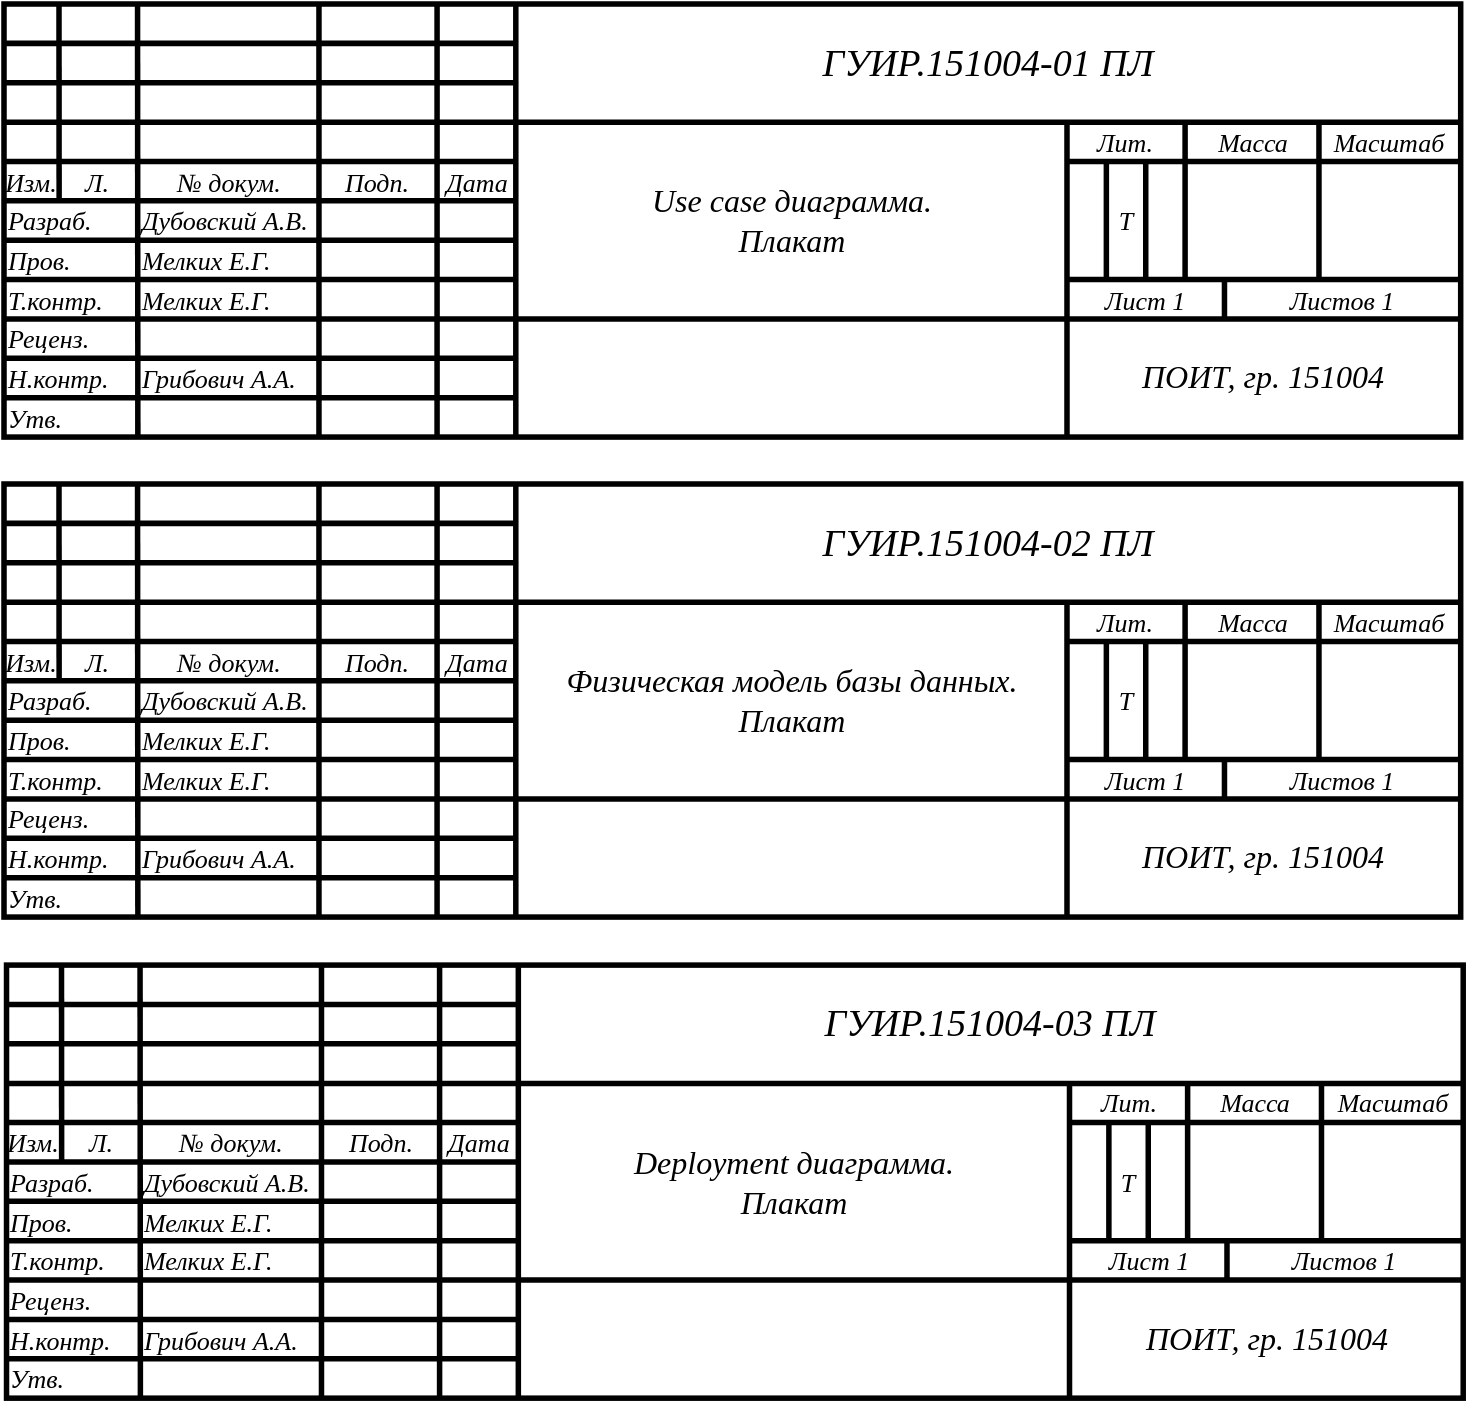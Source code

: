 <mxfile version="27.0.6" pages="2">
  <diagram name="ПЛ1" id="BCYGwPUCeBlzCpxAiffp">
    <mxGraphModel dx="1310" dy="1150" grid="1" gridSize="10" guides="1" tooltips="1" connect="1" arrows="1" fold="1" page="1" pageScale="1" pageWidth="1169" pageHeight="827" math="0" shadow="0">
      <root>
        <mxCell id="rkmQWpvUdDk4PN7RSiFf-0" />
        <mxCell id="rkmQWpvUdDk4PN7RSiFf-1" parent="rkmQWpvUdDk4PN7RSiFf-0" />
        <mxCell id="iraQruz9PAexpKHS_PoP-0" value="" style="group;strokeWidth=2.756;align=left;fontFamily=Гост тип А;fontStyle=2;fontSize=13;" parent="rkmQWpvUdDk4PN7RSiFf-1" vertex="1" connectable="0">
          <mxGeometry x="421.259" y="590.55" width="728.345" height="216.535" as="geometry" />
        </mxCell>
        <mxCell id="iraQruz9PAexpKHS_PoP-1" value="" style="rounded=0;whiteSpace=wrap;html=1;strokeWidth=2.756;fillColor=none;fontFamily=Гост тип А;fontSize=13;" parent="iraQruz9PAexpKHS_PoP-0" vertex="1">
          <mxGeometry width="728.345" height="216.535" as="geometry" />
        </mxCell>
        <mxCell id="iraQruz9PAexpKHS_PoP-2" style="vsdxID=48;edgeStyle=none;startArrow=none;endArrow=none;startSize=5;endSize=5;strokeColor=#000000;spacingTop=0;spacingBottom=0;spacingLeft=0;spacingRight=0;verticalAlign=middle;html=1;labelBackgroundColor=#ffffff;rounded=0;strokeWidth=2.756;fontFamily=Гост тип А;fontSize=13;fontStyle=2" parent="iraQruz9PAexpKHS_PoP-0" edge="1">
          <mxGeometry relative="1" as="geometry">
            <mxPoint x="10" as="offset" />
            <Array as="points" />
            <mxPoint x="610.235" y="137.795" as="sourcePoint" />
            <mxPoint x="610.235" y="157.48" as="targetPoint" />
          </mxGeometry>
        </mxCell>
        <mxCell id="iraQruz9PAexpKHS_PoP-3" style="vsdxID=1;edgeStyle=none;startArrow=none;endArrow=none;startSize=5;endSize=5;strokeColor=#000000;spacingTop=0;spacingBottom=0;spacingLeft=0;spacingRight=0;verticalAlign=middle;html=1;labelBackgroundColor=#ffffff;rounded=0;strokeWidth=2.756;fontFamily=Гост тип А;fontSize=13;fontStyle=2" parent="iraQruz9PAexpKHS_PoP-0" edge="1">
          <mxGeometry relative="1" as="geometry">
            <mxPoint x="10" as="offset" />
            <Array as="points" />
            <mxPoint x="531.495" y="59.055" as="sourcePoint" />
            <mxPoint x="531.495" y="216.535" as="targetPoint" />
          </mxGeometry>
        </mxCell>
        <mxCell id="iraQruz9PAexpKHS_PoP-4" style="vsdxID=4;edgeStyle=none;startArrow=none;endArrow=none;startSize=5;endSize=5;strokeColor=#000000;spacingTop=0;spacingBottom=0;spacingLeft=0;spacingRight=0;verticalAlign=middle;html=1;labelBackgroundColor=#ffffff;rounded=0;strokeWidth=2.756;fontFamily=Гост тип А;fontSize=13;fontStyle=2" parent="iraQruz9PAexpKHS_PoP-0" edge="1">
          <mxGeometry relative="1" as="geometry">
            <mxPoint x="10" as="offset" />
            <Array as="points" />
            <mxPoint x="255.905" y="216.535" as="sourcePoint" />
            <mxPoint x="255.905" as="targetPoint" />
          </mxGeometry>
        </mxCell>
        <mxCell id="iraQruz9PAexpKHS_PoP-5" style="vsdxID=11;edgeStyle=none;startArrow=none;endArrow=none;startSize=5;endSize=5;strokeColor=#000000;spacingTop=0;spacingBottom=0;spacingLeft=0;spacingRight=0;verticalAlign=middle;html=1;labelBackgroundColor=#ffffff;rounded=0;strokeWidth=2.756;fontFamily=Гост тип А;fontSize=13;fontStyle=2" parent="iraQruz9PAexpKHS_PoP-0" edge="1">
          <mxGeometry relative="1" as="geometry">
            <Array as="points" />
            <mxPoint x="728.345" y="59.174" as="sourcePoint" />
            <mxPoint y="59.174" as="targetPoint" />
          </mxGeometry>
        </mxCell>
        <mxCell id="iraQruz9PAexpKHS_PoP-6" style="vsdxID=12;edgeStyle=none;startArrow=none;endArrow=none;startSize=5;endSize=5;strokeColor=#000000;spacingTop=0;spacingBottom=0;spacingLeft=0;spacingRight=0;verticalAlign=middle;html=1;labelBackgroundColor=#ffffff;rounded=0;strokeWidth=2.756;fontFamily=Гост тип А;fontSize=13;fontStyle=2" parent="iraQruz9PAexpKHS_PoP-0" edge="1">
          <mxGeometry relative="1" as="geometry">
            <Array as="points" />
            <mxPoint x="728.345" y="157.48" as="sourcePoint" />
            <mxPoint y="157.48" as="targetPoint" />
          </mxGeometry>
        </mxCell>
        <mxCell id="iraQruz9PAexpKHS_PoP-7" style="vsdxID=13;edgeStyle=none;startArrow=none;endArrow=none;startSize=5;endSize=5;strokeColor=#000000;spacingTop=0;spacingBottom=0;spacingLeft=0;spacingRight=0;verticalAlign=middle;html=1;labelBackgroundColor=#ffffff;rounded=0;strokeWidth=2.756;fontFamily=Гост тип А;fontSize=13;fontStyle=2" parent="iraQruz9PAexpKHS_PoP-0" edge="1">
          <mxGeometry relative="1" as="geometry">
            <Array as="points" />
            <mxPoint x="255.905" y="196.85" as="sourcePoint" />
            <mxPoint y="196.85" as="targetPoint" />
          </mxGeometry>
        </mxCell>
        <mxCell id="iraQruz9PAexpKHS_PoP-8" style="vsdxID=22;edgeStyle=none;startArrow=none;endArrow=none;startSize=5;endSize=5;strokeColor=#000000;spacingTop=0;spacingBottom=0;spacingLeft=0;spacingRight=0;verticalAlign=middle;html=1;labelBackgroundColor=#ffffff;rounded=0;strokeWidth=2.756;fontFamily=Гост тип А;fontSize=13;fontStyle=2" parent="iraQruz9PAexpKHS_PoP-0" edge="1">
          <mxGeometry relative="1" as="geometry">
            <Array as="points" />
            <mxPoint x="255.905" y="177.165" as="sourcePoint" />
            <mxPoint y="177.165" as="targetPoint" />
          </mxGeometry>
        </mxCell>
        <mxCell id="iraQruz9PAexpKHS_PoP-9" style="vsdxID=23;edgeStyle=none;startArrow=none;endArrow=none;startSize=5;endSize=5;strokeColor=#000000;spacingTop=0;spacingBottom=0;spacingLeft=0;spacingRight=0;verticalAlign=middle;html=1;labelBackgroundColor=#ffffff;rounded=0;strokeWidth=2.756;fontFamily=Гост тип А;fontSize=13;fontStyle=2" parent="iraQruz9PAexpKHS_PoP-0" edge="1">
          <mxGeometry relative="1" as="geometry">
            <Array as="points" />
            <mxPoint x="255.905" y="137.795" as="sourcePoint" />
            <mxPoint y="137.795" as="targetPoint" />
          </mxGeometry>
        </mxCell>
        <mxCell id="iraQruz9PAexpKHS_PoP-10" style="vsdxID=24;edgeStyle=none;startArrow=none;endArrow=none;startSize=5;endSize=5;strokeColor=#000000;spacingTop=0;spacingBottom=0;spacingLeft=0;spacingRight=0;verticalAlign=middle;html=1;labelBackgroundColor=#ffffff;rounded=0;strokeWidth=2.756;fontFamily=Гост тип А;fontSize=13;fontStyle=2" parent="iraQruz9PAexpKHS_PoP-0" edge="1">
          <mxGeometry relative="1" as="geometry">
            <Array as="points" />
            <mxPoint x="255.905" y="118.11" as="sourcePoint" />
            <mxPoint y="118.11" as="targetPoint" />
          </mxGeometry>
        </mxCell>
        <mxCell id="iraQruz9PAexpKHS_PoP-11" style="vsdxID=25;edgeStyle=none;startArrow=none;endArrow=none;startSize=5;endSize=5;strokeColor=#000000;spacingTop=0;spacingBottom=0;spacingLeft=0;spacingRight=0;verticalAlign=middle;html=1;labelBackgroundColor=#ffffff;rounded=0;strokeWidth=2.756;fontFamily=Гост тип А;fontSize=13;fontStyle=2" parent="iraQruz9PAexpKHS_PoP-0" edge="1">
          <mxGeometry relative="1" as="geometry">
            <Array as="points" />
            <mxPoint x="255.905" y="98.425" as="sourcePoint" />
            <mxPoint y="98.425" as="targetPoint" />
          </mxGeometry>
        </mxCell>
        <mxCell id="iraQruz9PAexpKHS_PoP-12" style="vsdxID=26;edgeStyle=none;startArrow=none;endArrow=none;startSize=5;endSize=5;strokeColor=#000000;spacingTop=0;spacingBottom=0;spacingLeft=0;spacingRight=0;verticalAlign=middle;html=1;labelBackgroundColor=#ffffff;rounded=0;strokeWidth=2.756;fontFamily=Гост тип А;fontSize=13;fontStyle=2" parent="iraQruz9PAexpKHS_PoP-0" edge="1">
          <mxGeometry relative="1" as="geometry">
            <Array as="points" />
            <mxPoint x="255.905" y="78.74" as="sourcePoint" />
            <mxPoint y="78.74" as="targetPoint" />
          </mxGeometry>
        </mxCell>
        <mxCell id="iraQruz9PAexpKHS_PoP-13" style="vsdxID=27;edgeStyle=none;startArrow=none;endArrow=none;startSize=5;endSize=5;strokeColor=#000000;spacingTop=0;spacingBottom=0;spacingLeft=0;spacingRight=0;verticalAlign=middle;html=1;labelBackgroundColor=#ffffff;rounded=0;strokeWidth=2.756;fontFamily=Гост тип А;fontSize=13;fontStyle=2" parent="iraQruz9PAexpKHS_PoP-0" edge="1">
          <mxGeometry relative="1" as="geometry">
            <Array as="points" />
            <mxPoint x="255.905" y="39.37" as="sourcePoint" />
            <mxPoint y="39.37" as="targetPoint" />
          </mxGeometry>
        </mxCell>
        <mxCell id="iraQruz9PAexpKHS_PoP-14" style="vsdxID=29;edgeStyle=none;startArrow=none;endArrow=none;startSize=5;endSize=5;strokeColor=#000000;spacingTop=0;spacingBottom=0;spacingLeft=0;spacingRight=0;verticalAlign=middle;html=1;labelBackgroundColor=#ffffff;rounded=0;strokeWidth=2.756;fontFamily=Гост тип А;fontSize=13;fontStyle=2" parent="iraQruz9PAexpKHS_PoP-0" edge="1">
          <mxGeometry relative="1" as="geometry">
            <Array as="points" />
            <mxPoint x="728.345" y="137.795" as="sourcePoint" />
            <mxPoint x="531.495" y="137.795" as="targetPoint" />
          </mxGeometry>
        </mxCell>
        <mxCell id="iraQruz9PAexpKHS_PoP-15" style="vsdxID=30;edgeStyle=none;startArrow=none;endArrow=none;startSize=5;endSize=5;strokeColor=#000000;spacingTop=0;spacingBottom=0;spacingLeft=0;spacingRight=0;verticalAlign=middle;html=1;labelBackgroundColor=#ffffff;rounded=0;strokeWidth=2.756;fontFamily=Гост тип А;fontSize=13;fontStyle=2" parent="iraQruz9PAexpKHS_PoP-0" edge="1">
          <mxGeometry relative="1" as="geometry">
            <Array as="points" />
            <mxPoint x="531.495" y="78.74" as="sourcePoint" />
            <mxPoint x="728.345" y="78.74" as="targetPoint" />
          </mxGeometry>
        </mxCell>
        <mxCell id="iraQruz9PAexpKHS_PoP-16" style="vsdxID=31;edgeStyle=none;startArrow=none;endArrow=none;startSize=5;endSize=5;strokeColor=#000000;spacingTop=0;spacingBottom=0;spacingLeft=0;spacingRight=0;verticalAlign=middle;html=1;labelBackgroundColor=#ffffff;rounded=0;strokeWidth=2.756;fontFamily=Гост тип А;fontSize=13;fontStyle=2" parent="iraQruz9PAexpKHS_PoP-0" edge="1">
          <mxGeometry relative="1" as="geometry">
            <mxPoint x="10" as="offset" />
            <Array as="points" />
            <mxPoint x="216.535" y="216.535" as="sourcePoint" />
            <mxPoint x="216.535" as="targetPoint" />
          </mxGeometry>
        </mxCell>
        <mxCell id="iraQruz9PAexpKHS_PoP-17" style="vsdxID=33;edgeStyle=none;startArrow=none;endArrow=none;startSize=5;endSize=5;strokeColor=#000000;spacingTop=0;spacingBottom=0;spacingLeft=0;spacingRight=0;verticalAlign=middle;html=1;labelBackgroundColor=#ffffff;rounded=0;strokeWidth=2.756;fontFamily=Гост тип А;fontSize=13;fontStyle=2" parent="iraQruz9PAexpKHS_PoP-0" edge="1">
          <mxGeometry relative="1" as="geometry">
            <mxPoint x="10" as="offset" />
            <Array as="points" />
            <mxPoint x="157.48" y="216.535" as="sourcePoint" />
            <mxPoint x="157.48" as="targetPoint" />
          </mxGeometry>
        </mxCell>
        <mxCell id="iraQruz9PAexpKHS_PoP-18" style="vsdxID=34;edgeStyle=none;startArrow=none;endArrow=none;startSize=5;endSize=5;strokeColor=#000000;spacingTop=0;spacingBottom=0;spacingLeft=0;spacingRight=0;verticalAlign=middle;html=1;labelBackgroundColor=#ffffff;rounded=0;strokeWidth=2.756;fontFamily=Гост тип А;fontSize=13;fontStyle=2" parent="iraQruz9PAexpKHS_PoP-0" edge="1">
          <mxGeometry relative="1" as="geometry">
            <mxPoint x="10" as="offset" />
            <Array as="points" />
            <mxPoint x="66.929" y="216.535" as="sourcePoint" />
            <mxPoint x="66.777" as="targetPoint" />
          </mxGeometry>
        </mxCell>
        <mxCell id="iraQruz9PAexpKHS_PoP-19" style="vsdxID=35;edgeStyle=none;startArrow=none;endArrow=none;startSize=5;endSize=5;strokeColor=#000000;spacingTop=0;spacingBottom=0;spacingLeft=0;spacingRight=0;verticalAlign=middle;html=1;labelBackgroundColor=#ffffff;rounded=0;strokeWidth=2.756;fontFamily=Гост тип А;fontSize=13;fontStyle=2" parent="iraQruz9PAexpKHS_PoP-0" edge="1">
          <mxGeometry relative="1" as="geometry">
            <mxPoint x="10" as="offset" />
            <Array as="points" />
            <mxPoint x="27.559" y="98.425" as="sourcePoint" />
            <mxPoint x="27.497" as="targetPoint" />
          </mxGeometry>
        </mxCell>
        <mxCell id="iraQruz9PAexpKHS_PoP-20" style="vsdxID=36;edgeStyle=none;startArrow=none;endArrow=none;startSize=5;endSize=5;strokeColor=#000000;spacingTop=0;spacingBottom=0;spacingLeft=0;spacingRight=0;verticalAlign=middle;html=1;labelBackgroundColor=#ffffff;rounded=0;strokeWidth=2.756;fontFamily=Гост тип А;fontSize=13;fontStyle=2" parent="iraQruz9PAexpKHS_PoP-0" edge="1">
          <mxGeometry relative="1" as="geometry">
            <mxPoint x="10" as="offset" />
            <Array as="points" />
            <mxPoint x="590.55" y="59.055" as="sourcePoint" />
            <mxPoint x="590.55" y="137.795" as="targetPoint" />
          </mxGeometry>
        </mxCell>
        <mxCell id="iraQruz9PAexpKHS_PoP-21" style="vsdxID=38;edgeStyle=none;startArrow=none;endArrow=none;startSize=5;endSize=5;strokeColor=#000000;spacingTop=0;spacingBottom=0;spacingLeft=0;spacingRight=0;verticalAlign=middle;html=1;labelBackgroundColor=#ffffff;rounded=0;strokeWidth=2.756;fontFamily=Гост тип А;fontSize=13;fontStyle=2" parent="iraQruz9PAexpKHS_PoP-0" edge="1">
          <mxGeometry relative="1" as="geometry">
            <mxPoint x="10" as="offset" />
            <Array as="points" />
            <mxPoint x="657.479" y="59.055" as="sourcePoint" />
            <mxPoint x="657.479" y="137.795" as="targetPoint" />
          </mxGeometry>
        </mxCell>
        <mxCell id="iraQruz9PAexpKHS_PoP-22" style="vsdxID=39;edgeStyle=none;startArrow=none;endArrow=none;startSize=5;endSize=5;strokeColor=#000000;spacingTop=0;spacingBottom=0;spacingLeft=0;spacingRight=0;verticalAlign=middle;html=1;labelBackgroundColor=#ffffff;rounded=0;strokeWidth=2.756;fontFamily=Гост тип А;fontSize=13;fontStyle=2" parent="iraQruz9PAexpKHS_PoP-0" edge="1">
          <mxGeometry relative="1" as="geometry">
            <mxPoint x="10" as="offset" />
            <Array as="points" />
            <mxPoint x="551.18" y="78.74" as="sourcePoint" />
            <mxPoint x="551.18" y="137.795" as="targetPoint" />
          </mxGeometry>
        </mxCell>
        <mxCell id="iraQruz9PAexpKHS_PoP-23" style="vsdxID=40;edgeStyle=none;startArrow=none;endArrow=none;startSize=5;endSize=5;strokeColor=#000000;spacingTop=0;spacingBottom=0;spacingLeft=0;spacingRight=0;verticalAlign=middle;html=1;labelBackgroundColor=#ffffff;rounded=0;strokeWidth=2.756;fontFamily=Гост тип А;fontSize=13;fontStyle=2" parent="iraQruz9PAexpKHS_PoP-0" edge="1">
          <mxGeometry relative="1" as="geometry">
            <mxPoint x="10" as="offset" />
            <Array as="points" />
            <mxPoint x="570.865" y="78.74" as="sourcePoint" />
            <mxPoint x="570.865" y="137.795" as="targetPoint" />
          </mxGeometry>
        </mxCell>
        <mxCell id="iraQruz9PAexpKHS_PoP-24" value="&lt;p style=&quot;margin-left: 0 ; margin-right: 0 ; margin-top: 0px ; margin-bottom: 0px ; text-indent: 0 ; direction: ltr&quot;&gt;&lt;span&gt;Изм.&lt;/span&gt;&lt;br&gt;&lt;/p&gt;" style="verticalAlign=middle;align=center;vsdxID=45;fillColor=none;gradientColor=none;shape=stencil(nZBLDoAgDERP0z3SIyjew0SURgSD+Lu9kMZoXLhwN9O+tukAlrNpJg1SzDH4QW/URgNYgZTkjA4UkwJUgGXng+6DX1zLfmoymdXo17xh5zmRJ6Q42BWCfc2oJfdAr+Yv+AP9Cb7OJ3H/2JG1HNGz/84klThPVCc=);strokeColor=none;labelBackgroundColor=none;rounded=0;html=1;whiteSpace=wrap;strokeWidth=2.756;fontFamily=Гост тип А;fontStyle=2;fontSize=13;" parent="iraQruz9PAexpKHS_PoP-0" vertex="1">
          <mxGeometry y="78.74" width="27.497" height="19.685" as="geometry" />
        </mxCell>
        <mxCell id="iraQruz9PAexpKHS_PoP-25" value="&lt;p style=&quot;margin-left: 0 ; margin-right: 0 ; margin-top: 0px ; margin-bottom: 0px ; text-indent: 0 ; direction: ltr&quot;&gt;&lt;span&gt;Л.&lt;/span&gt;&lt;br&gt;&lt;/p&gt;" style="verticalAlign=middle;align=center;vsdxID=45;fillColor=none;gradientColor=none;shape=stencil(nZBLDoAgDERP0z3SIyjew0SURgSD+Lu9kMZoXLhwN9O+tukAlrNpJg1SzDH4QW/URgNYgZTkjA4UkwJUgGXng+6DX1zLfmoymdXo17xh5zmRJ6Q42BWCfc2oJfdAr+Yv+AP9Cb7OJ3H/2JG1HNGz/84klThPVCc=);strokeColor=none;labelBackgroundColor=none;rounded=0;html=1;whiteSpace=wrap;strokeWidth=2.756;fontFamily=Гост тип А;fontStyle=2;fontSize=13;" parent="iraQruz9PAexpKHS_PoP-0" vertex="1">
          <mxGeometry x="27.498" y="78.74" width="39.281" height="19.685" as="geometry" />
        </mxCell>
        <mxCell id="iraQruz9PAexpKHS_PoP-26" value="&lt;p style=&quot;margin-left: 0 ; margin-right: 0 ; margin-top: 0px ; margin-bottom: 0px ; text-indent: 0 ; direction: ltr&quot;&gt;&lt;span&gt;№ докум.&lt;/span&gt;&lt;br&gt;&lt;/p&gt;" style="verticalAlign=middle;align=center;vsdxID=45;fillColor=none;gradientColor=none;shape=stencil(nZBLDoAgDERP0z3SIyjew0SURgSD+Lu9kMZoXLhwN9O+tukAlrNpJg1SzDH4QW/URgNYgZTkjA4UkwJUgGXng+6DX1zLfmoymdXo17xh5zmRJ6Q42BWCfc2oJfdAr+Yv+AP9Cb7OJ3H/2JG1HNGz/84klThPVCc=);strokeColor=none;labelBackgroundColor=none;rounded=0;html=1;whiteSpace=wrap;strokeWidth=2.756;fontFamily=Гост тип А;fontStyle=2;fontSize=13;" parent="iraQruz9PAexpKHS_PoP-0" vertex="1">
          <mxGeometry x="66.929" y="78.74" width="90.551" height="19.685" as="geometry" />
        </mxCell>
        <mxCell id="iraQruz9PAexpKHS_PoP-27" value="&lt;p style=&quot;margin-left: 0 ; margin-right: 0 ; margin-top: 0px ; margin-bottom: 0px ; text-indent: 0 ; direction: ltr&quot;&gt;&lt;span&gt;Подп.&lt;/span&gt;&lt;br&gt;&lt;/p&gt;" style="verticalAlign=middle;align=center;vsdxID=45;fillColor=none;gradientColor=none;shape=stencil(nZBLDoAgDERP0z3SIyjew0SURgSD+Lu9kMZoXLhwN9O+tukAlrNpJg1SzDH4QW/URgNYgZTkjA4UkwJUgGXng+6DX1zLfmoymdXo17xh5zmRJ6Q42BWCfc2oJfdAr+Yv+AP9Cb7OJ3H/2JG1HNGz/84klThPVCc=);strokeColor=none;labelBackgroundColor=none;rounded=0;html=1;whiteSpace=wrap;strokeWidth=2.756;fontFamily=Гост тип А;fontStyle=2;fontSize=13;" parent="iraQruz9PAexpKHS_PoP-0" vertex="1">
          <mxGeometry x="157.48" y="78.74" width="58.921" height="19.685" as="geometry" />
        </mxCell>
        <mxCell id="iraQruz9PAexpKHS_PoP-28" value="&lt;span&gt;Дата&lt;/span&gt;" style="verticalAlign=middle;align=center;vsdxID=45;fillColor=none;gradientColor=none;shape=stencil(nZBLDoAgDERP0z3SIyjew0SURgSD+Lu9kMZoXLhwN9O+tukAlrNpJg1SzDH4QW/URgNYgZTkjA4UkwJUgGXng+6DX1zLfmoymdXo17xh5zmRJ6Q42BWCfc2oJfdAr+Yv+AP9Cb7OJ3H/2JG1HNGz/84klThPVCc=);strokeColor=none;labelBackgroundColor=none;rounded=0;html=1;whiteSpace=wrap;strokeWidth=2.756;fontFamily=Гост тип А;fontStyle=2;fontSize=13;" parent="iraQruz9PAexpKHS_PoP-0" vertex="1">
          <mxGeometry x="216.535" y="78.74" width="39.281" height="19.685" as="geometry" />
        </mxCell>
        <mxCell id="iraQruz9PAexpKHS_PoP-29" value="&lt;p style=&quot;margin-left: 0 ; margin-right: 0 ; margin-top: 0px ; margin-bottom: 0px ; text-indent: 0 ; direction: ltr&quot;&gt;&lt;span&gt;Разраб.&lt;/span&gt;&lt;br&gt;&lt;/p&gt;" style="verticalAlign=middle;align=left;vsdxID=45;fillColor=none;gradientColor=none;shape=stencil(nZBLDoAgDERP0z3SIyjew0SURgSD+Lu9kMZoXLhwN9O+tukAlrNpJg1SzDH4QW/URgNYgZTkjA4UkwJUgGXng+6DX1zLfmoymdXo17xh5zmRJ6Q42BWCfc2oJfdAr+Yv+AP9Cb7OJ3H/2JG1HNGz/84klThPVCc=);strokeColor=none;labelBackgroundColor=none;rounded=0;html=1;whiteSpace=wrap;strokeWidth=2.756;fontFamily=Гост тип А;fontStyle=2;fontSize=13;" parent="iraQruz9PAexpKHS_PoP-0" vertex="1">
          <mxGeometry y="98.425" width="66.777" height="19.685" as="geometry" />
        </mxCell>
        <mxCell id="iraQruz9PAexpKHS_PoP-30" value="&lt;p style=&quot;margin-left: 0 ; margin-right: 0 ; margin-top: 0px ; margin-bottom: 0px ; text-indent: 0 ; direction: ltr&quot;&gt;&lt;span&gt;Пров.&lt;/span&gt;&lt;br&gt;&lt;/p&gt;" style="verticalAlign=middle;align=left;vsdxID=45;fillColor=none;gradientColor=none;shape=stencil(nZBLDoAgDERP0z3SIyjew0SURgSD+Lu9kMZoXLhwN9O+tukAlrNpJg1SzDH4QW/URgNYgZTkjA4UkwJUgGXng+6DX1zLfmoymdXo17xh5zmRJ6Q42BWCfc2oJfdAr+Yv+AP9Cb7OJ3H/2JG1HNGz/84klThPVCc=);strokeColor=none;labelBackgroundColor=none;rounded=0;html=1;whiteSpace=wrap;strokeWidth=2.756;fontFamily=Гост тип А;fontStyle=2;fontSize=13;" parent="iraQruz9PAexpKHS_PoP-0" vertex="1">
          <mxGeometry y="118.11" width="66.777" height="19.685" as="geometry" />
        </mxCell>
        <mxCell id="iraQruz9PAexpKHS_PoP-31" value="&lt;p style=&quot;margin-left: 0 ; margin-right: 0 ; margin-top: 0px ; margin-bottom: 0px ; text-indent: 0 ; direction: ltr&quot;&gt;&lt;span&gt;Т.контр.&lt;/span&gt;&lt;br&gt;&lt;/p&gt;" style="verticalAlign=middle;align=left;vsdxID=45;fillColor=none;gradientColor=none;shape=stencil(nZBLDoAgDERP0z3SIyjew0SURgSD+Lu9kMZoXLhwN9O+tukAlrNpJg1SzDH4QW/URgNYgZTkjA4UkwJUgGXng+6DX1zLfmoymdXo17xh5zmRJ6Q42BWCfc2oJfdAr+Yv+AP9Cb7OJ3H/2JG1HNGz/84klThPVCc=);strokeColor=none;labelBackgroundColor=none;rounded=0;html=1;whiteSpace=wrap;strokeWidth=2.756;fontFamily=Гост тип А;fontStyle=2;fontSize=13;" parent="iraQruz9PAexpKHS_PoP-0" vertex="1">
          <mxGeometry y="137.795" width="66.777" height="19.685" as="geometry" />
        </mxCell>
        <mxCell id="iraQruz9PAexpKHS_PoP-32" value="&lt;p style=&quot;margin-left: 0 ; margin-right: 0 ; margin-top: 0px ; margin-bottom: 0px ; text-indent: 0 ; direction: ltr&quot;&gt;&lt;span&gt;Реценз.&lt;/span&gt;&lt;br&gt;&lt;/p&gt;" style="verticalAlign=middle;align=left;vsdxID=45;fillColor=none;gradientColor=none;shape=stencil(nZBLDoAgDERP0z3SIyjew0SURgSD+Lu9kMZoXLhwN9O+tukAlrNpJg1SzDH4QW/URgNYgZTkjA4UkwJUgGXng+6DX1zLfmoymdXo17xh5zmRJ6Q42BWCfc2oJfdAr+Yv+AP9Cb7OJ3H/2JG1HNGz/84klThPVCc=);strokeColor=none;labelBackgroundColor=none;rounded=0;html=1;whiteSpace=wrap;strokeWidth=2.756;fontFamily=Гост тип А;fontStyle=2;fontSize=13;" parent="iraQruz9PAexpKHS_PoP-0" vertex="1">
          <mxGeometry y="157.48" width="66.777" height="19.685" as="geometry" />
        </mxCell>
        <mxCell id="iraQruz9PAexpKHS_PoP-33" value="&lt;p style=&quot;margin-left: 0 ; margin-right: 0 ; margin-top: 0px ; margin-bottom: 0px ; text-indent: 0 ; direction: ltr&quot;&gt;&lt;span&gt;Н.контр.&lt;/span&gt;&lt;br&gt;&lt;/p&gt;" style="verticalAlign=middle;align=left;vsdxID=45;fillColor=none;gradientColor=none;shape=stencil(nZBLDoAgDERP0z3SIyjew0SURgSD+Lu9kMZoXLhwN9O+tukAlrNpJg1SzDH4QW/URgNYgZTkjA4UkwJUgGXng+6DX1zLfmoymdXo17xh5zmRJ6Q42BWCfc2oJfdAr+Yv+AP9Cb7OJ3H/2JG1HNGz/84klThPVCc=);strokeColor=none;labelBackgroundColor=none;rounded=0;html=1;whiteSpace=wrap;strokeWidth=2.756;fontFamily=Гост тип А;fontStyle=2;fontSize=13;" parent="iraQruz9PAexpKHS_PoP-0" vertex="1">
          <mxGeometry y="177.165" width="66.777" height="19.685" as="geometry" />
        </mxCell>
        <mxCell id="iraQruz9PAexpKHS_PoP-34" value="&lt;p style=&quot;margin-left: 0 ; margin-right: 0 ; margin-top: 0px ; margin-bottom: 0px ; text-indent: 0 ; direction: ltr&quot;&gt;&lt;span style=&quot;font-family: &amp;quot;ГОСТ тип А&amp;quot;;&quot;&gt;Дубовский А.В.&lt;/span&gt;&lt;/p&gt;" style="verticalAlign=middle;align=left;vsdxID=45;fillColor=none;shape=stencil(nZBLDoAgDERP0z3SIyjew0SURgSD+Lu9kMZoXLhwN9O+tukAlrNpJg1SzDH4QW/URgNYgZTkjA4UkwJUgGXng+6DX1zLfmoymdXo17xh5zmRJ6Q42BWCfc2oJfdAr+Yv+AP9Cb7OJ3H/2JG1HNGz/84klThPVCc=);labelBackgroundColor=none;rounded=0;html=1;whiteSpace=wrap;strokeWidth=2.756;fontFamily=Гост тип А;fontStyle=2;fontSize=13;strokeColor=none;" parent="iraQruz9PAexpKHS_PoP-0" vertex="1">
          <mxGeometry x="66.778" y="98.425" width="90.551" height="19.685" as="geometry" />
        </mxCell>
        <mxCell id="iraQruz9PAexpKHS_PoP-35" value="&lt;p style=&quot;margin-left: 0 ; margin-right: 0 ; margin-top: 0px ; margin-bottom: 0px ; text-indent: 0 ; direction: ltr&quot;&gt;&lt;span style=&quot;font-family: &amp;quot;ГОСТ тип А&amp;quot;;&quot;&gt;Мелких Е.Г.&lt;/span&gt;&lt;/p&gt;" style="verticalAlign=middle;align=left;vsdxID=45;fillColor=none;shape=stencil(nZBLDoAgDERP0z3SIyjew0SURgSD+Lu9kMZoXLhwN9O+tukAlrNpJg1SzDH4QW/URgNYgZTkjA4UkwJUgGXng+6DX1zLfmoymdXo17xh5zmRJ6Q42BWCfc2oJfdAr+Yv+AP9Cb7OJ3H/2JG1HNGz/84klThPVCc=);labelBackgroundColor=none;rounded=0;html=1;whiteSpace=wrap;strokeWidth=2.756;fontFamily=Гост тип А;fontStyle=2;fontSize=13;strokeColor=none;" parent="iraQruz9PAexpKHS_PoP-0" vertex="1">
          <mxGeometry x="66.929" y="118.11" width="90.551" height="19.685" as="geometry" />
        </mxCell>
        <mxCell id="iraQruz9PAexpKHS_PoP-36" value="&lt;p style=&quot;margin-left: 0 ; margin-right: 0 ; margin-top: 0px ; margin-bottom: 0px ; text-indent: 0 ; direction: ltr&quot;&gt;&lt;span style=&quot;color: rgb(0, 0, 0); font-family: &amp;quot;ГОСТ тип А&amp;quot;;&quot;&gt;Мелких Е.Г.&lt;/span&gt;&lt;/p&gt;" style="verticalAlign=middle;align=left;vsdxID=45;shape=stencil(nZBLDoAgDERP0z3SIyjew0SURgSD+Lu9kMZoXLhwN9O+tukAlrNpJg1SzDH4QW/URgNYgZTkjA4UkwJUgGXng+6DX1zLfmoymdXo17xh5zmRJ6Q42BWCfc2oJfdAr+Yv+AP9Cb7OJ3H/2JG1HNGz/84klThPVCc=);labelBackgroundColor=none;rounded=0;html=1;whiteSpace=wrap;strokeWidth=2.756;fontFamily=Гост тип А;fontStyle=2;fontSize=13;fillColor=none;fontColor=#FF3333;strokeColor=none;" parent="iraQruz9PAexpKHS_PoP-0" vertex="1">
          <mxGeometry x="66.929" y="137.795" width="90.551" height="19.685" as="geometry" />
        </mxCell>
        <mxCell id="iraQruz9PAexpKHS_PoP-37" value="&lt;p style=&quot;margin-left: 0 ; margin-right: 0 ; margin-top: 0px ; margin-bottom: 0px ; text-indent: 0 ; direction: ltr&quot;&gt;&lt;br&gt;&lt;/p&gt;" style="verticalAlign=middle;align=left;vsdxID=45;shape=stencil(nZBLDoAgDERP0z3SIyjew0SURgSD+Lu9kMZoXLhwN9O+tukAlrNpJg1SzDH4QW/URgNYgZTkjA4UkwJUgGXng+6DX1zLfmoymdXo17xh5zmRJ6Q42BWCfc2oJfdAr+Yv+AP9Cb7OJ3H/2JG1HNGz/84klThPVCc=);labelBackgroundColor=none;rounded=0;html=1;whiteSpace=wrap;strokeWidth=2.756;fontFamily=Гост тип А;fontStyle=2;fontSize=13;fillColor=none;fontColor=#FF3333;strokeColor=none;" parent="iraQruz9PAexpKHS_PoP-0" vertex="1">
          <mxGeometry x="66.778" y="157.48" width="90.551" height="19.685" as="geometry" />
        </mxCell>
        <mxCell id="iraQruz9PAexpKHS_PoP-38" value="&lt;p style=&quot;margin-left: 0 ; margin-right: 0 ; margin-top: 0px ; margin-bottom: 0px ; text-indent: 0 ; direction: ltr&quot;&gt;&lt;span style=&quot;&quot;&gt;Грибович А.А.&lt;/span&gt;&lt;/p&gt;" style="verticalAlign=middle;align=left;vsdxID=45;fillColor=none;shape=stencil(nZBLDoAgDERP0z3SIyjew0SURgSD+Lu9kMZoXLhwN9O+tukAlrNpJg1SzDH4QW/URgNYgZTkjA4UkwJUgGXng+6DX1zLfmoymdXo17xh5zmRJ6Q42BWCfc2oJfdAr+Yv+AP9Cb7OJ3H/2JG1HNGz/84klThPVCc=);labelBackgroundColor=none;rounded=0;html=1;whiteSpace=wrap;strokeWidth=2.756;fontFamily=Гост тип А;fontStyle=2;fontSize=13;strokeColor=none;" parent="iraQruz9PAexpKHS_PoP-0" vertex="1">
          <mxGeometry x="66.778" y="177.165" width="90.551" height="19.685" as="geometry" />
        </mxCell>
        <mxCell id="iraQruz9PAexpKHS_PoP-39" value="&lt;p style=&quot;margin-left: 0 ; margin-right: 0 ; margin-top: 0px ; margin-bottom: 0px ; text-indent: 0 ; direction: ltr&quot;&gt;&lt;br&gt;&lt;/p&gt;" style="verticalAlign=middle;align=left;vsdxID=45;shape=stencil(nZBLDoAgDERP0z3SIyjew0SURgSD+Lu9kMZoXLhwN9O+tukAlrNpJg1SzDH4QW/URgNYgZTkjA4UkwJUgGXng+6DX1zLfmoymdXo17xh5zmRJ6Q42BWCfc2oJfdAr+Yv+AP9Cb7OJ3H/2JG1HNGz/84klThPVCc=);labelBackgroundColor=none;rounded=0;html=1;whiteSpace=wrap;strokeWidth=2.756;fontFamily=Гост тип А;fontStyle=2;fontSize=13;fillColor=none;fontColor=#FF3333;strokeColor=none;" parent="iraQruz9PAexpKHS_PoP-0" vertex="1">
          <mxGeometry x="66.778" y="196.85" width="90.551" height="19.685" as="geometry" />
        </mxCell>
        <mxCell id="iraQruz9PAexpKHS_PoP-40" value="&lt;span style=&quot;&quot;&gt;ГУИР.151004-03 ПЛ&lt;/span&gt;" style="text;whiteSpace=wrap;html=1;align=center;verticalAlign=middle;fontFamily=Гост тип А;fontStyle=2;fontSize=19;strokeWidth=2.756;" parent="iraQruz9PAexpKHS_PoP-0" vertex="1">
          <mxGeometry x="255.905" width="472.44" height="59.055" as="geometry" />
        </mxCell>
        <mxCell id="iraQruz9PAexpKHS_PoP-41" value="&lt;span style=&quot;&quot;&gt;Deployment диаграмма.&lt;/span&gt;&lt;br style=&quot;&quot;&gt;&lt;span style=&quot;&quot;&gt;Плакат&lt;/span&gt;" style="text;whiteSpace=wrap;html=1;align=center;verticalAlign=middle;fontFamily=Гост тип А;fontStyle=2;fontSize=16;strokeWidth=2.756;" parent="iraQruz9PAexpKHS_PoP-0" vertex="1">
          <mxGeometry x="255.905" y="59.055" width="275.59" height="98.425" as="geometry" />
        </mxCell>
        <mxCell id="iraQruz9PAexpKHS_PoP-42" value="&lt;p style=&quot;margin-left: 0 ; margin-right: 0 ; margin-top: 0px ; margin-bottom: 0px ; text-indent: 0 ; direction: ltr&quot;&gt;&lt;span&gt;Лист 1&lt;/span&gt;&lt;br&gt;&lt;/p&gt;" style="verticalAlign=middle;align=center;vsdxID=45;fillColor=none;gradientColor=none;shape=stencil(nZBLDoAgDERP0z3SIyjew0SURgSD+Lu9kMZoXLhwN9O+tukAlrNpJg1SzDH4QW/URgNYgZTkjA4UkwJUgGXng+6DX1zLfmoymdXo17xh5zmRJ6Q42BWCfc2oJfdAr+Yv+AP9Cb7OJ3H/2JG1HNGz/84klThPVCc=);strokeColor=none;labelBackgroundColor=none;rounded=0;html=1;whiteSpace=wrap;strokeWidth=2.756;fontFamily=Гост тип А;fontStyle=2;fontSize=13;" parent="iraQruz9PAexpKHS_PoP-0" vertex="1">
          <mxGeometry x="531.495" y="137.795" width="78.561" height="19.685" as="geometry" />
        </mxCell>
        <mxCell id="iraQruz9PAexpKHS_PoP-43" value="&lt;p style=&quot;margin-left: 0 ; margin-right: 0 ; margin-top: 0px ; margin-bottom: 0px ; text-indent: 0 ; direction: ltr&quot;&gt;&lt;span&gt;Листов 1&lt;/span&gt;&lt;br&gt;&lt;/p&gt;" style="verticalAlign=middle;align=center;vsdxID=45;fillColor=none;gradientColor=none;shape=stencil(nZBLDoAgDERP0z3SIyjew0SURgSD+Lu9kMZoXLhwN9O+tukAlrNpJg1SzDH4QW/URgNYgZTkjA4UkwJUgGXng+6DX1zLfmoymdXo17xh5zmRJ6Q42BWCfc2oJfdAr+Yv+AP9Cb7OJ3H/2JG1HNGz/84klThPVCc=);strokeColor=none;labelBackgroundColor=none;rounded=0;html=1;whiteSpace=wrap;strokeWidth=2.756;fontFamily=Гост тип А;fontStyle=2;fontSize=13;" parent="iraQruz9PAexpKHS_PoP-0" vertex="1">
          <mxGeometry x="610.235" y="137.795" width="118.11" height="19.685" as="geometry" />
        </mxCell>
        <mxCell id="iraQruz9PAexpKHS_PoP-44" value="&lt;p style=&quot;margin-left: 0 ; margin-right: 0 ; margin-top: 0px ; margin-bottom: 0px ; text-indent: 0 ; direction: ltr&quot;&gt;&lt;span&gt;Т&lt;/span&gt;&lt;br&gt;&lt;/p&gt;" style="verticalAlign=middle;align=center;vsdxID=45;fillColor=none;gradientColor=none;shape=stencil(nZBLDoAgDERP0z3SIyjew0SURgSD+Lu9kMZoXLhwN9O+tukAlrNpJg1SzDH4QW/URgNYgZTkjA4UkwJUgGXng+6DX1zLfmoymdXo17xh5zmRJ6Q42BWCfc2oJfdAr+Yv+AP9Cb7OJ3H/2JG1HNGz/84klThPVCc=);strokeColor=none;labelBackgroundColor=none;rounded=0;html=1;whiteSpace=wrap;strokeWidth=2.756;fontFamily=Гост тип А;fontStyle=2;fontSize=13;" parent="iraQruz9PAexpKHS_PoP-0" vertex="1">
          <mxGeometry x="551.18" y="78.74" width="19.64" height="59.055" as="geometry" />
        </mxCell>
        <mxCell id="iraQruz9PAexpKHS_PoP-45" value="&lt;p style=&quot;margin-left: 0 ; margin-right: 0 ; margin-top: 0px ; margin-bottom: 0px ; text-indent: 0 ; direction: ltr&quot;&gt;&lt;span&gt;Лит.&lt;/span&gt;&lt;br&gt;&lt;/p&gt;" style="verticalAlign=middle;align=center;vsdxID=45;fillColor=none;gradientColor=none;shape=stencil(nZBLDoAgDERP0z3SIyjew0SURgSD+Lu9kMZoXLhwN9O+tukAlrNpJg1SzDH4QW/URgNYgZTkjA4UkwJUgGXng+6DX1zLfmoymdXo17xh5zmRJ6Q42BWCfc2oJfdAr+Yv+AP9Cb7OJ3H/2JG1HNGz/84klThPVCc=);strokeColor=none;labelBackgroundColor=none;rounded=0;html=1;whiteSpace=wrap;strokeWidth=2.756;fontFamily=Гост тип А;fontStyle=2;fontSize=13;" parent="iraQruz9PAexpKHS_PoP-0" vertex="1">
          <mxGeometry x="531.495" y="59.055" width="58.921" height="19.685" as="geometry" />
        </mxCell>
        <mxCell id="iraQruz9PAexpKHS_PoP-46" value="&lt;p style=&quot;margin-left: 0 ; margin-right: 0 ; margin-top: 0px ; margin-bottom: 0px ; text-indent: 0 ; direction: ltr&quot;&gt;&lt;span&gt;Масса&lt;/span&gt;&lt;br&gt;&lt;/p&gt;" style="verticalAlign=middle;align=center;vsdxID=45;fillColor=none;gradientColor=none;shape=stencil(nZBLDoAgDERP0z3SIyjew0SURgSD+Lu9kMZoXLhwN9O+tukAlrNpJg1SzDH4QW/URgNYgZTkjA4UkwJUgGXng+6DX1zLfmoymdXo17xh5zmRJ6Q42BWCfc2oJfdAr+Yv+AP9Cb7OJ3H/2JG1HNGz/84klThPVCc=);strokeColor=none;labelBackgroundColor=none;rounded=0;html=1;whiteSpace=wrap;strokeWidth=2.756;fontFamily=Гост тип А;fontStyle=2;fontSize=13;" parent="iraQruz9PAexpKHS_PoP-0" vertex="1">
          <mxGeometry x="590.55" y="59.055" width="66.777" height="19.685" as="geometry" />
        </mxCell>
        <mxCell id="iraQruz9PAexpKHS_PoP-47" value="&lt;p style=&quot;margin-left: 0 ; margin-right: 0 ; margin-top: 0px ; margin-bottom: 0px ; text-indent: 0 ; direction: ltr&quot;&gt;&lt;span&gt;Масштаб&lt;/span&gt;&lt;br&gt;&lt;/p&gt;" style="verticalAlign=middle;align=center;vsdxID=45;fillColor=none;gradientColor=none;shape=stencil(nZBLDoAgDERP0z3SIyjew0SURgSD+Lu9kMZoXLhwN9O+tukAlrNpJg1SzDH4QW/URgNYgZTkjA4UkwJUgGXng+6DX1zLfmoymdXo17xh5zmRJ6Q42BWCfc2oJfdAr+Yv+AP9Cb7OJ3H/2JG1HNGz/84klThPVCc=);strokeColor=none;labelBackgroundColor=none;rounded=0;html=1;whiteSpace=wrap;strokeWidth=2.756;fontFamily=Гост тип А;fontStyle=2;fontSize=13;" parent="iraQruz9PAexpKHS_PoP-0" vertex="1">
          <mxGeometry x="657.479" y="59.055" width="70.866" height="19.685" as="geometry" />
        </mxCell>
        <mxCell id="iraQruz9PAexpKHS_PoP-48" style="vsdxID=27;edgeStyle=none;startArrow=none;endArrow=none;startSize=5;endSize=5;strokeColor=#000000;spacingTop=0;spacingBottom=0;spacingLeft=0;spacingRight=0;verticalAlign=middle;html=1;labelBackgroundColor=#ffffff;rounded=0;strokeWidth=2.756;fontFamily=Гост тип А;fontSize=13;fontStyle=2" parent="iraQruz9PAexpKHS_PoP-0" edge="1">
          <mxGeometry relative="1" as="geometry">
            <Array as="points" />
            <mxPoint x="255.905" y="19.685" as="sourcePoint" />
            <mxPoint y="19.685" as="targetPoint" />
          </mxGeometry>
        </mxCell>
        <mxCell id="iraQruz9PAexpKHS_PoP-49" value="&lt;p style=&quot;margin-left: 0 ; margin-right: 0 ; margin-top: 0px ; margin-bottom: 0px ; text-indent: 0 ; direction: ltr&quot;&gt;&lt;span&gt;Утв.&lt;/span&gt;&lt;br&gt;&lt;/p&gt;" style="verticalAlign=middle;align=left;vsdxID=45;fillColor=none;gradientColor=none;shape=stencil(nZBLDoAgDERP0z3SIyjew0SURgSD+Lu9kMZoXLhwN9O+tukAlrNpJg1SzDH4QW/URgNYgZTkjA4UkwJUgGXng+6DX1zLfmoymdXo17xh5zmRJ6Q42BWCfc2oJfdAr+Yv+AP9Cb7OJ3H/2JG1HNGz/84klThPVCc=);strokeColor=none;labelBackgroundColor=none;rounded=0;html=1;whiteSpace=wrap;strokeWidth=2.756;fontFamily=Гост тип А;fontStyle=2;fontSize=13;" parent="iraQruz9PAexpKHS_PoP-0" vertex="1">
          <mxGeometry x="0.15" y="196.85" width="66.777" height="19.685" as="geometry" />
        </mxCell>
        <mxCell id="iraQruz9PAexpKHS_PoP-50" value="&lt;p style=&quot;margin-left: 0 ; margin-right: 0 ; margin-top: 0px ; margin-bottom: 0px ; text-indent: 0 ; direction: ltr&quot;&gt;&lt;font style=&quot;direction: ltr; line-height: 140%; opacity: 1;&quot;&gt;&lt;span&gt;&lt;font&gt;ПОИТ, гр. 151004&lt;/font&gt;&lt;/span&gt;&lt;br&gt;&lt;/font&gt;&lt;/p&gt;" style="verticalAlign=middle;align=center;vsdxID=49;fillColor=none;gradientColor=none;shape=stencil(nZBLDoAgDERP0z3SIyjew0SURgSD+Lu9kMZoXLhwN9O+tukAlrNpJg1SzDH4QW/URgNYgZTkjA4UkwJUgGXng+6DX1zLfmoymdXo17xh5zmRJ6Q42BWCfc2oJfdAr+Yv+AP9Cb7OJ3H/2JG1HNGz/84klThPVCc=);strokeColor=none;labelBackgroundColor=none;rounded=0;html=1;whiteSpace=wrap;strokeWidth=2.756;fontFamily=Гост тип А;fontSize=16;fontStyle=2" parent="iraQruz9PAexpKHS_PoP-0" vertex="1">
          <mxGeometry x="531.495" y="157.48" width="196.85" height="59.055" as="geometry" />
        </mxCell>
        <mxCell id="nGhQGRf1pHK7pBZiy5Re-0" value="" style="group;strokeWidth=2.756;align=left;fontFamily=Гост тип А;fontStyle=2;fontSize=13;" parent="rkmQWpvUdDk4PN7RSiFf-1" vertex="1" connectable="0">
          <mxGeometry x="419.999" y="350.0" width="728.345" height="216.535" as="geometry" />
        </mxCell>
        <mxCell id="nGhQGRf1pHK7pBZiy5Re-1" value="" style="rounded=0;whiteSpace=wrap;html=1;strokeWidth=2.756;fillColor=none;fontFamily=Гост тип А;fontSize=13;" parent="nGhQGRf1pHK7pBZiy5Re-0" vertex="1">
          <mxGeometry width="728.345" height="216.535" as="geometry" />
        </mxCell>
        <mxCell id="nGhQGRf1pHK7pBZiy5Re-2" style="vsdxID=48;edgeStyle=none;startArrow=none;endArrow=none;startSize=5;endSize=5;strokeColor=#000000;spacingTop=0;spacingBottom=0;spacingLeft=0;spacingRight=0;verticalAlign=middle;html=1;labelBackgroundColor=#ffffff;rounded=0;strokeWidth=2.756;fontFamily=Гост тип А;fontSize=13;fontStyle=2" parent="nGhQGRf1pHK7pBZiy5Re-0" edge="1">
          <mxGeometry relative="1" as="geometry">
            <mxPoint x="10" as="offset" />
            <Array as="points" />
            <mxPoint x="610.235" y="137.795" as="sourcePoint" />
            <mxPoint x="610.235" y="157.48" as="targetPoint" />
          </mxGeometry>
        </mxCell>
        <mxCell id="nGhQGRf1pHK7pBZiy5Re-3" style="vsdxID=1;edgeStyle=none;startArrow=none;endArrow=none;startSize=5;endSize=5;strokeColor=#000000;spacingTop=0;spacingBottom=0;spacingLeft=0;spacingRight=0;verticalAlign=middle;html=1;labelBackgroundColor=#ffffff;rounded=0;strokeWidth=2.756;fontFamily=Гост тип А;fontSize=13;fontStyle=2" parent="nGhQGRf1pHK7pBZiy5Re-0" edge="1">
          <mxGeometry relative="1" as="geometry">
            <mxPoint x="10" as="offset" />
            <Array as="points" />
            <mxPoint x="531.495" y="59.055" as="sourcePoint" />
            <mxPoint x="531.495" y="216.535" as="targetPoint" />
          </mxGeometry>
        </mxCell>
        <mxCell id="nGhQGRf1pHK7pBZiy5Re-4" style="vsdxID=4;edgeStyle=none;startArrow=none;endArrow=none;startSize=5;endSize=5;strokeColor=#000000;spacingTop=0;spacingBottom=0;spacingLeft=0;spacingRight=0;verticalAlign=middle;html=1;labelBackgroundColor=#ffffff;rounded=0;strokeWidth=2.756;fontFamily=Гост тип А;fontSize=13;fontStyle=2" parent="nGhQGRf1pHK7pBZiy5Re-0" edge="1">
          <mxGeometry relative="1" as="geometry">
            <mxPoint x="10" as="offset" />
            <Array as="points" />
            <mxPoint x="255.905" y="216.535" as="sourcePoint" />
            <mxPoint x="255.905" as="targetPoint" />
          </mxGeometry>
        </mxCell>
        <mxCell id="nGhQGRf1pHK7pBZiy5Re-5" style="vsdxID=11;edgeStyle=none;startArrow=none;endArrow=none;startSize=5;endSize=5;strokeColor=#000000;spacingTop=0;spacingBottom=0;spacingLeft=0;spacingRight=0;verticalAlign=middle;html=1;labelBackgroundColor=#ffffff;rounded=0;strokeWidth=2.756;fontFamily=Гост тип А;fontSize=13;fontStyle=2" parent="nGhQGRf1pHK7pBZiy5Re-0" edge="1">
          <mxGeometry relative="1" as="geometry">
            <Array as="points" />
            <mxPoint x="728.345" y="59.174" as="sourcePoint" />
            <mxPoint y="59.174" as="targetPoint" />
          </mxGeometry>
        </mxCell>
        <mxCell id="nGhQGRf1pHK7pBZiy5Re-6" style="vsdxID=12;edgeStyle=none;startArrow=none;endArrow=none;startSize=5;endSize=5;strokeColor=#000000;spacingTop=0;spacingBottom=0;spacingLeft=0;spacingRight=0;verticalAlign=middle;html=1;labelBackgroundColor=#ffffff;rounded=0;strokeWidth=2.756;fontFamily=Гост тип А;fontSize=13;fontStyle=2" parent="nGhQGRf1pHK7pBZiy5Re-0" edge="1">
          <mxGeometry relative="1" as="geometry">
            <Array as="points" />
            <mxPoint x="728.345" y="157.48" as="sourcePoint" />
            <mxPoint y="157.48" as="targetPoint" />
          </mxGeometry>
        </mxCell>
        <mxCell id="nGhQGRf1pHK7pBZiy5Re-7" style="vsdxID=13;edgeStyle=none;startArrow=none;endArrow=none;startSize=5;endSize=5;strokeColor=#000000;spacingTop=0;spacingBottom=0;spacingLeft=0;spacingRight=0;verticalAlign=middle;html=1;labelBackgroundColor=#ffffff;rounded=0;strokeWidth=2.756;fontFamily=Гост тип А;fontSize=13;fontStyle=2" parent="nGhQGRf1pHK7pBZiy5Re-0" edge="1">
          <mxGeometry relative="1" as="geometry">
            <Array as="points" />
            <mxPoint x="255.905" y="196.85" as="sourcePoint" />
            <mxPoint y="196.85" as="targetPoint" />
          </mxGeometry>
        </mxCell>
        <mxCell id="nGhQGRf1pHK7pBZiy5Re-8" style="vsdxID=22;edgeStyle=none;startArrow=none;endArrow=none;startSize=5;endSize=5;strokeColor=#000000;spacingTop=0;spacingBottom=0;spacingLeft=0;spacingRight=0;verticalAlign=middle;html=1;labelBackgroundColor=#ffffff;rounded=0;strokeWidth=2.756;fontFamily=Гост тип А;fontSize=13;fontStyle=2" parent="nGhQGRf1pHK7pBZiy5Re-0" edge="1">
          <mxGeometry relative="1" as="geometry">
            <Array as="points" />
            <mxPoint x="255.905" y="177.165" as="sourcePoint" />
            <mxPoint y="177.165" as="targetPoint" />
          </mxGeometry>
        </mxCell>
        <mxCell id="nGhQGRf1pHK7pBZiy5Re-9" style="vsdxID=23;edgeStyle=none;startArrow=none;endArrow=none;startSize=5;endSize=5;strokeColor=#000000;spacingTop=0;spacingBottom=0;spacingLeft=0;spacingRight=0;verticalAlign=middle;html=1;labelBackgroundColor=#ffffff;rounded=0;strokeWidth=2.756;fontFamily=Гост тип А;fontSize=13;fontStyle=2" parent="nGhQGRf1pHK7pBZiy5Re-0" edge="1">
          <mxGeometry relative="1" as="geometry">
            <Array as="points" />
            <mxPoint x="255.905" y="137.795" as="sourcePoint" />
            <mxPoint y="137.795" as="targetPoint" />
          </mxGeometry>
        </mxCell>
        <mxCell id="nGhQGRf1pHK7pBZiy5Re-10" style="vsdxID=24;edgeStyle=none;startArrow=none;endArrow=none;startSize=5;endSize=5;strokeColor=#000000;spacingTop=0;spacingBottom=0;spacingLeft=0;spacingRight=0;verticalAlign=middle;html=1;labelBackgroundColor=#ffffff;rounded=0;strokeWidth=2.756;fontFamily=Гост тип А;fontSize=13;fontStyle=2" parent="nGhQGRf1pHK7pBZiy5Re-0" edge="1">
          <mxGeometry relative="1" as="geometry">
            <Array as="points" />
            <mxPoint x="255.905" y="118.11" as="sourcePoint" />
            <mxPoint y="118.11" as="targetPoint" />
          </mxGeometry>
        </mxCell>
        <mxCell id="nGhQGRf1pHK7pBZiy5Re-11" style="vsdxID=25;edgeStyle=none;startArrow=none;endArrow=none;startSize=5;endSize=5;strokeColor=#000000;spacingTop=0;spacingBottom=0;spacingLeft=0;spacingRight=0;verticalAlign=middle;html=1;labelBackgroundColor=#ffffff;rounded=0;strokeWidth=2.756;fontFamily=Гост тип А;fontSize=13;fontStyle=2" parent="nGhQGRf1pHK7pBZiy5Re-0" edge="1">
          <mxGeometry relative="1" as="geometry">
            <Array as="points" />
            <mxPoint x="255.905" y="98.425" as="sourcePoint" />
            <mxPoint y="98.425" as="targetPoint" />
          </mxGeometry>
        </mxCell>
        <mxCell id="nGhQGRf1pHK7pBZiy5Re-12" style="vsdxID=26;edgeStyle=none;startArrow=none;endArrow=none;startSize=5;endSize=5;strokeColor=#000000;spacingTop=0;spacingBottom=0;spacingLeft=0;spacingRight=0;verticalAlign=middle;html=1;labelBackgroundColor=#ffffff;rounded=0;strokeWidth=2.756;fontFamily=Гост тип А;fontSize=13;fontStyle=2" parent="nGhQGRf1pHK7pBZiy5Re-0" edge="1">
          <mxGeometry relative="1" as="geometry">
            <Array as="points" />
            <mxPoint x="255.905" y="78.74" as="sourcePoint" />
            <mxPoint y="78.74" as="targetPoint" />
          </mxGeometry>
        </mxCell>
        <mxCell id="nGhQGRf1pHK7pBZiy5Re-13" style="vsdxID=27;edgeStyle=none;startArrow=none;endArrow=none;startSize=5;endSize=5;strokeColor=#000000;spacingTop=0;spacingBottom=0;spacingLeft=0;spacingRight=0;verticalAlign=middle;html=1;labelBackgroundColor=#ffffff;rounded=0;strokeWidth=2.756;fontFamily=Гост тип А;fontSize=13;fontStyle=2" parent="nGhQGRf1pHK7pBZiy5Re-0" edge="1">
          <mxGeometry relative="1" as="geometry">
            <Array as="points" />
            <mxPoint x="255.905" y="39.37" as="sourcePoint" />
            <mxPoint y="39.37" as="targetPoint" />
          </mxGeometry>
        </mxCell>
        <mxCell id="nGhQGRf1pHK7pBZiy5Re-14" style="vsdxID=29;edgeStyle=none;startArrow=none;endArrow=none;startSize=5;endSize=5;strokeColor=#000000;spacingTop=0;spacingBottom=0;spacingLeft=0;spacingRight=0;verticalAlign=middle;html=1;labelBackgroundColor=#ffffff;rounded=0;strokeWidth=2.756;fontFamily=Гост тип А;fontSize=13;fontStyle=2" parent="nGhQGRf1pHK7pBZiy5Re-0" edge="1">
          <mxGeometry relative="1" as="geometry">
            <Array as="points" />
            <mxPoint x="728.345" y="137.795" as="sourcePoint" />
            <mxPoint x="531.495" y="137.795" as="targetPoint" />
          </mxGeometry>
        </mxCell>
        <mxCell id="nGhQGRf1pHK7pBZiy5Re-15" style="vsdxID=30;edgeStyle=none;startArrow=none;endArrow=none;startSize=5;endSize=5;strokeColor=#000000;spacingTop=0;spacingBottom=0;spacingLeft=0;spacingRight=0;verticalAlign=middle;html=1;labelBackgroundColor=#ffffff;rounded=0;strokeWidth=2.756;fontFamily=Гост тип А;fontSize=13;fontStyle=2" parent="nGhQGRf1pHK7pBZiy5Re-0" edge="1">
          <mxGeometry relative="1" as="geometry">
            <Array as="points" />
            <mxPoint x="531.495" y="78.74" as="sourcePoint" />
            <mxPoint x="728.345" y="78.74" as="targetPoint" />
          </mxGeometry>
        </mxCell>
        <mxCell id="nGhQGRf1pHK7pBZiy5Re-16" style="vsdxID=31;edgeStyle=none;startArrow=none;endArrow=none;startSize=5;endSize=5;strokeColor=#000000;spacingTop=0;spacingBottom=0;spacingLeft=0;spacingRight=0;verticalAlign=middle;html=1;labelBackgroundColor=#ffffff;rounded=0;strokeWidth=2.756;fontFamily=Гост тип А;fontSize=13;fontStyle=2" parent="nGhQGRf1pHK7pBZiy5Re-0" edge="1">
          <mxGeometry relative="1" as="geometry">
            <mxPoint x="10" as="offset" />
            <Array as="points" />
            <mxPoint x="216.535" y="216.535" as="sourcePoint" />
            <mxPoint x="216.535" as="targetPoint" />
          </mxGeometry>
        </mxCell>
        <mxCell id="nGhQGRf1pHK7pBZiy5Re-17" style="vsdxID=33;edgeStyle=none;startArrow=none;endArrow=none;startSize=5;endSize=5;strokeColor=#000000;spacingTop=0;spacingBottom=0;spacingLeft=0;spacingRight=0;verticalAlign=middle;html=1;labelBackgroundColor=#ffffff;rounded=0;strokeWidth=2.756;fontFamily=Гост тип А;fontSize=13;fontStyle=2" parent="nGhQGRf1pHK7pBZiy5Re-0" edge="1">
          <mxGeometry relative="1" as="geometry">
            <mxPoint x="10" as="offset" />
            <Array as="points" />
            <mxPoint x="157.48" y="216.535" as="sourcePoint" />
            <mxPoint x="157.48" as="targetPoint" />
          </mxGeometry>
        </mxCell>
        <mxCell id="nGhQGRf1pHK7pBZiy5Re-18" style="vsdxID=34;edgeStyle=none;startArrow=none;endArrow=none;startSize=5;endSize=5;strokeColor=#000000;spacingTop=0;spacingBottom=0;spacingLeft=0;spacingRight=0;verticalAlign=middle;html=1;labelBackgroundColor=#ffffff;rounded=0;strokeWidth=2.756;fontFamily=Гост тип А;fontSize=13;fontStyle=2" parent="nGhQGRf1pHK7pBZiy5Re-0" edge="1">
          <mxGeometry relative="1" as="geometry">
            <mxPoint x="10" as="offset" />
            <Array as="points" />
            <mxPoint x="66.929" y="216.535" as="sourcePoint" />
            <mxPoint x="66.777" as="targetPoint" />
          </mxGeometry>
        </mxCell>
        <mxCell id="nGhQGRf1pHK7pBZiy5Re-19" style="vsdxID=35;edgeStyle=none;startArrow=none;endArrow=none;startSize=5;endSize=5;strokeColor=#000000;spacingTop=0;spacingBottom=0;spacingLeft=0;spacingRight=0;verticalAlign=middle;html=1;labelBackgroundColor=#ffffff;rounded=0;strokeWidth=2.756;fontFamily=Гост тип А;fontSize=13;fontStyle=2" parent="nGhQGRf1pHK7pBZiy5Re-0" edge="1">
          <mxGeometry relative="1" as="geometry">
            <mxPoint x="10" as="offset" />
            <Array as="points" />
            <mxPoint x="27.559" y="98.425" as="sourcePoint" />
            <mxPoint x="27.497" as="targetPoint" />
          </mxGeometry>
        </mxCell>
        <mxCell id="nGhQGRf1pHK7pBZiy5Re-20" style="vsdxID=36;edgeStyle=none;startArrow=none;endArrow=none;startSize=5;endSize=5;strokeColor=#000000;spacingTop=0;spacingBottom=0;spacingLeft=0;spacingRight=0;verticalAlign=middle;html=1;labelBackgroundColor=#ffffff;rounded=0;strokeWidth=2.756;fontFamily=Гост тип А;fontSize=13;fontStyle=2" parent="nGhQGRf1pHK7pBZiy5Re-0" edge="1">
          <mxGeometry relative="1" as="geometry">
            <mxPoint x="10" as="offset" />
            <Array as="points" />
            <mxPoint x="590.55" y="59.055" as="sourcePoint" />
            <mxPoint x="590.55" y="137.795" as="targetPoint" />
          </mxGeometry>
        </mxCell>
        <mxCell id="nGhQGRf1pHK7pBZiy5Re-21" style="vsdxID=38;edgeStyle=none;startArrow=none;endArrow=none;startSize=5;endSize=5;strokeColor=#000000;spacingTop=0;spacingBottom=0;spacingLeft=0;spacingRight=0;verticalAlign=middle;html=1;labelBackgroundColor=#ffffff;rounded=0;strokeWidth=2.756;fontFamily=Гост тип А;fontSize=13;fontStyle=2" parent="nGhQGRf1pHK7pBZiy5Re-0" edge="1">
          <mxGeometry relative="1" as="geometry">
            <mxPoint x="10" as="offset" />
            <Array as="points" />
            <mxPoint x="657.479" y="59.055" as="sourcePoint" />
            <mxPoint x="657.479" y="137.795" as="targetPoint" />
          </mxGeometry>
        </mxCell>
        <mxCell id="nGhQGRf1pHK7pBZiy5Re-22" style="vsdxID=39;edgeStyle=none;startArrow=none;endArrow=none;startSize=5;endSize=5;strokeColor=#000000;spacingTop=0;spacingBottom=0;spacingLeft=0;spacingRight=0;verticalAlign=middle;html=1;labelBackgroundColor=#ffffff;rounded=0;strokeWidth=2.756;fontFamily=Гост тип А;fontSize=13;fontStyle=2" parent="nGhQGRf1pHK7pBZiy5Re-0" edge="1">
          <mxGeometry relative="1" as="geometry">
            <mxPoint x="10" as="offset" />
            <Array as="points" />
            <mxPoint x="551.18" y="78.74" as="sourcePoint" />
            <mxPoint x="551.18" y="137.795" as="targetPoint" />
          </mxGeometry>
        </mxCell>
        <mxCell id="nGhQGRf1pHK7pBZiy5Re-23" style="vsdxID=40;edgeStyle=none;startArrow=none;endArrow=none;startSize=5;endSize=5;strokeColor=#000000;spacingTop=0;spacingBottom=0;spacingLeft=0;spacingRight=0;verticalAlign=middle;html=1;labelBackgroundColor=#ffffff;rounded=0;strokeWidth=2.756;fontFamily=Гост тип А;fontSize=13;fontStyle=2" parent="nGhQGRf1pHK7pBZiy5Re-0" edge="1">
          <mxGeometry relative="1" as="geometry">
            <mxPoint x="10" as="offset" />
            <Array as="points" />
            <mxPoint x="570.865" y="78.74" as="sourcePoint" />
            <mxPoint x="570.865" y="137.795" as="targetPoint" />
          </mxGeometry>
        </mxCell>
        <mxCell id="nGhQGRf1pHK7pBZiy5Re-24" value="&lt;p style=&quot;margin-left: 0 ; margin-right: 0 ; margin-top: 0px ; margin-bottom: 0px ; text-indent: 0 ; direction: ltr&quot;&gt;&lt;span&gt;Изм.&lt;/span&gt;&lt;br&gt;&lt;/p&gt;" style="verticalAlign=middle;align=center;vsdxID=45;fillColor=none;gradientColor=none;shape=stencil(nZBLDoAgDERP0z3SIyjew0SURgSD+Lu9kMZoXLhwN9O+tukAlrNpJg1SzDH4QW/URgNYgZTkjA4UkwJUgGXng+6DX1zLfmoymdXo17xh5zmRJ6Q42BWCfc2oJfdAr+Yv+AP9Cb7OJ3H/2JG1HNGz/84klThPVCc=);strokeColor=none;labelBackgroundColor=none;rounded=0;html=1;whiteSpace=wrap;strokeWidth=2.756;fontFamily=Гост тип А;fontStyle=2;fontSize=13;" parent="nGhQGRf1pHK7pBZiy5Re-0" vertex="1">
          <mxGeometry y="78.74" width="27.497" height="19.685" as="geometry" />
        </mxCell>
        <mxCell id="nGhQGRf1pHK7pBZiy5Re-25" value="&lt;p style=&quot;margin-left: 0 ; margin-right: 0 ; margin-top: 0px ; margin-bottom: 0px ; text-indent: 0 ; direction: ltr&quot;&gt;&lt;span&gt;Л.&lt;/span&gt;&lt;br&gt;&lt;/p&gt;" style="verticalAlign=middle;align=center;vsdxID=45;fillColor=none;gradientColor=none;shape=stencil(nZBLDoAgDERP0z3SIyjew0SURgSD+Lu9kMZoXLhwN9O+tukAlrNpJg1SzDH4QW/URgNYgZTkjA4UkwJUgGXng+6DX1zLfmoymdXo17xh5zmRJ6Q42BWCfc2oJfdAr+Yv+AP9Cb7OJ3H/2JG1HNGz/84klThPVCc=);strokeColor=none;labelBackgroundColor=none;rounded=0;html=1;whiteSpace=wrap;strokeWidth=2.756;fontFamily=Гост тип А;fontStyle=2;fontSize=13;" parent="nGhQGRf1pHK7pBZiy5Re-0" vertex="1">
          <mxGeometry x="27.498" y="78.74" width="39.281" height="19.685" as="geometry" />
        </mxCell>
        <mxCell id="nGhQGRf1pHK7pBZiy5Re-26" value="&lt;p style=&quot;margin-left: 0 ; margin-right: 0 ; margin-top: 0px ; margin-bottom: 0px ; text-indent: 0 ; direction: ltr&quot;&gt;&lt;span&gt;№ докум.&lt;/span&gt;&lt;br&gt;&lt;/p&gt;" style="verticalAlign=middle;align=center;vsdxID=45;fillColor=none;gradientColor=none;shape=stencil(nZBLDoAgDERP0z3SIyjew0SURgSD+Lu9kMZoXLhwN9O+tukAlrNpJg1SzDH4QW/URgNYgZTkjA4UkwJUgGXng+6DX1zLfmoymdXo17xh5zmRJ6Q42BWCfc2oJfdAr+Yv+AP9Cb7OJ3H/2JG1HNGz/84klThPVCc=);strokeColor=none;labelBackgroundColor=none;rounded=0;html=1;whiteSpace=wrap;strokeWidth=2.756;fontFamily=Гост тип А;fontStyle=2;fontSize=13;" parent="nGhQGRf1pHK7pBZiy5Re-0" vertex="1">
          <mxGeometry x="66.929" y="78.74" width="90.551" height="19.685" as="geometry" />
        </mxCell>
        <mxCell id="nGhQGRf1pHK7pBZiy5Re-27" value="&lt;p style=&quot;margin-left: 0 ; margin-right: 0 ; margin-top: 0px ; margin-bottom: 0px ; text-indent: 0 ; direction: ltr&quot;&gt;&lt;span&gt;Подп.&lt;/span&gt;&lt;br&gt;&lt;/p&gt;" style="verticalAlign=middle;align=center;vsdxID=45;fillColor=none;gradientColor=none;shape=stencil(nZBLDoAgDERP0z3SIyjew0SURgSD+Lu9kMZoXLhwN9O+tukAlrNpJg1SzDH4QW/URgNYgZTkjA4UkwJUgGXng+6DX1zLfmoymdXo17xh5zmRJ6Q42BWCfc2oJfdAr+Yv+AP9Cb7OJ3H/2JG1HNGz/84klThPVCc=);strokeColor=none;labelBackgroundColor=none;rounded=0;html=1;whiteSpace=wrap;strokeWidth=2.756;fontFamily=Гост тип А;fontStyle=2;fontSize=13;" parent="nGhQGRf1pHK7pBZiy5Re-0" vertex="1">
          <mxGeometry x="157.48" y="78.74" width="58.921" height="19.685" as="geometry" />
        </mxCell>
        <mxCell id="nGhQGRf1pHK7pBZiy5Re-28" value="&lt;span&gt;Дата&lt;/span&gt;" style="verticalAlign=middle;align=center;vsdxID=45;fillColor=none;gradientColor=none;shape=stencil(nZBLDoAgDERP0z3SIyjew0SURgSD+Lu9kMZoXLhwN9O+tukAlrNpJg1SzDH4QW/URgNYgZTkjA4UkwJUgGXng+6DX1zLfmoymdXo17xh5zmRJ6Q42BWCfc2oJfdAr+Yv+AP9Cb7OJ3H/2JG1HNGz/84klThPVCc=);strokeColor=none;labelBackgroundColor=none;rounded=0;html=1;whiteSpace=wrap;strokeWidth=2.756;fontFamily=Гост тип А;fontStyle=2;fontSize=13;" parent="nGhQGRf1pHK7pBZiy5Re-0" vertex="1">
          <mxGeometry x="216.535" y="78.74" width="39.281" height="19.685" as="geometry" />
        </mxCell>
        <mxCell id="nGhQGRf1pHK7pBZiy5Re-29" value="&lt;p style=&quot;margin-left: 0 ; margin-right: 0 ; margin-top: 0px ; margin-bottom: 0px ; text-indent: 0 ; direction: ltr&quot;&gt;&lt;span&gt;Разраб.&lt;/span&gt;&lt;br&gt;&lt;/p&gt;" style="verticalAlign=middle;align=left;vsdxID=45;fillColor=none;gradientColor=none;shape=stencil(nZBLDoAgDERP0z3SIyjew0SURgSD+Lu9kMZoXLhwN9O+tukAlrNpJg1SzDH4QW/URgNYgZTkjA4UkwJUgGXng+6DX1zLfmoymdXo17xh5zmRJ6Q42BWCfc2oJfdAr+Yv+AP9Cb7OJ3H/2JG1HNGz/84klThPVCc=);strokeColor=none;labelBackgroundColor=none;rounded=0;html=1;whiteSpace=wrap;strokeWidth=2.756;fontFamily=Гост тип А;fontStyle=2;fontSize=13;" parent="nGhQGRf1pHK7pBZiy5Re-0" vertex="1">
          <mxGeometry y="98.425" width="66.777" height="19.685" as="geometry" />
        </mxCell>
        <mxCell id="nGhQGRf1pHK7pBZiy5Re-30" value="&lt;p style=&quot;margin-left: 0 ; margin-right: 0 ; margin-top: 0px ; margin-bottom: 0px ; text-indent: 0 ; direction: ltr&quot;&gt;&lt;span&gt;Пров.&lt;/span&gt;&lt;br&gt;&lt;/p&gt;" style="verticalAlign=middle;align=left;vsdxID=45;fillColor=none;gradientColor=none;shape=stencil(nZBLDoAgDERP0z3SIyjew0SURgSD+Lu9kMZoXLhwN9O+tukAlrNpJg1SzDH4QW/URgNYgZTkjA4UkwJUgGXng+6DX1zLfmoymdXo17xh5zmRJ6Q42BWCfc2oJfdAr+Yv+AP9Cb7OJ3H/2JG1HNGz/84klThPVCc=);strokeColor=none;labelBackgroundColor=none;rounded=0;html=1;whiteSpace=wrap;strokeWidth=2.756;fontFamily=Гост тип А;fontStyle=2;fontSize=13;" parent="nGhQGRf1pHK7pBZiy5Re-0" vertex="1">
          <mxGeometry y="118.11" width="66.777" height="19.685" as="geometry" />
        </mxCell>
        <mxCell id="nGhQGRf1pHK7pBZiy5Re-31" value="&lt;p style=&quot;margin-left: 0 ; margin-right: 0 ; margin-top: 0px ; margin-bottom: 0px ; text-indent: 0 ; direction: ltr&quot;&gt;&lt;span&gt;Т.контр.&lt;/span&gt;&lt;br&gt;&lt;/p&gt;" style="verticalAlign=middle;align=left;vsdxID=45;fillColor=none;gradientColor=none;shape=stencil(nZBLDoAgDERP0z3SIyjew0SURgSD+Lu9kMZoXLhwN9O+tukAlrNpJg1SzDH4QW/URgNYgZTkjA4UkwJUgGXng+6DX1zLfmoymdXo17xh5zmRJ6Q42BWCfc2oJfdAr+Yv+AP9Cb7OJ3H/2JG1HNGz/84klThPVCc=);strokeColor=none;labelBackgroundColor=none;rounded=0;html=1;whiteSpace=wrap;strokeWidth=2.756;fontFamily=Гост тип А;fontStyle=2;fontSize=13;" parent="nGhQGRf1pHK7pBZiy5Re-0" vertex="1">
          <mxGeometry y="137.795" width="66.777" height="19.685" as="geometry" />
        </mxCell>
        <mxCell id="nGhQGRf1pHK7pBZiy5Re-32" value="&lt;p style=&quot;margin-left: 0 ; margin-right: 0 ; margin-top: 0px ; margin-bottom: 0px ; text-indent: 0 ; direction: ltr&quot;&gt;&lt;span&gt;Реценз.&lt;/span&gt;&lt;br&gt;&lt;/p&gt;" style="verticalAlign=middle;align=left;vsdxID=45;fillColor=none;gradientColor=none;shape=stencil(nZBLDoAgDERP0z3SIyjew0SURgSD+Lu9kMZoXLhwN9O+tukAlrNpJg1SzDH4QW/URgNYgZTkjA4UkwJUgGXng+6DX1zLfmoymdXo17xh5zmRJ6Q42BWCfc2oJfdAr+Yv+AP9Cb7OJ3H/2JG1HNGz/84klThPVCc=);strokeColor=none;labelBackgroundColor=none;rounded=0;html=1;whiteSpace=wrap;strokeWidth=2.756;fontFamily=Гост тип А;fontStyle=2;fontSize=13;" parent="nGhQGRf1pHK7pBZiy5Re-0" vertex="1">
          <mxGeometry y="157.48" width="66.777" height="19.685" as="geometry" />
        </mxCell>
        <mxCell id="nGhQGRf1pHK7pBZiy5Re-33" value="&lt;p style=&quot;margin-left: 0 ; margin-right: 0 ; margin-top: 0px ; margin-bottom: 0px ; text-indent: 0 ; direction: ltr&quot;&gt;&lt;span&gt;Н.контр.&lt;/span&gt;&lt;br&gt;&lt;/p&gt;" style="verticalAlign=middle;align=left;vsdxID=45;fillColor=none;gradientColor=none;shape=stencil(nZBLDoAgDERP0z3SIyjew0SURgSD+Lu9kMZoXLhwN9O+tukAlrNpJg1SzDH4QW/URgNYgZTkjA4UkwJUgGXng+6DX1zLfmoymdXo17xh5zmRJ6Q42BWCfc2oJfdAr+Yv+AP9Cb7OJ3H/2JG1HNGz/84klThPVCc=);strokeColor=none;labelBackgroundColor=none;rounded=0;html=1;whiteSpace=wrap;strokeWidth=2.756;fontFamily=Гост тип А;fontStyle=2;fontSize=13;" parent="nGhQGRf1pHK7pBZiy5Re-0" vertex="1">
          <mxGeometry y="177.165" width="66.777" height="19.685" as="geometry" />
        </mxCell>
        <mxCell id="nGhQGRf1pHK7pBZiy5Re-34" value="&lt;p style=&quot;margin-left: 0 ; margin-right: 0 ; margin-top: 0px ; margin-bottom: 0px ; text-indent: 0 ; direction: ltr&quot;&gt;&lt;span style=&quot;font-family: &amp;quot;ГОСТ тип А&amp;quot;;&quot;&gt;Дубовский А.В.&lt;/span&gt;&lt;/p&gt;" style="verticalAlign=middle;align=left;vsdxID=45;fillColor=none;shape=stencil(nZBLDoAgDERP0z3SIyjew0SURgSD+Lu9kMZoXLhwN9O+tukAlrNpJg1SzDH4QW/URgNYgZTkjA4UkwJUgGXng+6DX1zLfmoymdXo17xh5zmRJ6Q42BWCfc2oJfdAr+Yv+AP9Cb7OJ3H/2JG1HNGz/84klThPVCc=);labelBackgroundColor=none;rounded=0;html=1;whiteSpace=wrap;strokeWidth=2.756;fontFamily=Гост тип А;fontStyle=2;fontSize=13;strokeColor=none;" parent="nGhQGRf1pHK7pBZiy5Re-0" vertex="1">
          <mxGeometry x="66.778" y="98.425" width="90.551" height="19.685" as="geometry" />
        </mxCell>
        <mxCell id="nGhQGRf1pHK7pBZiy5Re-35" value="&lt;p style=&quot;margin-left: 0 ; margin-right: 0 ; margin-top: 0px ; margin-bottom: 0px ; text-indent: 0 ; direction: ltr&quot;&gt;&lt;span style=&quot;font-family: &amp;quot;ГОСТ тип А&amp;quot;;&quot;&gt;Мелких Е.Г.&lt;/span&gt;&lt;/p&gt;" style="verticalAlign=middle;align=left;vsdxID=45;fillColor=none;shape=stencil(nZBLDoAgDERP0z3SIyjew0SURgSD+Lu9kMZoXLhwN9O+tukAlrNpJg1SzDH4QW/URgNYgZTkjA4UkwJUgGXng+6DX1zLfmoymdXo17xh5zmRJ6Q42BWCfc2oJfdAr+Yv+AP9Cb7OJ3H/2JG1HNGz/84klThPVCc=);labelBackgroundColor=none;rounded=0;html=1;whiteSpace=wrap;strokeWidth=2.756;fontFamily=Гост тип А;fontStyle=2;fontSize=13;strokeColor=none;" parent="nGhQGRf1pHK7pBZiy5Re-0" vertex="1">
          <mxGeometry x="66.929" y="118.11" width="90.551" height="19.685" as="geometry" />
        </mxCell>
        <mxCell id="nGhQGRf1pHK7pBZiy5Re-36" value="&lt;p style=&quot;margin-left: 0 ; margin-right: 0 ; margin-top: 0px ; margin-bottom: 0px ; text-indent: 0 ; direction: ltr&quot;&gt;&lt;span style=&quot;color: rgb(0, 0, 0); font-family: &amp;quot;ГОСТ тип А&amp;quot;;&quot;&gt;Мелких Е.Г.&lt;/span&gt;&lt;/p&gt;" style="verticalAlign=middle;align=left;vsdxID=45;shape=stencil(nZBLDoAgDERP0z3SIyjew0SURgSD+Lu9kMZoXLhwN9O+tukAlrNpJg1SzDH4QW/URgNYgZTkjA4UkwJUgGXng+6DX1zLfmoymdXo17xh5zmRJ6Q42BWCfc2oJfdAr+Yv+AP9Cb7OJ3H/2JG1HNGz/84klThPVCc=);labelBackgroundColor=none;rounded=0;html=1;whiteSpace=wrap;strokeWidth=2.756;fontFamily=Гост тип А;fontStyle=2;fontSize=13;fillColor=none;fontColor=#FF3333;strokeColor=none;" parent="nGhQGRf1pHK7pBZiy5Re-0" vertex="1">
          <mxGeometry x="66.929" y="137.795" width="90.551" height="19.685" as="geometry" />
        </mxCell>
        <mxCell id="nGhQGRf1pHK7pBZiy5Re-37" value="&lt;p style=&quot;margin-left: 0 ; margin-right: 0 ; margin-top: 0px ; margin-bottom: 0px ; text-indent: 0 ; direction: ltr&quot;&gt;&lt;br&gt;&lt;/p&gt;" style="verticalAlign=middle;align=left;vsdxID=45;shape=stencil(nZBLDoAgDERP0z3SIyjew0SURgSD+Lu9kMZoXLhwN9O+tukAlrNpJg1SzDH4QW/URgNYgZTkjA4UkwJUgGXng+6DX1zLfmoymdXo17xh5zmRJ6Q42BWCfc2oJfdAr+Yv+AP9Cb7OJ3H/2JG1HNGz/84klThPVCc=);labelBackgroundColor=none;rounded=0;html=1;whiteSpace=wrap;strokeWidth=2.756;fontFamily=Гост тип А;fontStyle=2;fontSize=13;fillColor=none;fontColor=#FF3333;strokeColor=none;" parent="nGhQGRf1pHK7pBZiy5Re-0" vertex="1">
          <mxGeometry x="66.778" y="157.48" width="90.551" height="19.685" as="geometry" />
        </mxCell>
        <mxCell id="nGhQGRf1pHK7pBZiy5Re-38" value="&lt;p style=&quot;margin-left: 0 ; margin-right: 0 ; margin-top: 0px ; margin-bottom: 0px ; text-indent: 0 ; direction: ltr&quot;&gt;&lt;span style=&quot;&quot;&gt;Грибович А.А.&lt;/span&gt;&lt;/p&gt;" style="verticalAlign=middle;align=left;vsdxID=45;fillColor=none;shape=stencil(nZBLDoAgDERP0z3SIyjew0SURgSD+Lu9kMZoXLhwN9O+tukAlrNpJg1SzDH4QW/URgNYgZTkjA4UkwJUgGXng+6DX1zLfmoymdXo17xh5zmRJ6Q42BWCfc2oJfdAr+Yv+AP9Cb7OJ3H/2JG1HNGz/84klThPVCc=);labelBackgroundColor=none;rounded=0;html=1;whiteSpace=wrap;strokeWidth=2.756;fontFamily=Гост тип А;fontStyle=2;fontSize=13;strokeColor=none;" parent="nGhQGRf1pHK7pBZiy5Re-0" vertex="1">
          <mxGeometry x="66.778" y="177.165" width="90.551" height="19.685" as="geometry" />
        </mxCell>
        <mxCell id="nGhQGRf1pHK7pBZiy5Re-39" value="&lt;p style=&quot;margin-left: 0 ; margin-right: 0 ; margin-top: 0px ; margin-bottom: 0px ; text-indent: 0 ; direction: ltr&quot;&gt;&lt;br&gt;&lt;/p&gt;" style="verticalAlign=middle;align=left;vsdxID=45;shape=stencil(nZBLDoAgDERP0z3SIyjew0SURgSD+Lu9kMZoXLhwN9O+tukAlrNpJg1SzDH4QW/URgNYgZTkjA4UkwJUgGXng+6DX1zLfmoymdXo17xh5zmRJ6Q42BWCfc2oJfdAr+Yv+AP9Cb7OJ3H/2JG1HNGz/84klThPVCc=);labelBackgroundColor=none;rounded=0;html=1;whiteSpace=wrap;strokeWidth=2.756;fontFamily=Гост тип А;fontStyle=2;fontSize=13;fillColor=none;fontColor=#FF3333;strokeColor=none;" parent="nGhQGRf1pHK7pBZiy5Re-0" vertex="1">
          <mxGeometry x="66.778" y="196.85" width="90.551" height="19.685" as="geometry" />
        </mxCell>
        <mxCell id="nGhQGRf1pHK7pBZiy5Re-40" value="&lt;span style=&quot;&quot;&gt;ГУИР.151004-02 ПЛ&lt;/span&gt;" style="text;whiteSpace=wrap;html=1;align=center;verticalAlign=middle;fontFamily=Гост тип А;fontStyle=2;fontSize=19;strokeWidth=2.756;" parent="nGhQGRf1pHK7pBZiy5Re-0" vertex="1">
          <mxGeometry x="255.905" width="472.44" height="59.055" as="geometry" />
        </mxCell>
        <mxCell id="nGhQGRf1pHK7pBZiy5Re-41" value="&lt;span style=&quot;&quot;&gt;Физическая модель базы данных.&lt;/span&gt;&lt;br style=&quot;&quot;&gt;&lt;span style=&quot;&quot;&gt;Плакат&lt;/span&gt;" style="text;whiteSpace=wrap;html=1;align=center;verticalAlign=middle;fontFamily=Гост тип А;fontStyle=2;fontSize=16;strokeWidth=2.756;" parent="nGhQGRf1pHK7pBZiy5Re-0" vertex="1">
          <mxGeometry x="255.905" y="59.055" width="275.59" height="98.425" as="geometry" />
        </mxCell>
        <mxCell id="nGhQGRf1pHK7pBZiy5Re-42" value="&lt;p style=&quot;margin-left: 0 ; margin-right: 0 ; margin-top: 0px ; margin-bottom: 0px ; text-indent: 0 ; direction: ltr&quot;&gt;&lt;span&gt;Лист 1&lt;/span&gt;&lt;br&gt;&lt;/p&gt;" style="verticalAlign=middle;align=center;vsdxID=45;fillColor=none;gradientColor=none;shape=stencil(nZBLDoAgDERP0z3SIyjew0SURgSD+Lu9kMZoXLhwN9O+tukAlrNpJg1SzDH4QW/URgNYgZTkjA4UkwJUgGXng+6DX1zLfmoymdXo17xh5zmRJ6Q42BWCfc2oJfdAr+Yv+AP9Cb7OJ3H/2JG1HNGz/84klThPVCc=);strokeColor=none;labelBackgroundColor=none;rounded=0;html=1;whiteSpace=wrap;strokeWidth=2.756;fontFamily=Гост тип А;fontStyle=2;fontSize=13;" parent="nGhQGRf1pHK7pBZiy5Re-0" vertex="1">
          <mxGeometry x="531.495" y="137.795" width="78.561" height="19.685" as="geometry" />
        </mxCell>
        <mxCell id="nGhQGRf1pHK7pBZiy5Re-43" value="&lt;p style=&quot;margin-left: 0 ; margin-right: 0 ; margin-top: 0px ; margin-bottom: 0px ; text-indent: 0 ; direction: ltr&quot;&gt;&lt;span&gt;Листов 1&lt;/span&gt;&lt;br&gt;&lt;/p&gt;" style="verticalAlign=middle;align=center;vsdxID=45;fillColor=none;gradientColor=none;shape=stencil(nZBLDoAgDERP0z3SIyjew0SURgSD+Lu9kMZoXLhwN9O+tukAlrNpJg1SzDH4QW/URgNYgZTkjA4UkwJUgGXng+6DX1zLfmoymdXo17xh5zmRJ6Q42BWCfc2oJfdAr+Yv+AP9Cb7OJ3H/2JG1HNGz/84klThPVCc=);strokeColor=none;labelBackgroundColor=none;rounded=0;html=1;whiteSpace=wrap;strokeWidth=2.756;fontFamily=Гост тип А;fontStyle=2;fontSize=13;" parent="nGhQGRf1pHK7pBZiy5Re-0" vertex="1">
          <mxGeometry x="610.235" y="137.795" width="118.11" height="19.685" as="geometry" />
        </mxCell>
        <mxCell id="nGhQGRf1pHK7pBZiy5Re-44" value="&lt;p style=&quot;margin-left: 0 ; margin-right: 0 ; margin-top: 0px ; margin-bottom: 0px ; text-indent: 0 ; direction: ltr&quot;&gt;&lt;span&gt;Т&lt;/span&gt;&lt;br&gt;&lt;/p&gt;" style="verticalAlign=middle;align=center;vsdxID=45;fillColor=none;gradientColor=none;shape=stencil(nZBLDoAgDERP0z3SIyjew0SURgSD+Lu9kMZoXLhwN9O+tukAlrNpJg1SzDH4QW/URgNYgZTkjA4UkwJUgGXng+6DX1zLfmoymdXo17xh5zmRJ6Q42BWCfc2oJfdAr+Yv+AP9Cb7OJ3H/2JG1HNGz/84klThPVCc=);strokeColor=none;labelBackgroundColor=none;rounded=0;html=1;whiteSpace=wrap;strokeWidth=2.756;fontFamily=Гост тип А;fontStyle=2;fontSize=13;" parent="nGhQGRf1pHK7pBZiy5Re-0" vertex="1">
          <mxGeometry x="551.18" y="78.74" width="19.64" height="59.055" as="geometry" />
        </mxCell>
        <mxCell id="nGhQGRf1pHK7pBZiy5Re-45" value="&lt;p style=&quot;margin-left: 0 ; margin-right: 0 ; margin-top: 0px ; margin-bottom: 0px ; text-indent: 0 ; direction: ltr&quot;&gt;&lt;span&gt;Лит.&lt;/span&gt;&lt;br&gt;&lt;/p&gt;" style="verticalAlign=middle;align=center;vsdxID=45;fillColor=none;gradientColor=none;shape=stencil(nZBLDoAgDERP0z3SIyjew0SURgSD+Lu9kMZoXLhwN9O+tukAlrNpJg1SzDH4QW/URgNYgZTkjA4UkwJUgGXng+6DX1zLfmoymdXo17xh5zmRJ6Q42BWCfc2oJfdAr+Yv+AP9Cb7OJ3H/2JG1HNGz/84klThPVCc=);strokeColor=none;labelBackgroundColor=none;rounded=0;html=1;whiteSpace=wrap;strokeWidth=2.756;fontFamily=Гост тип А;fontStyle=2;fontSize=13;" parent="nGhQGRf1pHK7pBZiy5Re-0" vertex="1">
          <mxGeometry x="531.495" y="59.055" width="58.921" height="19.685" as="geometry" />
        </mxCell>
        <mxCell id="nGhQGRf1pHK7pBZiy5Re-46" value="&lt;p style=&quot;margin-left: 0 ; margin-right: 0 ; margin-top: 0px ; margin-bottom: 0px ; text-indent: 0 ; direction: ltr&quot;&gt;&lt;span&gt;Масса&lt;/span&gt;&lt;br&gt;&lt;/p&gt;" style="verticalAlign=middle;align=center;vsdxID=45;fillColor=none;gradientColor=none;shape=stencil(nZBLDoAgDERP0z3SIyjew0SURgSD+Lu9kMZoXLhwN9O+tukAlrNpJg1SzDH4QW/URgNYgZTkjA4UkwJUgGXng+6DX1zLfmoymdXo17xh5zmRJ6Q42BWCfc2oJfdAr+Yv+AP9Cb7OJ3H/2JG1HNGz/84klThPVCc=);strokeColor=none;labelBackgroundColor=none;rounded=0;html=1;whiteSpace=wrap;strokeWidth=2.756;fontFamily=Гост тип А;fontStyle=2;fontSize=13;" parent="nGhQGRf1pHK7pBZiy5Re-0" vertex="1">
          <mxGeometry x="590.55" y="59.055" width="66.777" height="19.685" as="geometry" />
        </mxCell>
        <mxCell id="nGhQGRf1pHK7pBZiy5Re-47" value="&lt;p style=&quot;margin-left: 0 ; margin-right: 0 ; margin-top: 0px ; margin-bottom: 0px ; text-indent: 0 ; direction: ltr&quot;&gt;&lt;span&gt;Масштаб&lt;/span&gt;&lt;br&gt;&lt;/p&gt;" style="verticalAlign=middle;align=center;vsdxID=45;fillColor=none;gradientColor=none;shape=stencil(nZBLDoAgDERP0z3SIyjew0SURgSD+Lu9kMZoXLhwN9O+tukAlrNpJg1SzDH4QW/URgNYgZTkjA4UkwJUgGXng+6DX1zLfmoymdXo17xh5zmRJ6Q42BWCfc2oJfdAr+Yv+AP9Cb7OJ3H/2JG1HNGz/84klThPVCc=);strokeColor=none;labelBackgroundColor=none;rounded=0;html=1;whiteSpace=wrap;strokeWidth=2.756;fontFamily=Гост тип А;fontStyle=2;fontSize=13;" parent="nGhQGRf1pHK7pBZiy5Re-0" vertex="1">
          <mxGeometry x="657.479" y="59.055" width="70.866" height="19.685" as="geometry" />
        </mxCell>
        <mxCell id="nGhQGRf1pHK7pBZiy5Re-48" style="vsdxID=27;edgeStyle=none;startArrow=none;endArrow=none;startSize=5;endSize=5;strokeColor=#000000;spacingTop=0;spacingBottom=0;spacingLeft=0;spacingRight=0;verticalAlign=middle;html=1;labelBackgroundColor=#ffffff;rounded=0;strokeWidth=2.756;fontFamily=Гост тип А;fontSize=13;fontStyle=2" parent="nGhQGRf1pHK7pBZiy5Re-0" edge="1">
          <mxGeometry relative="1" as="geometry">
            <Array as="points" />
            <mxPoint x="255.905" y="19.685" as="sourcePoint" />
            <mxPoint y="19.685" as="targetPoint" />
          </mxGeometry>
        </mxCell>
        <mxCell id="nGhQGRf1pHK7pBZiy5Re-49" value="&lt;p style=&quot;margin-left: 0 ; margin-right: 0 ; margin-top: 0px ; margin-bottom: 0px ; text-indent: 0 ; direction: ltr&quot;&gt;&lt;span&gt;Утв.&lt;/span&gt;&lt;br&gt;&lt;/p&gt;" style="verticalAlign=middle;align=left;vsdxID=45;fillColor=none;gradientColor=none;shape=stencil(nZBLDoAgDERP0z3SIyjew0SURgSD+Lu9kMZoXLhwN9O+tukAlrNpJg1SzDH4QW/URgNYgZTkjA4UkwJUgGXng+6DX1zLfmoymdXo17xh5zmRJ6Q42BWCfc2oJfdAr+Yv+AP9Cb7OJ3H/2JG1HNGz/84klThPVCc=);strokeColor=none;labelBackgroundColor=none;rounded=0;html=1;whiteSpace=wrap;strokeWidth=2.756;fontFamily=Гост тип А;fontStyle=2;fontSize=13;" parent="nGhQGRf1pHK7pBZiy5Re-0" vertex="1">
          <mxGeometry x="0.15" y="196.85" width="66.777" height="19.685" as="geometry" />
        </mxCell>
        <mxCell id="nGhQGRf1pHK7pBZiy5Re-50" value="&lt;p style=&quot;margin-left: 0 ; margin-right: 0 ; margin-top: 0px ; margin-bottom: 0px ; text-indent: 0 ; direction: ltr&quot;&gt;&lt;font style=&quot;direction: ltr; line-height: 140%; opacity: 1;&quot;&gt;&lt;span&gt;&lt;font&gt;ПОИТ, гр. 151004&lt;/font&gt;&lt;/span&gt;&lt;br&gt;&lt;/font&gt;&lt;/p&gt;" style="verticalAlign=middle;align=center;vsdxID=49;fillColor=none;gradientColor=none;shape=stencil(nZBLDoAgDERP0z3SIyjew0SURgSD+Lu9kMZoXLhwN9O+tukAlrNpJg1SzDH4QW/URgNYgZTkjA4UkwJUgGXng+6DX1zLfmoymdXo17xh5zmRJ6Q42BWCfc2oJfdAr+Yv+AP9Cb7OJ3H/2JG1HNGz/84klThPVCc=);strokeColor=none;labelBackgroundColor=none;rounded=0;html=1;whiteSpace=wrap;strokeWidth=2.756;fontFamily=Гост тип А;fontSize=16;fontStyle=2" parent="nGhQGRf1pHK7pBZiy5Re-0" vertex="1">
          <mxGeometry x="531.495" y="157.48" width="196.85" height="59.055" as="geometry" />
        </mxCell>
        <mxCell id="nGhQGRf1pHK7pBZiy5Re-51" value="" style="group;strokeWidth=2.756;align=left;fontFamily=Гост тип А;fontStyle=2;fontSize=13;" parent="rkmQWpvUdDk4PN7RSiFf-1" vertex="1" connectable="0">
          <mxGeometry x="419.999" y="110.0" width="728.345" height="216.535" as="geometry" />
        </mxCell>
        <mxCell id="nGhQGRf1pHK7pBZiy5Re-52" value="" style="rounded=0;whiteSpace=wrap;html=1;strokeWidth=2.756;fillColor=none;fontFamily=Гост тип А;fontSize=13;" parent="nGhQGRf1pHK7pBZiy5Re-51" vertex="1">
          <mxGeometry width="728.345" height="216.535" as="geometry" />
        </mxCell>
        <mxCell id="nGhQGRf1pHK7pBZiy5Re-53" style="vsdxID=48;edgeStyle=none;startArrow=none;endArrow=none;startSize=5;endSize=5;strokeColor=#000000;spacingTop=0;spacingBottom=0;spacingLeft=0;spacingRight=0;verticalAlign=middle;html=1;labelBackgroundColor=#ffffff;rounded=0;strokeWidth=2.756;fontFamily=Гост тип А;fontSize=13;fontStyle=2" parent="nGhQGRf1pHK7pBZiy5Re-51" edge="1">
          <mxGeometry relative="1" as="geometry">
            <mxPoint x="10" as="offset" />
            <Array as="points" />
            <mxPoint x="610.235" y="137.795" as="sourcePoint" />
            <mxPoint x="610.235" y="157.48" as="targetPoint" />
          </mxGeometry>
        </mxCell>
        <mxCell id="nGhQGRf1pHK7pBZiy5Re-54" style="vsdxID=1;edgeStyle=none;startArrow=none;endArrow=none;startSize=5;endSize=5;strokeColor=#000000;spacingTop=0;spacingBottom=0;spacingLeft=0;spacingRight=0;verticalAlign=middle;html=1;labelBackgroundColor=#ffffff;rounded=0;strokeWidth=2.756;fontFamily=Гост тип А;fontSize=13;fontStyle=2" parent="nGhQGRf1pHK7pBZiy5Re-51" edge="1">
          <mxGeometry relative="1" as="geometry">
            <mxPoint x="10" as="offset" />
            <Array as="points" />
            <mxPoint x="531.495" y="59.055" as="sourcePoint" />
            <mxPoint x="531.495" y="216.535" as="targetPoint" />
          </mxGeometry>
        </mxCell>
        <mxCell id="nGhQGRf1pHK7pBZiy5Re-55" style="vsdxID=4;edgeStyle=none;startArrow=none;endArrow=none;startSize=5;endSize=5;strokeColor=#000000;spacingTop=0;spacingBottom=0;spacingLeft=0;spacingRight=0;verticalAlign=middle;html=1;labelBackgroundColor=#ffffff;rounded=0;strokeWidth=2.756;fontFamily=Гост тип А;fontSize=13;fontStyle=2" parent="nGhQGRf1pHK7pBZiy5Re-51" edge="1">
          <mxGeometry relative="1" as="geometry">
            <mxPoint x="10" as="offset" />
            <Array as="points" />
            <mxPoint x="255.905" y="216.535" as="sourcePoint" />
            <mxPoint x="255.905" as="targetPoint" />
          </mxGeometry>
        </mxCell>
        <mxCell id="nGhQGRf1pHK7pBZiy5Re-56" style="vsdxID=11;edgeStyle=none;startArrow=none;endArrow=none;startSize=5;endSize=5;strokeColor=#000000;spacingTop=0;spacingBottom=0;spacingLeft=0;spacingRight=0;verticalAlign=middle;html=1;labelBackgroundColor=#ffffff;rounded=0;strokeWidth=2.756;fontFamily=Гост тип А;fontSize=13;fontStyle=2" parent="nGhQGRf1pHK7pBZiy5Re-51" edge="1">
          <mxGeometry relative="1" as="geometry">
            <Array as="points" />
            <mxPoint x="728.345" y="59.174" as="sourcePoint" />
            <mxPoint y="59.174" as="targetPoint" />
          </mxGeometry>
        </mxCell>
        <mxCell id="nGhQGRf1pHK7pBZiy5Re-57" style="vsdxID=12;edgeStyle=none;startArrow=none;endArrow=none;startSize=5;endSize=5;strokeColor=#000000;spacingTop=0;spacingBottom=0;spacingLeft=0;spacingRight=0;verticalAlign=middle;html=1;labelBackgroundColor=#ffffff;rounded=0;strokeWidth=2.756;fontFamily=Гост тип А;fontSize=13;fontStyle=2" parent="nGhQGRf1pHK7pBZiy5Re-51" edge="1">
          <mxGeometry relative="1" as="geometry">
            <Array as="points" />
            <mxPoint x="728.345" y="157.48" as="sourcePoint" />
            <mxPoint y="157.48" as="targetPoint" />
          </mxGeometry>
        </mxCell>
        <mxCell id="nGhQGRf1pHK7pBZiy5Re-58" style="vsdxID=13;edgeStyle=none;startArrow=none;endArrow=none;startSize=5;endSize=5;strokeColor=#000000;spacingTop=0;spacingBottom=0;spacingLeft=0;spacingRight=0;verticalAlign=middle;html=1;labelBackgroundColor=#ffffff;rounded=0;strokeWidth=2.756;fontFamily=Гост тип А;fontSize=13;fontStyle=2" parent="nGhQGRf1pHK7pBZiy5Re-51" edge="1">
          <mxGeometry relative="1" as="geometry">
            <Array as="points" />
            <mxPoint x="255.905" y="196.85" as="sourcePoint" />
            <mxPoint y="196.85" as="targetPoint" />
          </mxGeometry>
        </mxCell>
        <mxCell id="nGhQGRf1pHK7pBZiy5Re-59" style="vsdxID=22;edgeStyle=none;startArrow=none;endArrow=none;startSize=5;endSize=5;strokeColor=#000000;spacingTop=0;spacingBottom=0;spacingLeft=0;spacingRight=0;verticalAlign=middle;html=1;labelBackgroundColor=#ffffff;rounded=0;strokeWidth=2.756;fontFamily=Гост тип А;fontSize=13;fontStyle=2" parent="nGhQGRf1pHK7pBZiy5Re-51" edge="1">
          <mxGeometry relative="1" as="geometry">
            <Array as="points" />
            <mxPoint x="255.905" y="177.165" as="sourcePoint" />
            <mxPoint y="177.165" as="targetPoint" />
          </mxGeometry>
        </mxCell>
        <mxCell id="nGhQGRf1pHK7pBZiy5Re-60" style="vsdxID=23;edgeStyle=none;startArrow=none;endArrow=none;startSize=5;endSize=5;strokeColor=#000000;spacingTop=0;spacingBottom=0;spacingLeft=0;spacingRight=0;verticalAlign=middle;html=1;labelBackgroundColor=#ffffff;rounded=0;strokeWidth=2.756;fontFamily=Гост тип А;fontSize=13;fontStyle=2" parent="nGhQGRf1pHK7pBZiy5Re-51" edge="1">
          <mxGeometry relative="1" as="geometry">
            <Array as="points" />
            <mxPoint x="255.905" y="137.795" as="sourcePoint" />
            <mxPoint y="137.795" as="targetPoint" />
          </mxGeometry>
        </mxCell>
        <mxCell id="nGhQGRf1pHK7pBZiy5Re-61" style="vsdxID=24;edgeStyle=none;startArrow=none;endArrow=none;startSize=5;endSize=5;strokeColor=#000000;spacingTop=0;spacingBottom=0;spacingLeft=0;spacingRight=0;verticalAlign=middle;html=1;labelBackgroundColor=#ffffff;rounded=0;strokeWidth=2.756;fontFamily=Гост тип А;fontSize=13;fontStyle=2" parent="nGhQGRf1pHK7pBZiy5Re-51" edge="1">
          <mxGeometry relative="1" as="geometry">
            <Array as="points" />
            <mxPoint x="255.905" y="118.11" as="sourcePoint" />
            <mxPoint y="118.11" as="targetPoint" />
          </mxGeometry>
        </mxCell>
        <mxCell id="nGhQGRf1pHK7pBZiy5Re-62" style="vsdxID=25;edgeStyle=none;startArrow=none;endArrow=none;startSize=5;endSize=5;strokeColor=#000000;spacingTop=0;spacingBottom=0;spacingLeft=0;spacingRight=0;verticalAlign=middle;html=1;labelBackgroundColor=#ffffff;rounded=0;strokeWidth=2.756;fontFamily=Гост тип А;fontSize=13;fontStyle=2" parent="nGhQGRf1pHK7pBZiy5Re-51" edge="1">
          <mxGeometry relative="1" as="geometry">
            <Array as="points" />
            <mxPoint x="255.905" y="98.425" as="sourcePoint" />
            <mxPoint y="98.425" as="targetPoint" />
          </mxGeometry>
        </mxCell>
        <mxCell id="nGhQGRf1pHK7pBZiy5Re-63" style="vsdxID=26;edgeStyle=none;startArrow=none;endArrow=none;startSize=5;endSize=5;strokeColor=#000000;spacingTop=0;spacingBottom=0;spacingLeft=0;spacingRight=0;verticalAlign=middle;html=1;labelBackgroundColor=#ffffff;rounded=0;strokeWidth=2.756;fontFamily=Гост тип А;fontSize=13;fontStyle=2" parent="nGhQGRf1pHK7pBZiy5Re-51" edge="1">
          <mxGeometry relative="1" as="geometry">
            <Array as="points" />
            <mxPoint x="255.905" y="78.74" as="sourcePoint" />
            <mxPoint y="78.74" as="targetPoint" />
          </mxGeometry>
        </mxCell>
        <mxCell id="nGhQGRf1pHK7pBZiy5Re-64" style="vsdxID=27;edgeStyle=none;startArrow=none;endArrow=none;startSize=5;endSize=5;strokeColor=#000000;spacingTop=0;spacingBottom=0;spacingLeft=0;spacingRight=0;verticalAlign=middle;html=1;labelBackgroundColor=#ffffff;rounded=0;strokeWidth=2.756;fontFamily=Гост тип А;fontSize=13;fontStyle=2" parent="nGhQGRf1pHK7pBZiy5Re-51" edge="1">
          <mxGeometry relative="1" as="geometry">
            <Array as="points" />
            <mxPoint x="255.905" y="39.37" as="sourcePoint" />
            <mxPoint y="39.37" as="targetPoint" />
          </mxGeometry>
        </mxCell>
        <mxCell id="nGhQGRf1pHK7pBZiy5Re-65" style="vsdxID=29;edgeStyle=none;startArrow=none;endArrow=none;startSize=5;endSize=5;strokeColor=#000000;spacingTop=0;spacingBottom=0;spacingLeft=0;spacingRight=0;verticalAlign=middle;html=1;labelBackgroundColor=#ffffff;rounded=0;strokeWidth=2.756;fontFamily=Гост тип А;fontSize=13;fontStyle=2" parent="nGhQGRf1pHK7pBZiy5Re-51" edge="1">
          <mxGeometry relative="1" as="geometry">
            <Array as="points" />
            <mxPoint x="728.345" y="137.795" as="sourcePoint" />
            <mxPoint x="531.495" y="137.795" as="targetPoint" />
          </mxGeometry>
        </mxCell>
        <mxCell id="nGhQGRf1pHK7pBZiy5Re-66" style="vsdxID=30;edgeStyle=none;startArrow=none;endArrow=none;startSize=5;endSize=5;strokeColor=#000000;spacingTop=0;spacingBottom=0;spacingLeft=0;spacingRight=0;verticalAlign=middle;html=1;labelBackgroundColor=#ffffff;rounded=0;strokeWidth=2.756;fontFamily=Гост тип А;fontSize=13;fontStyle=2" parent="nGhQGRf1pHK7pBZiy5Re-51" edge="1">
          <mxGeometry relative="1" as="geometry">
            <Array as="points" />
            <mxPoint x="531.495" y="78.74" as="sourcePoint" />
            <mxPoint x="728.345" y="78.74" as="targetPoint" />
          </mxGeometry>
        </mxCell>
        <mxCell id="nGhQGRf1pHK7pBZiy5Re-67" style="vsdxID=31;edgeStyle=none;startArrow=none;endArrow=none;startSize=5;endSize=5;strokeColor=#000000;spacingTop=0;spacingBottom=0;spacingLeft=0;spacingRight=0;verticalAlign=middle;html=1;labelBackgroundColor=#ffffff;rounded=0;strokeWidth=2.756;fontFamily=Гост тип А;fontSize=13;fontStyle=2" parent="nGhQGRf1pHK7pBZiy5Re-51" edge="1">
          <mxGeometry relative="1" as="geometry">
            <mxPoint x="10" as="offset" />
            <Array as="points" />
            <mxPoint x="216.535" y="216.535" as="sourcePoint" />
            <mxPoint x="216.535" as="targetPoint" />
          </mxGeometry>
        </mxCell>
        <mxCell id="nGhQGRf1pHK7pBZiy5Re-68" style="vsdxID=33;edgeStyle=none;startArrow=none;endArrow=none;startSize=5;endSize=5;strokeColor=#000000;spacingTop=0;spacingBottom=0;spacingLeft=0;spacingRight=0;verticalAlign=middle;html=1;labelBackgroundColor=#ffffff;rounded=0;strokeWidth=2.756;fontFamily=Гост тип А;fontSize=13;fontStyle=2" parent="nGhQGRf1pHK7pBZiy5Re-51" edge="1">
          <mxGeometry relative="1" as="geometry">
            <mxPoint x="10" as="offset" />
            <Array as="points" />
            <mxPoint x="157.48" y="216.535" as="sourcePoint" />
            <mxPoint x="157.48" as="targetPoint" />
          </mxGeometry>
        </mxCell>
        <mxCell id="nGhQGRf1pHK7pBZiy5Re-69" style="vsdxID=34;edgeStyle=none;startArrow=none;endArrow=none;startSize=5;endSize=5;strokeColor=#000000;spacingTop=0;spacingBottom=0;spacingLeft=0;spacingRight=0;verticalAlign=middle;html=1;labelBackgroundColor=#ffffff;rounded=0;strokeWidth=2.756;fontFamily=Гост тип А;fontSize=13;fontStyle=2" parent="nGhQGRf1pHK7pBZiy5Re-51" edge="1">
          <mxGeometry relative="1" as="geometry">
            <mxPoint x="10" as="offset" />
            <Array as="points" />
            <mxPoint x="66.929" y="216.535" as="sourcePoint" />
            <mxPoint x="66.777" as="targetPoint" />
          </mxGeometry>
        </mxCell>
        <mxCell id="nGhQGRf1pHK7pBZiy5Re-70" style="vsdxID=35;edgeStyle=none;startArrow=none;endArrow=none;startSize=5;endSize=5;strokeColor=#000000;spacingTop=0;spacingBottom=0;spacingLeft=0;spacingRight=0;verticalAlign=middle;html=1;labelBackgroundColor=#ffffff;rounded=0;strokeWidth=2.756;fontFamily=Гост тип А;fontSize=13;fontStyle=2" parent="nGhQGRf1pHK7pBZiy5Re-51" edge="1">
          <mxGeometry relative="1" as="geometry">
            <mxPoint x="10" as="offset" />
            <Array as="points" />
            <mxPoint x="27.559" y="98.425" as="sourcePoint" />
            <mxPoint x="27.497" as="targetPoint" />
          </mxGeometry>
        </mxCell>
        <mxCell id="nGhQGRf1pHK7pBZiy5Re-71" style="vsdxID=36;edgeStyle=none;startArrow=none;endArrow=none;startSize=5;endSize=5;strokeColor=#000000;spacingTop=0;spacingBottom=0;spacingLeft=0;spacingRight=0;verticalAlign=middle;html=1;labelBackgroundColor=#ffffff;rounded=0;strokeWidth=2.756;fontFamily=Гост тип А;fontSize=13;fontStyle=2" parent="nGhQGRf1pHK7pBZiy5Re-51" edge="1">
          <mxGeometry relative="1" as="geometry">
            <mxPoint x="10" as="offset" />
            <Array as="points" />
            <mxPoint x="590.55" y="59.055" as="sourcePoint" />
            <mxPoint x="590.55" y="137.795" as="targetPoint" />
          </mxGeometry>
        </mxCell>
        <mxCell id="nGhQGRf1pHK7pBZiy5Re-72" style="vsdxID=38;edgeStyle=none;startArrow=none;endArrow=none;startSize=5;endSize=5;strokeColor=#000000;spacingTop=0;spacingBottom=0;spacingLeft=0;spacingRight=0;verticalAlign=middle;html=1;labelBackgroundColor=#ffffff;rounded=0;strokeWidth=2.756;fontFamily=Гост тип А;fontSize=13;fontStyle=2" parent="nGhQGRf1pHK7pBZiy5Re-51" edge="1">
          <mxGeometry relative="1" as="geometry">
            <mxPoint x="10" as="offset" />
            <Array as="points" />
            <mxPoint x="657.479" y="59.055" as="sourcePoint" />
            <mxPoint x="657.479" y="137.795" as="targetPoint" />
          </mxGeometry>
        </mxCell>
        <mxCell id="nGhQGRf1pHK7pBZiy5Re-73" style="vsdxID=39;edgeStyle=none;startArrow=none;endArrow=none;startSize=5;endSize=5;strokeColor=#000000;spacingTop=0;spacingBottom=0;spacingLeft=0;spacingRight=0;verticalAlign=middle;html=1;labelBackgroundColor=#ffffff;rounded=0;strokeWidth=2.756;fontFamily=Гост тип А;fontSize=13;fontStyle=2" parent="nGhQGRf1pHK7pBZiy5Re-51" edge="1">
          <mxGeometry relative="1" as="geometry">
            <mxPoint x="10" as="offset" />
            <Array as="points" />
            <mxPoint x="551.18" y="78.74" as="sourcePoint" />
            <mxPoint x="551.18" y="137.795" as="targetPoint" />
          </mxGeometry>
        </mxCell>
        <mxCell id="nGhQGRf1pHK7pBZiy5Re-74" style="vsdxID=40;edgeStyle=none;startArrow=none;endArrow=none;startSize=5;endSize=5;strokeColor=#000000;spacingTop=0;spacingBottom=0;spacingLeft=0;spacingRight=0;verticalAlign=middle;html=1;labelBackgroundColor=#ffffff;rounded=0;strokeWidth=2.756;fontFamily=Гост тип А;fontSize=13;fontStyle=2" parent="nGhQGRf1pHK7pBZiy5Re-51" edge="1">
          <mxGeometry relative="1" as="geometry">
            <mxPoint x="10" as="offset" />
            <Array as="points" />
            <mxPoint x="570.865" y="78.74" as="sourcePoint" />
            <mxPoint x="570.865" y="137.795" as="targetPoint" />
          </mxGeometry>
        </mxCell>
        <mxCell id="nGhQGRf1pHK7pBZiy5Re-75" value="&lt;p style=&quot;margin-left: 0 ; margin-right: 0 ; margin-top: 0px ; margin-bottom: 0px ; text-indent: 0 ; direction: ltr&quot;&gt;&lt;span&gt;Изм.&lt;/span&gt;&lt;br&gt;&lt;/p&gt;" style="verticalAlign=middle;align=center;vsdxID=45;fillColor=none;gradientColor=none;shape=stencil(nZBLDoAgDERP0z3SIyjew0SURgSD+Lu9kMZoXLhwN9O+tukAlrNpJg1SzDH4QW/URgNYgZTkjA4UkwJUgGXng+6DX1zLfmoymdXo17xh5zmRJ6Q42BWCfc2oJfdAr+Yv+AP9Cb7OJ3H/2JG1HNGz/84klThPVCc=);strokeColor=none;labelBackgroundColor=none;rounded=0;html=1;whiteSpace=wrap;strokeWidth=2.756;fontFamily=Гост тип А;fontStyle=2;fontSize=13;" parent="nGhQGRf1pHK7pBZiy5Re-51" vertex="1">
          <mxGeometry y="78.74" width="27.497" height="19.685" as="geometry" />
        </mxCell>
        <mxCell id="nGhQGRf1pHK7pBZiy5Re-76" value="&lt;p style=&quot;margin-left: 0 ; margin-right: 0 ; margin-top: 0px ; margin-bottom: 0px ; text-indent: 0 ; direction: ltr&quot;&gt;&lt;span&gt;Л.&lt;/span&gt;&lt;br&gt;&lt;/p&gt;" style="verticalAlign=middle;align=center;vsdxID=45;fillColor=none;gradientColor=none;shape=stencil(nZBLDoAgDERP0z3SIyjew0SURgSD+Lu9kMZoXLhwN9O+tukAlrNpJg1SzDH4QW/URgNYgZTkjA4UkwJUgGXng+6DX1zLfmoymdXo17xh5zmRJ6Q42BWCfc2oJfdAr+Yv+AP9Cb7OJ3H/2JG1HNGz/84klThPVCc=);strokeColor=none;labelBackgroundColor=none;rounded=0;html=1;whiteSpace=wrap;strokeWidth=2.756;fontFamily=Гост тип А;fontStyle=2;fontSize=13;" parent="nGhQGRf1pHK7pBZiy5Re-51" vertex="1">
          <mxGeometry x="27.498" y="78.74" width="39.281" height="19.685" as="geometry" />
        </mxCell>
        <mxCell id="nGhQGRf1pHK7pBZiy5Re-77" value="&lt;p style=&quot;margin-left: 0 ; margin-right: 0 ; margin-top: 0px ; margin-bottom: 0px ; text-indent: 0 ; direction: ltr&quot;&gt;&lt;span&gt;№ докум.&lt;/span&gt;&lt;br&gt;&lt;/p&gt;" style="verticalAlign=middle;align=center;vsdxID=45;fillColor=none;gradientColor=none;shape=stencil(nZBLDoAgDERP0z3SIyjew0SURgSD+Lu9kMZoXLhwN9O+tukAlrNpJg1SzDH4QW/URgNYgZTkjA4UkwJUgGXng+6DX1zLfmoymdXo17xh5zmRJ6Q42BWCfc2oJfdAr+Yv+AP9Cb7OJ3H/2JG1HNGz/84klThPVCc=);strokeColor=none;labelBackgroundColor=none;rounded=0;html=1;whiteSpace=wrap;strokeWidth=2.756;fontFamily=Гост тип А;fontStyle=2;fontSize=13;" parent="nGhQGRf1pHK7pBZiy5Re-51" vertex="1">
          <mxGeometry x="66.929" y="78.74" width="90.551" height="19.685" as="geometry" />
        </mxCell>
        <mxCell id="nGhQGRf1pHK7pBZiy5Re-78" value="&lt;p style=&quot;margin-left: 0 ; margin-right: 0 ; margin-top: 0px ; margin-bottom: 0px ; text-indent: 0 ; direction: ltr&quot;&gt;&lt;span&gt;Подп.&lt;/span&gt;&lt;br&gt;&lt;/p&gt;" style="verticalAlign=middle;align=center;vsdxID=45;fillColor=none;gradientColor=none;shape=stencil(nZBLDoAgDERP0z3SIyjew0SURgSD+Lu9kMZoXLhwN9O+tukAlrNpJg1SzDH4QW/URgNYgZTkjA4UkwJUgGXng+6DX1zLfmoymdXo17xh5zmRJ6Q42BWCfc2oJfdAr+Yv+AP9Cb7OJ3H/2JG1HNGz/84klThPVCc=);strokeColor=none;labelBackgroundColor=none;rounded=0;html=1;whiteSpace=wrap;strokeWidth=2.756;fontFamily=Гост тип А;fontStyle=2;fontSize=13;" parent="nGhQGRf1pHK7pBZiy5Re-51" vertex="1">
          <mxGeometry x="157.48" y="78.74" width="58.921" height="19.685" as="geometry" />
        </mxCell>
        <mxCell id="nGhQGRf1pHK7pBZiy5Re-79" value="&lt;span&gt;Дата&lt;/span&gt;" style="verticalAlign=middle;align=center;vsdxID=45;fillColor=none;gradientColor=none;shape=stencil(nZBLDoAgDERP0z3SIyjew0SURgSD+Lu9kMZoXLhwN9O+tukAlrNpJg1SzDH4QW/URgNYgZTkjA4UkwJUgGXng+6DX1zLfmoymdXo17xh5zmRJ6Q42BWCfc2oJfdAr+Yv+AP9Cb7OJ3H/2JG1HNGz/84klThPVCc=);strokeColor=none;labelBackgroundColor=none;rounded=0;html=1;whiteSpace=wrap;strokeWidth=2.756;fontFamily=Гост тип А;fontStyle=2;fontSize=13;" parent="nGhQGRf1pHK7pBZiy5Re-51" vertex="1">
          <mxGeometry x="216.535" y="78.74" width="39.281" height="19.685" as="geometry" />
        </mxCell>
        <mxCell id="nGhQGRf1pHK7pBZiy5Re-80" value="&lt;p style=&quot;margin-left: 0 ; margin-right: 0 ; margin-top: 0px ; margin-bottom: 0px ; text-indent: 0 ; direction: ltr&quot;&gt;&lt;span&gt;Разраб.&lt;/span&gt;&lt;br&gt;&lt;/p&gt;" style="verticalAlign=middle;align=left;vsdxID=45;fillColor=none;gradientColor=none;shape=stencil(nZBLDoAgDERP0z3SIyjew0SURgSD+Lu9kMZoXLhwN9O+tukAlrNpJg1SzDH4QW/URgNYgZTkjA4UkwJUgGXng+6DX1zLfmoymdXo17xh5zmRJ6Q42BWCfc2oJfdAr+Yv+AP9Cb7OJ3H/2JG1HNGz/84klThPVCc=);strokeColor=none;labelBackgroundColor=none;rounded=0;html=1;whiteSpace=wrap;strokeWidth=2.756;fontFamily=Гост тип А;fontStyle=2;fontSize=13;" parent="nGhQGRf1pHK7pBZiy5Re-51" vertex="1">
          <mxGeometry y="98.425" width="66.777" height="19.685" as="geometry" />
        </mxCell>
        <mxCell id="nGhQGRf1pHK7pBZiy5Re-81" value="&lt;p style=&quot;margin-left: 0 ; margin-right: 0 ; margin-top: 0px ; margin-bottom: 0px ; text-indent: 0 ; direction: ltr&quot;&gt;&lt;span&gt;Пров.&lt;/span&gt;&lt;br&gt;&lt;/p&gt;" style="verticalAlign=middle;align=left;vsdxID=45;fillColor=none;gradientColor=none;shape=stencil(nZBLDoAgDERP0z3SIyjew0SURgSD+Lu9kMZoXLhwN9O+tukAlrNpJg1SzDH4QW/URgNYgZTkjA4UkwJUgGXng+6DX1zLfmoymdXo17xh5zmRJ6Q42BWCfc2oJfdAr+Yv+AP9Cb7OJ3H/2JG1HNGz/84klThPVCc=);strokeColor=none;labelBackgroundColor=none;rounded=0;html=1;whiteSpace=wrap;strokeWidth=2.756;fontFamily=Гост тип А;fontStyle=2;fontSize=13;" parent="nGhQGRf1pHK7pBZiy5Re-51" vertex="1">
          <mxGeometry y="118.11" width="66.777" height="19.685" as="geometry" />
        </mxCell>
        <mxCell id="nGhQGRf1pHK7pBZiy5Re-82" value="&lt;p style=&quot;margin-left: 0 ; margin-right: 0 ; margin-top: 0px ; margin-bottom: 0px ; text-indent: 0 ; direction: ltr&quot;&gt;&lt;span&gt;Т.контр.&lt;/span&gt;&lt;br&gt;&lt;/p&gt;" style="verticalAlign=middle;align=left;vsdxID=45;fillColor=none;gradientColor=none;shape=stencil(nZBLDoAgDERP0z3SIyjew0SURgSD+Lu9kMZoXLhwN9O+tukAlrNpJg1SzDH4QW/URgNYgZTkjA4UkwJUgGXng+6DX1zLfmoymdXo17xh5zmRJ6Q42BWCfc2oJfdAr+Yv+AP9Cb7OJ3H/2JG1HNGz/84klThPVCc=);strokeColor=none;labelBackgroundColor=none;rounded=0;html=1;whiteSpace=wrap;strokeWidth=2.756;fontFamily=Гост тип А;fontStyle=2;fontSize=13;" parent="nGhQGRf1pHK7pBZiy5Re-51" vertex="1">
          <mxGeometry y="137.795" width="66.777" height="19.685" as="geometry" />
        </mxCell>
        <mxCell id="nGhQGRf1pHK7pBZiy5Re-83" value="&lt;p style=&quot;margin-left: 0 ; margin-right: 0 ; margin-top: 0px ; margin-bottom: 0px ; text-indent: 0 ; direction: ltr&quot;&gt;&lt;span&gt;Реценз.&lt;/span&gt;&lt;br&gt;&lt;/p&gt;" style="verticalAlign=middle;align=left;vsdxID=45;fillColor=none;gradientColor=none;shape=stencil(nZBLDoAgDERP0z3SIyjew0SURgSD+Lu9kMZoXLhwN9O+tukAlrNpJg1SzDH4QW/URgNYgZTkjA4UkwJUgGXng+6DX1zLfmoymdXo17xh5zmRJ6Q42BWCfc2oJfdAr+Yv+AP9Cb7OJ3H/2JG1HNGz/84klThPVCc=);strokeColor=none;labelBackgroundColor=none;rounded=0;html=1;whiteSpace=wrap;strokeWidth=2.756;fontFamily=Гост тип А;fontStyle=2;fontSize=13;" parent="nGhQGRf1pHK7pBZiy5Re-51" vertex="1">
          <mxGeometry y="157.48" width="66.777" height="19.685" as="geometry" />
        </mxCell>
        <mxCell id="nGhQGRf1pHK7pBZiy5Re-84" value="&lt;p style=&quot;margin-left: 0 ; margin-right: 0 ; margin-top: 0px ; margin-bottom: 0px ; text-indent: 0 ; direction: ltr&quot;&gt;&lt;span&gt;Н.контр.&lt;/span&gt;&lt;br&gt;&lt;/p&gt;" style="verticalAlign=middle;align=left;vsdxID=45;fillColor=none;gradientColor=none;shape=stencil(nZBLDoAgDERP0z3SIyjew0SURgSD+Lu9kMZoXLhwN9O+tukAlrNpJg1SzDH4QW/URgNYgZTkjA4UkwJUgGXng+6DX1zLfmoymdXo17xh5zmRJ6Q42BWCfc2oJfdAr+Yv+AP9Cb7OJ3H/2JG1HNGz/84klThPVCc=);strokeColor=none;labelBackgroundColor=none;rounded=0;html=1;whiteSpace=wrap;strokeWidth=2.756;fontFamily=Гост тип А;fontStyle=2;fontSize=13;" parent="nGhQGRf1pHK7pBZiy5Re-51" vertex="1">
          <mxGeometry y="177.165" width="66.777" height="19.685" as="geometry" />
        </mxCell>
        <mxCell id="nGhQGRf1pHK7pBZiy5Re-85" value="&lt;p style=&quot;margin-left: 0 ; margin-right: 0 ; margin-top: 0px ; margin-bottom: 0px ; text-indent: 0 ; direction: ltr&quot;&gt;&lt;span style=&quot;font-family: &amp;quot;ГОСТ тип А&amp;quot;;&quot;&gt;Дубовский А.В.&lt;/span&gt;&lt;/p&gt;" style="verticalAlign=middle;align=left;vsdxID=45;fillColor=none;shape=stencil(nZBLDoAgDERP0z3SIyjew0SURgSD+Lu9kMZoXLhwN9O+tukAlrNpJg1SzDH4QW/URgNYgZTkjA4UkwJUgGXng+6DX1zLfmoymdXo17xh5zmRJ6Q42BWCfc2oJfdAr+Yv+AP9Cb7OJ3H/2JG1HNGz/84klThPVCc=);labelBackgroundColor=none;rounded=0;html=1;whiteSpace=wrap;strokeWidth=2.756;fontFamily=Гост тип А;fontStyle=2;fontSize=13;strokeColor=none;" parent="nGhQGRf1pHK7pBZiy5Re-51" vertex="1">
          <mxGeometry x="66.778" y="98.425" width="90.551" height="19.685" as="geometry" />
        </mxCell>
        <mxCell id="nGhQGRf1pHK7pBZiy5Re-86" value="&lt;p style=&quot;margin-left: 0 ; margin-right: 0 ; margin-top: 0px ; margin-bottom: 0px ; text-indent: 0 ; direction: ltr&quot;&gt;&lt;span style=&quot;font-family: &amp;quot;ГОСТ тип А&amp;quot;;&quot;&gt;Мелких Е.Г.&lt;/span&gt;&lt;/p&gt;" style="verticalAlign=middle;align=left;vsdxID=45;fillColor=none;shape=stencil(nZBLDoAgDERP0z3SIyjew0SURgSD+Lu9kMZoXLhwN9O+tukAlrNpJg1SzDH4QW/URgNYgZTkjA4UkwJUgGXng+6DX1zLfmoymdXo17xh5zmRJ6Q42BWCfc2oJfdAr+Yv+AP9Cb7OJ3H/2JG1HNGz/84klThPVCc=);labelBackgroundColor=none;rounded=0;html=1;whiteSpace=wrap;strokeWidth=2.756;fontFamily=Гост тип А;fontStyle=2;fontSize=13;strokeColor=none;" parent="nGhQGRf1pHK7pBZiy5Re-51" vertex="1">
          <mxGeometry x="66.929" y="118.11" width="90.551" height="19.685" as="geometry" />
        </mxCell>
        <mxCell id="nGhQGRf1pHK7pBZiy5Re-87" value="&lt;p style=&quot;margin-left: 0 ; margin-right: 0 ; margin-top: 0px ; margin-bottom: 0px ; text-indent: 0 ; direction: ltr&quot;&gt;&lt;span style=&quot;color: rgb(0, 0, 0); font-family: &amp;quot;ГОСТ тип А&amp;quot;;&quot;&gt;Мелких Е.Г.&lt;/span&gt;&lt;/p&gt;" style="verticalAlign=middle;align=left;vsdxID=45;shape=stencil(nZBLDoAgDERP0z3SIyjew0SURgSD+Lu9kMZoXLhwN9O+tukAlrNpJg1SzDH4QW/URgNYgZTkjA4UkwJUgGXng+6DX1zLfmoymdXo17xh5zmRJ6Q42BWCfc2oJfdAr+Yv+AP9Cb7OJ3H/2JG1HNGz/84klThPVCc=);labelBackgroundColor=none;rounded=0;html=1;whiteSpace=wrap;strokeWidth=2.756;fontFamily=Гост тип А;fontStyle=2;fontSize=13;fillColor=none;fontColor=#FF3333;strokeColor=none;" parent="nGhQGRf1pHK7pBZiy5Re-51" vertex="1">
          <mxGeometry x="66.929" y="137.795" width="90.551" height="19.685" as="geometry" />
        </mxCell>
        <mxCell id="nGhQGRf1pHK7pBZiy5Re-88" value="&lt;p style=&quot;margin-left: 0 ; margin-right: 0 ; margin-top: 0px ; margin-bottom: 0px ; text-indent: 0 ; direction: ltr&quot;&gt;&lt;br&gt;&lt;/p&gt;" style="verticalAlign=middle;align=left;vsdxID=45;shape=stencil(nZBLDoAgDERP0z3SIyjew0SURgSD+Lu9kMZoXLhwN9O+tukAlrNpJg1SzDH4QW/URgNYgZTkjA4UkwJUgGXng+6DX1zLfmoymdXo17xh5zmRJ6Q42BWCfc2oJfdAr+Yv+AP9Cb7OJ3H/2JG1HNGz/84klThPVCc=);labelBackgroundColor=none;rounded=0;html=1;whiteSpace=wrap;strokeWidth=2.756;fontFamily=Гост тип А;fontStyle=2;fontSize=13;fillColor=none;fontColor=#FF3333;strokeColor=none;" parent="nGhQGRf1pHK7pBZiy5Re-51" vertex="1">
          <mxGeometry x="66.778" y="157.48" width="90.551" height="19.685" as="geometry" />
        </mxCell>
        <mxCell id="nGhQGRf1pHK7pBZiy5Re-89" value="&lt;p style=&quot;margin-left: 0 ; margin-right: 0 ; margin-top: 0px ; margin-bottom: 0px ; text-indent: 0 ; direction: ltr&quot;&gt;&lt;span style=&quot;&quot;&gt;Грибович А.А.&lt;/span&gt;&lt;/p&gt;" style="verticalAlign=middle;align=left;vsdxID=45;fillColor=none;shape=stencil(nZBLDoAgDERP0z3SIyjew0SURgSD+Lu9kMZoXLhwN9O+tukAlrNpJg1SzDH4QW/URgNYgZTkjA4UkwJUgGXng+6DX1zLfmoymdXo17xh5zmRJ6Q42BWCfc2oJfdAr+Yv+AP9Cb7OJ3H/2JG1HNGz/84klThPVCc=);labelBackgroundColor=none;rounded=0;html=1;whiteSpace=wrap;strokeWidth=2.756;fontFamily=Гост тип А;fontStyle=2;fontSize=13;strokeColor=none;" parent="nGhQGRf1pHK7pBZiy5Re-51" vertex="1">
          <mxGeometry x="66.778" y="177.165" width="90.551" height="19.685" as="geometry" />
        </mxCell>
        <mxCell id="nGhQGRf1pHK7pBZiy5Re-90" value="&lt;p style=&quot;margin-left: 0 ; margin-right: 0 ; margin-top: 0px ; margin-bottom: 0px ; text-indent: 0 ; direction: ltr&quot;&gt;&lt;br&gt;&lt;/p&gt;" style="verticalAlign=middle;align=left;vsdxID=45;shape=stencil(nZBLDoAgDERP0z3SIyjew0SURgSD+Lu9kMZoXLhwN9O+tukAlrNpJg1SzDH4QW/URgNYgZTkjA4UkwJUgGXng+6DX1zLfmoymdXo17xh5zmRJ6Q42BWCfc2oJfdAr+Yv+AP9Cb7OJ3H/2JG1HNGz/84klThPVCc=);labelBackgroundColor=none;rounded=0;html=1;whiteSpace=wrap;strokeWidth=2.756;fontFamily=Гост тип А;fontStyle=2;fontSize=13;fillColor=none;fontColor=#FF3333;strokeColor=none;" parent="nGhQGRf1pHK7pBZiy5Re-51" vertex="1">
          <mxGeometry x="66.778" y="196.85" width="90.551" height="19.685" as="geometry" />
        </mxCell>
        <mxCell id="nGhQGRf1pHK7pBZiy5Re-91" value="&lt;span style=&quot;&quot;&gt;ГУИР.151004-01 ПЛ&lt;/span&gt;" style="text;whiteSpace=wrap;html=1;align=center;verticalAlign=middle;fontFamily=Гост тип А;fontStyle=2;fontSize=19;strokeWidth=2.756;" parent="nGhQGRf1pHK7pBZiy5Re-51" vertex="1">
          <mxGeometry x="255.905" width="472.44" height="59.055" as="geometry" />
        </mxCell>
        <mxCell id="nGhQGRf1pHK7pBZiy5Re-92" value="&lt;span style=&quot;&quot;&gt;Use case диаграмма.&lt;/span&gt;&lt;br style=&quot;&quot;&gt;&lt;span style=&quot;&quot;&gt;Плакат&lt;/span&gt;" style="text;whiteSpace=wrap;html=1;align=center;verticalAlign=middle;fontFamily=Гост тип А;fontStyle=2;fontSize=16;strokeWidth=2.756;" parent="nGhQGRf1pHK7pBZiy5Re-51" vertex="1">
          <mxGeometry x="255.905" y="59.055" width="275.59" height="98.425" as="geometry" />
        </mxCell>
        <mxCell id="nGhQGRf1pHK7pBZiy5Re-93" value="&lt;p style=&quot;margin-left: 0 ; margin-right: 0 ; margin-top: 0px ; margin-bottom: 0px ; text-indent: 0 ; direction: ltr&quot;&gt;&lt;span&gt;Лист 1&lt;/span&gt;&lt;br&gt;&lt;/p&gt;" style="verticalAlign=middle;align=center;vsdxID=45;fillColor=none;gradientColor=none;shape=stencil(nZBLDoAgDERP0z3SIyjew0SURgSD+Lu9kMZoXLhwN9O+tukAlrNpJg1SzDH4QW/URgNYgZTkjA4UkwJUgGXng+6DX1zLfmoymdXo17xh5zmRJ6Q42BWCfc2oJfdAr+Yv+AP9Cb7OJ3H/2JG1HNGz/84klThPVCc=);strokeColor=none;labelBackgroundColor=none;rounded=0;html=1;whiteSpace=wrap;strokeWidth=2.756;fontFamily=Гост тип А;fontStyle=2;fontSize=13;" parent="nGhQGRf1pHK7pBZiy5Re-51" vertex="1">
          <mxGeometry x="531.495" y="137.795" width="78.561" height="19.685" as="geometry" />
        </mxCell>
        <mxCell id="nGhQGRf1pHK7pBZiy5Re-94" value="&lt;p style=&quot;margin-left: 0 ; margin-right: 0 ; margin-top: 0px ; margin-bottom: 0px ; text-indent: 0 ; direction: ltr&quot;&gt;&lt;span&gt;Листов 1&lt;/span&gt;&lt;br&gt;&lt;/p&gt;" style="verticalAlign=middle;align=center;vsdxID=45;fillColor=none;gradientColor=none;shape=stencil(nZBLDoAgDERP0z3SIyjew0SURgSD+Lu9kMZoXLhwN9O+tukAlrNpJg1SzDH4QW/URgNYgZTkjA4UkwJUgGXng+6DX1zLfmoymdXo17xh5zmRJ6Q42BWCfc2oJfdAr+Yv+AP9Cb7OJ3H/2JG1HNGz/84klThPVCc=);strokeColor=none;labelBackgroundColor=none;rounded=0;html=1;whiteSpace=wrap;strokeWidth=2.756;fontFamily=Гост тип А;fontStyle=2;fontSize=13;" parent="nGhQGRf1pHK7pBZiy5Re-51" vertex="1">
          <mxGeometry x="610.235" y="137.795" width="118.11" height="19.685" as="geometry" />
        </mxCell>
        <mxCell id="nGhQGRf1pHK7pBZiy5Re-95" value="&lt;p style=&quot;margin-left: 0 ; margin-right: 0 ; margin-top: 0px ; margin-bottom: 0px ; text-indent: 0 ; direction: ltr&quot;&gt;&lt;span&gt;Т&lt;/span&gt;&lt;br&gt;&lt;/p&gt;" style="verticalAlign=middle;align=center;vsdxID=45;fillColor=none;gradientColor=none;shape=stencil(nZBLDoAgDERP0z3SIyjew0SURgSD+Lu9kMZoXLhwN9O+tukAlrNpJg1SzDH4QW/URgNYgZTkjA4UkwJUgGXng+6DX1zLfmoymdXo17xh5zmRJ6Q42BWCfc2oJfdAr+Yv+AP9Cb7OJ3H/2JG1HNGz/84klThPVCc=);strokeColor=none;labelBackgroundColor=none;rounded=0;html=1;whiteSpace=wrap;strokeWidth=2.756;fontFamily=Гост тип А;fontStyle=2;fontSize=13;" parent="nGhQGRf1pHK7pBZiy5Re-51" vertex="1">
          <mxGeometry x="551.18" y="78.74" width="19.64" height="59.055" as="geometry" />
        </mxCell>
        <mxCell id="nGhQGRf1pHK7pBZiy5Re-96" value="&lt;p style=&quot;margin-left: 0 ; margin-right: 0 ; margin-top: 0px ; margin-bottom: 0px ; text-indent: 0 ; direction: ltr&quot;&gt;&lt;span&gt;Лит.&lt;/span&gt;&lt;br&gt;&lt;/p&gt;" style="verticalAlign=middle;align=center;vsdxID=45;fillColor=none;gradientColor=none;shape=stencil(nZBLDoAgDERP0z3SIyjew0SURgSD+Lu9kMZoXLhwN9O+tukAlrNpJg1SzDH4QW/URgNYgZTkjA4UkwJUgGXng+6DX1zLfmoymdXo17xh5zmRJ6Q42BWCfc2oJfdAr+Yv+AP9Cb7OJ3H/2JG1HNGz/84klThPVCc=);strokeColor=none;labelBackgroundColor=none;rounded=0;html=1;whiteSpace=wrap;strokeWidth=2.756;fontFamily=Гост тип А;fontStyle=2;fontSize=13;" parent="nGhQGRf1pHK7pBZiy5Re-51" vertex="1">
          <mxGeometry x="531.495" y="59.055" width="58.921" height="19.685" as="geometry" />
        </mxCell>
        <mxCell id="nGhQGRf1pHK7pBZiy5Re-97" value="&lt;p style=&quot;margin-left: 0 ; margin-right: 0 ; margin-top: 0px ; margin-bottom: 0px ; text-indent: 0 ; direction: ltr&quot;&gt;&lt;span&gt;Масса&lt;/span&gt;&lt;br&gt;&lt;/p&gt;" style="verticalAlign=middle;align=center;vsdxID=45;fillColor=none;gradientColor=none;shape=stencil(nZBLDoAgDERP0z3SIyjew0SURgSD+Lu9kMZoXLhwN9O+tukAlrNpJg1SzDH4QW/URgNYgZTkjA4UkwJUgGXng+6DX1zLfmoymdXo17xh5zmRJ6Q42BWCfc2oJfdAr+Yv+AP9Cb7OJ3H/2JG1HNGz/84klThPVCc=);strokeColor=none;labelBackgroundColor=none;rounded=0;html=1;whiteSpace=wrap;strokeWidth=2.756;fontFamily=Гост тип А;fontStyle=2;fontSize=13;" parent="nGhQGRf1pHK7pBZiy5Re-51" vertex="1">
          <mxGeometry x="590.55" y="59.055" width="66.777" height="19.685" as="geometry" />
        </mxCell>
        <mxCell id="nGhQGRf1pHK7pBZiy5Re-98" value="&lt;p style=&quot;margin-left: 0 ; margin-right: 0 ; margin-top: 0px ; margin-bottom: 0px ; text-indent: 0 ; direction: ltr&quot;&gt;&lt;span&gt;Масштаб&lt;/span&gt;&lt;br&gt;&lt;/p&gt;" style="verticalAlign=middle;align=center;vsdxID=45;fillColor=none;gradientColor=none;shape=stencil(nZBLDoAgDERP0z3SIyjew0SURgSD+Lu9kMZoXLhwN9O+tukAlrNpJg1SzDH4QW/URgNYgZTkjA4UkwJUgGXng+6DX1zLfmoymdXo17xh5zmRJ6Q42BWCfc2oJfdAr+Yv+AP9Cb7OJ3H/2JG1HNGz/84klThPVCc=);strokeColor=none;labelBackgroundColor=none;rounded=0;html=1;whiteSpace=wrap;strokeWidth=2.756;fontFamily=Гост тип А;fontStyle=2;fontSize=13;" parent="nGhQGRf1pHK7pBZiy5Re-51" vertex="1">
          <mxGeometry x="657.479" y="59.055" width="70.866" height="19.685" as="geometry" />
        </mxCell>
        <mxCell id="nGhQGRf1pHK7pBZiy5Re-99" style="vsdxID=27;edgeStyle=none;startArrow=none;endArrow=none;startSize=5;endSize=5;strokeColor=#000000;spacingTop=0;spacingBottom=0;spacingLeft=0;spacingRight=0;verticalAlign=middle;html=1;labelBackgroundColor=#ffffff;rounded=0;strokeWidth=2.756;fontFamily=Гост тип А;fontSize=13;fontStyle=2" parent="nGhQGRf1pHK7pBZiy5Re-51" edge="1">
          <mxGeometry relative="1" as="geometry">
            <Array as="points" />
            <mxPoint x="255.905" y="19.685" as="sourcePoint" />
            <mxPoint y="19.685" as="targetPoint" />
          </mxGeometry>
        </mxCell>
        <mxCell id="nGhQGRf1pHK7pBZiy5Re-100" value="&lt;p style=&quot;margin-left: 0 ; margin-right: 0 ; margin-top: 0px ; margin-bottom: 0px ; text-indent: 0 ; direction: ltr&quot;&gt;&lt;span&gt;Утв.&lt;/span&gt;&lt;br&gt;&lt;/p&gt;" style="verticalAlign=middle;align=left;vsdxID=45;fillColor=none;gradientColor=none;shape=stencil(nZBLDoAgDERP0z3SIyjew0SURgSD+Lu9kMZoXLhwN9O+tukAlrNpJg1SzDH4QW/URgNYgZTkjA4UkwJUgGXng+6DX1zLfmoymdXo17xh5zmRJ6Q42BWCfc2oJfdAr+Yv+AP9Cb7OJ3H/2JG1HNGz/84klThPVCc=);strokeColor=none;labelBackgroundColor=none;rounded=0;html=1;whiteSpace=wrap;strokeWidth=2.756;fontFamily=Гост тип А;fontStyle=2;fontSize=13;" parent="nGhQGRf1pHK7pBZiy5Re-51" vertex="1">
          <mxGeometry x="0.15" y="196.85" width="66.777" height="19.685" as="geometry" />
        </mxCell>
        <mxCell id="nGhQGRf1pHK7pBZiy5Re-101" value="&lt;p style=&quot;margin-left: 0 ; margin-right: 0 ; margin-top: 0px ; margin-bottom: 0px ; text-indent: 0 ; direction: ltr&quot;&gt;&lt;font style=&quot;direction: ltr; line-height: 140%; opacity: 1;&quot;&gt;&lt;span&gt;&lt;font&gt;ПОИТ, гр. 151004&lt;/font&gt;&lt;/span&gt;&lt;br&gt;&lt;/font&gt;&lt;/p&gt;" style="verticalAlign=middle;align=center;vsdxID=49;fillColor=none;gradientColor=none;shape=stencil(nZBLDoAgDERP0z3SIyjew0SURgSD+Lu9kMZoXLhwN9O+tukAlrNpJg1SzDH4QW/URgNYgZTkjA4UkwJUgGXng+6DX1zLfmoymdXo17xh5zmRJ6Q42BWCfc2oJfdAr+Yv+AP9Cb7OJ3H/2JG1HNGz/84klThPVCc=);strokeColor=none;labelBackgroundColor=none;rounded=0;html=1;whiteSpace=wrap;strokeWidth=2.756;fontFamily=Гост тип А;fontSize=16;fontStyle=2" parent="nGhQGRf1pHK7pBZiy5Re-51" vertex="1">
          <mxGeometry x="531.495" y="157.48" width="196.85" height="59.055" as="geometry" />
        </mxCell>
      </root>
    </mxGraphModel>
  </diagram>
  <diagram name="Копия ПЛ1" id="rDhlVhGXJ-St30s1HbVW">
    <mxGraphModel dx="1310" dy="1150" grid="1" gridSize="10" guides="1" tooltips="1" connect="1" arrows="1" fold="1" page="1" pageScale="1" pageWidth="1169" pageHeight="827" math="0" shadow="0">
      <root>
        <mxCell id="gJwmdeRPytfC92PyfVLV-0" />
        <mxCell id="gJwmdeRPytfC92PyfVLV-1" parent="gJwmdeRPytfC92PyfVLV-0" />
        <mxCell id="gJwmdeRPytfC92PyfVLV-2" value="" style="group;strokeWidth=2.756;align=left;fontFamily=Гост тип А;fontStyle=2;fontSize=13;" vertex="1" connectable="0" parent="gJwmdeRPytfC92PyfVLV-1">
          <mxGeometry x="421.259" y="590.55" width="728.345" height="216.535" as="geometry" />
        </mxCell>
        <mxCell id="gJwmdeRPytfC92PyfVLV-3" value="" style="rounded=0;whiteSpace=wrap;html=1;strokeWidth=2.756;fillColor=none;fontFamily=Гост тип А;fontSize=13;" vertex="1" parent="gJwmdeRPytfC92PyfVLV-2">
          <mxGeometry width="728.345" height="216.535" as="geometry" />
        </mxCell>
        <mxCell id="gJwmdeRPytfC92PyfVLV-4" style="vsdxID=48;edgeStyle=none;startArrow=none;endArrow=none;startSize=5;endSize=5;strokeColor=#000000;spacingTop=0;spacingBottom=0;spacingLeft=0;spacingRight=0;verticalAlign=middle;html=1;labelBackgroundColor=#ffffff;rounded=0;strokeWidth=2.756;fontFamily=Гост тип А;fontSize=13;fontStyle=2" edge="1" parent="gJwmdeRPytfC92PyfVLV-2">
          <mxGeometry relative="1" as="geometry">
            <mxPoint x="10" as="offset" />
            <Array as="points" />
            <mxPoint x="610.235" y="137.795" as="sourcePoint" />
            <mxPoint x="610.235" y="157.48" as="targetPoint" />
          </mxGeometry>
        </mxCell>
        <mxCell id="gJwmdeRPytfC92PyfVLV-5" style="vsdxID=1;edgeStyle=none;startArrow=none;endArrow=none;startSize=5;endSize=5;strokeColor=#000000;spacingTop=0;spacingBottom=0;spacingLeft=0;spacingRight=0;verticalAlign=middle;html=1;labelBackgroundColor=#ffffff;rounded=0;strokeWidth=2.756;fontFamily=Гост тип А;fontSize=13;fontStyle=2" edge="1" parent="gJwmdeRPytfC92PyfVLV-2">
          <mxGeometry relative="1" as="geometry">
            <mxPoint x="10" as="offset" />
            <Array as="points" />
            <mxPoint x="531.495" y="59.055" as="sourcePoint" />
            <mxPoint x="531.495" y="216.535" as="targetPoint" />
          </mxGeometry>
        </mxCell>
        <mxCell id="gJwmdeRPytfC92PyfVLV-6" style="vsdxID=4;edgeStyle=none;startArrow=none;endArrow=none;startSize=5;endSize=5;strokeColor=#000000;spacingTop=0;spacingBottom=0;spacingLeft=0;spacingRight=0;verticalAlign=middle;html=1;labelBackgroundColor=#ffffff;rounded=0;strokeWidth=2.756;fontFamily=Гост тип А;fontSize=13;fontStyle=2" edge="1" parent="gJwmdeRPytfC92PyfVLV-2">
          <mxGeometry relative="1" as="geometry">
            <mxPoint x="10" as="offset" />
            <Array as="points" />
            <mxPoint x="255.905" y="216.535" as="sourcePoint" />
            <mxPoint x="255.905" as="targetPoint" />
          </mxGeometry>
        </mxCell>
        <mxCell id="gJwmdeRPytfC92PyfVLV-7" style="vsdxID=11;edgeStyle=none;startArrow=none;endArrow=none;startSize=5;endSize=5;strokeColor=#000000;spacingTop=0;spacingBottom=0;spacingLeft=0;spacingRight=0;verticalAlign=middle;html=1;labelBackgroundColor=#ffffff;rounded=0;strokeWidth=2.756;fontFamily=Гост тип А;fontSize=13;fontStyle=2" edge="1" parent="gJwmdeRPytfC92PyfVLV-2">
          <mxGeometry relative="1" as="geometry">
            <Array as="points" />
            <mxPoint x="728.345" y="59.174" as="sourcePoint" />
            <mxPoint y="59.174" as="targetPoint" />
          </mxGeometry>
        </mxCell>
        <mxCell id="gJwmdeRPytfC92PyfVLV-8" style="vsdxID=12;edgeStyle=none;startArrow=none;endArrow=none;startSize=5;endSize=5;strokeColor=#000000;spacingTop=0;spacingBottom=0;spacingLeft=0;spacingRight=0;verticalAlign=middle;html=1;labelBackgroundColor=#ffffff;rounded=0;strokeWidth=2.756;fontFamily=Гост тип А;fontSize=13;fontStyle=2" edge="1" parent="gJwmdeRPytfC92PyfVLV-2">
          <mxGeometry relative="1" as="geometry">
            <Array as="points" />
            <mxPoint x="728.345" y="157.48" as="sourcePoint" />
            <mxPoint y="157.48" as="targetPoint" />
          </mxGeometry>
        </mxCell>
        <mxCell id="gJwmdeRPytfC92PyfVLV-9" style="vsdxID=13;edgeStyle=none;startArrow=none;endArrow=none;startSize=5;endSize=5;strokeColor=#000000;spacingTop=0;spacingBottom=0;spacingLeft=0;spacingRight=0;verticalAlign=middle;html=1;labelBackgroundColor=#ffffff;rounded=0;strokeWidth=2.756;fontFamily=Гост тип А;fontSize=13;fontStyle=2" edge="1" parent="gJwmdeRPytfC92PyfVLV-2">
          <mxGeometry relative="1" as="geometry">
            <Array as="points" />
            <mxPoint x="255.905" y="196.85" as="sourcePoint" />
            <mxPoint y="196.85" as="targetPoint" />
          </mxGeometry>
        </mxCell>
        <mxCell id="gJwmdeRPytfC92PyfVLV-10" style="vsdxID=22;edgeStyle=none;startArrow=none;endArrow=none;startSize=5;endSize=5;strokeColor=#000000;spacingTop=0;spacingBottom=0;spacingLeft=0;spacingRight=0;verticalAlign=middle;html=1;labelBackgroundColor=#ffffff;rounded=0;strokeWidth=2.756;fontFamily=Гост тип А;fontSize=13;fontStyle=2" edge="1" parent="gJwmdeRPytfC92PyfVLV-2">
          <mxGeometry relative="1" as="geometry">
            <Array as="points" />
            <mxPoint x="255.905" y="177.165" as="sourcePoint" />
            <mxPoint y="177.165" as="targetPoint" />
          </mxGeometry>
        </mxCell>
        <mxCell id="gJwmdeRPytfC92PyfVLV-11" style="vsdxID=23;edgeStyle=none;startArrow=none;endArrow=none;startSize=5;endSize=5;strokeColor=#000000;spacingTop=0;spacingBottom=0;spacingLeft=0;spacingRight=0;verticalAlign=middle;html=1;labelBackgroundColor=#ffffff;rounded=0;strokeWidth=2.756;fontFamily=Гост тип А;fontSize=13;fontStyle=2" edge="1" parent="gJwmdeRPytfC92PyfVLV-2">
          <mxGeometry relative="1" as="geometry">
            <Array as="points" />
            <mxPoint x="255.905" y="137.795" as="sourcePoint" />
            <mxPoint y="137.795" as="targetPoint" />
          </mxGeometry>
        </mxCell>
        <mxCell id="gJwmdeRPytfC92PyfVLV-12" style="vsdxID=24;edgeStyle=none;startArrow=none;endArrow=none;startSize=5;endSize=5;strokeColor=#000000;spacingTop=0;spacingBottom=0;spacingLeft=0;spacingRight=0;verticalAlign=middle;html=1;labelBackgroundColor=#ffffff;rounded=0;strokeWidth=2.756;fontFamily=Гост тип А;fontSize=13;fontStyle=2" edge="1" parent="gJwmdeRPytfC92PyfVLV-2">
          <mxGeometry relative="1" as="geometry">
            <Array as="points" />
            <mxPoint x="255.905" y="118.11" as="sourcePoint" />
            <mxPoint y="118.11" as="targetPoint" />
          </mxGeometry>
        </mxCell>
        <mxCell id="gJwmdeRPytfC92PyfVLV-13" style="vsdxID=25;edgeStyle=none;startArrow=none;endArrow=none;startSize=5;endSize=5;strokeColor=#000000;spacingTop=0;spacingBottom=0;spacingLeft=0;spacingRight=0;verticalAlign=middle;html=1;labelBackgroundColor=#ffffff;rounded=0;strokeWidth=2.756;fontFamily=Гост тип А;fontSize=13;fontStyle=2" edge="1" parent="gJwmdeRPytfC92PyfVLV-2">
          <mxGeometry relative="1" as="geometry">
            <Array as="points" />
            <mxPoint x="255.905" y="98.425" as="sourcePoint" />
            <mxPoint y="98.425" as="targetPoint" />
          </mxGeometry>
        </mxCell>
        <mxCell id="gJwmdeRPytfC92PyfVLV-14" style="vsdxID=26;edgeStyle=none;startArrow=none;endArrow=none;startSize=5;endSize=5;strokeColor=#000000;spacingTop=0;spacingBottom=0;spacingLeft=0;spacingRight=0;verticalAlign=middle;html=1;labelBackgroundColor=#ffffff;rounded=0;strokeWidth=2.756;fontFamily=Гост тип А;fontSize=13;fontStyle=2" edge="1" parent="gJwmdeRPytfC92PyfVLV-2">
          <mxGeometry relative="1" as="geometry">
            <Array as="points" />
            <mxPoint x="255.905" y="78.74" as="sourcePoint" />
            <mxPoint y="78.74" as="targetPoint" />
          </mxGeometry>
        </mxCell>
        <mxCell id="gJwmdeRPytfC92PyfVLV-15" style="vsdxID=27;edgeStyle=none;startArrow=none;endArrow=none;startSize=5;endSize=5;strokeColor=#000000;spacingTop=0;spacingBottom=0;spacingLeft=0;spacingRight=0;verticalAlign=middle;html=1;labelBackgroundColor=#ffffff;rounded=0;strokeWidth=2.756;fontFamily=Гост тип А;fontSize=13;fontStyle=2" edge="1" parent="gJwmdeRPytfC92PyfVLV-2">
          <mxGeometry relative="1" as="geometry">
            <Array as="points" />
            <mxPoint x="255.905" y="39.37" as="sourcePoint" />
            <mxPoint y="39.37" as="targetPoint" />
          </mxGeometry>
        </mxCell>
        <mxCell id="gJwmdeRPytfC92PyfVLV-16" style="vsdxID=29;edgeStyle=none;startArrow=none;endArrow=none;startSize=5;endSize=5;strokeColor=#000000;spacingTop=0;spacingBottom=0;spacingLeft=0;spacingRight=0;verticalAlign=middle;html=1;labelBackgroundColor=#ffffff;rounded=0;strokeWidth=2.756;fontFamily=Гост тип А;fontSize=13;fontStyle=2" edge="1" parent="gJwmdeRPytfC92PyfVLV-2">
          <mxGeometry relative="1" as="geometry">
            <Array as="points" />
            <mxPoint x="728.345" y="137.795" as="sourcePoint" />
            <mxPoint x="531.495" y="137.795" as="targetPoint" />
          </mxGeometry>
        </mxCell>
        <mxCell id="gJwmdeRPytfC92PyfVLV-17" style="vsdxID=30;edgeStyle=none;startArrow=none;endArrow=none;startSize=5;endSize=5;strokeColor=#000000;spacingTop=0;spacingBottom=0;spacingLeft=0;spacingRight=0;verticalAlign=middle;html=1;labelBackgroundColor=#ffffff;rounded=0;strokeWidth=2.756;fontFamily=Гост тип А;fontSize=13;fontStyle=2" edge="1" parent="gJwmdeRPytfC92PyfVLV-2">
          <mxGeometry relative="1" as="geometry">
            <Array as="points" />
            <mxPoint x="531.495" y="78.74" as="sourcePoint" />
            <mxPoint x="728.345" y="78.74" as="targetPoint" />
          </mxGeometry>
        </mxCell>
        <mxCell id="gJwmdeRPytfC92PyfVLV-18" style="vsdxID=31;edgeStyle=none;startArrow=none;endArrow=none;startSize=5;endSize=5;strokeColor=#000000;spacingTop=0;spacingBottom=0;spacingLeft=0;spacingRight=0;verticalAlign=middle;html=1;labelBackgroundColor=#ffffff;rounded=0;strokeWidth=2.756;fontFamily=Гост тип А;fontSize=13;fontStyle=2" edge="1" parent="gJwmdeRPytfC92PyfVLV-2">
          <mxGeometry relative="1" as="geometry">
            <mxPoint x="10" as="offset" />
            <Array as="points" />
            <mxPoint x="216.535" y="216.535" as="sourcePoint" />
            <mxPoint x="216.535" as="targetPoint" />
          </mxGeometry>
        </mxCell>
        <mxCell id="gJwmdeRPytfC92PyfVLV-19" style="vsdxID=33;edgeStyle=none;startArrow=none;endArrow=none;startSize=5;endSize=5;strokeColor=#000000;spacingTop=0;spacingBottom=0;spacingLeft=0;spacingRight=0;verticalAlign=middle;html=1;labelBackgroundColor=#ffffff;rounded=0;strokeWidth=2.756;fontFamily=Гост тип А;fontSize=13;fontStyle=2" edge="1" parent="gJwmdeRPytfC92PyfVLV-2">
          <mxGeometry relative="1" as="geometry">
            <mxPoint x="10" as="offset" />
            <Array as="points" />
            <mxPoint x="157.48" y="216.535" as="sourcePoint" />
            <mxPoint x="157.48" as="targetPoint" />
          </mxGeometry>
        </mxCell>
        <mxCell id="gJwmdeRPytfC92PyfVLV-20" style="vsdxID=34;edgeStyle=none;startArrow=none;endArrow=none;startSize=5;endSize=5;strokeColor=#000000;spacingTop=0;spacingBottom=0;spacingLeft=0;spacingRight=0;verticalAlign=middle;html=1;labelBackgroundColor=#ffffff;rounded=0;strokeWidth=2.756;fontFamily=Гост тип А;fontSize=13;fontStyle=2" edge="1" parent="gJwmdeRPytfC92PyfVLV-2">
          <mxGeometry relative="1" as="geometry">
            <mxPoint x="10" as="offset" />
            <Array as="points" />
            <mxPoint x="66.929" y="216.535" as="sourcePoint" />
            <mxPoint x="66.777" as="targetPoint" />
          </mxGeometry>
        </mxCell>
        <mxCell id="gJwmdeRPytfC92PyfVLV-21" style="vsdxID=35;edgeStyle=none;startArrow=none;endArrow=none;startSize=5;endSize=5;strokeColor=#000000;spacingTop=0;spacingBottom=0;spacingLeft=0;spacingRight=0;verticalAlign=middle;html=1;labelBackgroundColor=#ffffff;rounded=0;strokeWidth=2.756;fontFamily=Гост тип А;fontSize=13;fontStyle=2" edge="1" parent="gJwmdeRPytfC92PyfVLV-2">
          <mxGeometry relative="1" as="geometry">
            <mxPoint x="10" as="offset" />
            <Array as="points" />
            <mxPoint x="27.559" y="98.425" as="sourcePoint" />
            <mxPoint x="27.497" as="targetPoint" />
          </mxGeometry>
        </mxCell>
        <mxCell id="gJwmdeRPytfC92PyfVLV-22" style="vsdxID=36;edgeStyle=none;startArrow=none;endArrow=none;startSize=5;endSize=5;strokeColor=#000000;spacingTop=0;spacingBottom=0;spacingLeft=0;spacingRight=0;verticalAlign=middle;html=1;labelBackgroundColor=#ffffff;rounded=0;strokeWidth=2.756;fontFamily=Гост тип А;fontSize=13;fontStyle=2" edge="1" parent="gJwmdeRPytfC92PyfVLV-2">
          <mxGeometry relative="1" as="geometry">
            <mxPoint x="10" as="offset" />
            <Array as="points" />
            <mxPoint x="590.55" y="59.055" as="sourcePoint" />
            <mxPoint x="590.55" y="137.795" as="targetPoint" />
          </mxGeometry>
        </mxCell>
        <mxCell id="gJwmdeRPytfC92PyfVLV-23" style="vsdxID=38;edgeStyle=none;startArrow=none;endArrow=none;startSize=5;endSize=5;strokeColor=#000000;spacingTop=0;spacingBottom=0;spacingLeft=0;spacingRight=0;verticalAlign=middle;html=1;labelBackgroundColor=#ffffff;rounded=0;strokeWidth=2.756;fontFamily=Гост тип А;fontSize=13;fontStyle=2" edge="1" parent="gJwmdeRPytfC92PyfVLV-2">
          <mxGeometry relative="1" as="geometry">
            <mxPoint x="10" as="offset" />
            <Array as="points" />
            <mxPoint x="657.479" y="59.055" as="sourcePoint" />
            <mxPoint x="657.479" y="137.795" as="targetPoint" />
          </mxGeometry>
        </mxCell>
        <mxCell id="gJwmdeRPytfC92PyfVLV-24" style="vsdxID=39;edgeStyle=none;startArrow=none;endArrow=none;startSize=5;endSize=5;strokeColor=#000000;spacingTop=0;spacingBottom=0;spacingLeft=0;spacingRight=0;verticalAlign=middle;html=1;labelBackgroundColor=#ffffff;rounded=0;strokeWidth=2.756;fontFamily=Гост тип А;fontSize=13;fontStyle=2" edge="1" parent="gJwmdeRPytfC92PyfVLV-2">
          <mxGeometry relative="1" as="geometry">
            <mxPoint x="10" as="offset" />
            <Array as="points" />
            <mxPoint x="551.18" y="78.74" as="sourcePoint" />
            <mxPoint x="551.18" y="137.795" as="targetPoint" />
          </mxGeometry>
        </mxCell>
        <mxCell id="gJwmdeRPytfC92PyfVLV-25" style="vsdxID=40;edgeStyle=none;startArrow=none;endArrow=none;startSize=5;endSize=5;strokeColor=#000000;spacingTop=0;spacingBottom=0;spacingLeft=0;spacingRight=0;verticalAlign=middle;html=1;labelBackgroundColor=#ffffff;rounded=0;strokeWidth=2.756;fontFamily=Гост тип А;fontSize=13;fontStyle=2" edge="1" parent="gJwmdeRPytfC92PyfVLV-2">
          <mxGeometry relative="1" as="geometry">
            <mxPoint x="10" as="offset" />
            <Array as="points" />
            <mxPoint x="570.865" y="78.74" as="sourcePoint" />
            <mxPoint x="570.865" y="137.795" as="targetPoint" />
          </mxGeometry>
        </mxCell>
        <mxCell id="gJwmdeRPytfC92PyfVLV-26" value="&lt;p style=&quot;margin-left: 0 ; margin-right: 0 ; margin-top: 0px ; margin-bottom: 0px ; text-indent: 0 ; direction: ltr&quot;&gt;&lt;span&gt;Изм.&lt;/span&gt;&lt;br&gt;&lt;/p&gt;" style="verticalAlign=middle;align=center;vsdxID=45;fillColor=none;gradientColor=none;shape=stencil(nZBLDoAgDERP0z3SIyjew0SURgSD+Lu9kMZoXLhwN9O+tukAlrNpJg1SzDH4QW/URgNYgZTkjA4UkwJUgGXng+6DX1zLfmoymdXo17xh5zmRJ6Q42BWCfc2oJfdAr+Yv+AP9Cb7OJ3H/2JG1HNGz/84klThPVCc=);strokeColor=none;labelBackgroundColor=none;rounded=0;html=1;whiteSpace=wrap;strokeWidth=2.756;fontFamily=Гост тип А;fontStyle=2;fontSize=13;" vertex="1" parent="gJwmdeRPytfC92PyfVLV-2">
          <mxGeometry y="78.74" width="27.497" height="19.685" as="geometry" />
        </mxCell>
        <mxCell id="gJwmdeRPytfC92PyfVLV-27" value="&lt;p style=&quot;margin-left: 0 ; margin-right: 0 ; margin-top: 0px ; margin-bottom: 0px ; text-indent: 0 ; direction: ltr&quot;&gt;&lt;span&gt;Л.&lt;/span&gt;&lt;br&gt;&lt;/p&gt;" style="verticalAlign=middle;align=center;vsdxID=45;fillColor=none;gradientColor=none;shape=stencil(nZBLDoAgDERP0z3SIyjew0SURgSD+Lu9kMZoXLhwN9O+tukAlrNpJg1SzDH4QW/URgNYgZTkjA4UkwJUgGXng+6DX1zLfmoymdXo17xh5zmRJ6Q42BWCfc2oJfdAr+Yv+AP9Cb7OJ3H/2JG1HNGz/84klThPVCc=);strokeColor=none;labelBackgroundColor=none;rounded=0;html=1;whiteSpace=wrap;strokeWidth=2.756;fontFamily=Гост тип А;fontStyle=2;fontSize=13;" vertex="1" parent="gJwmdeRPytfC92PyfVLV-2">
          <mxGeometry x="27.498" y="78.74" width="39.281" height="19.685" as="geometry" />
        </mxCell>
        <mxCell id="gJwmdeRPytfC92PyfVLV-28" value="&lt;p style=&quot;margin-left: 0 ; margin-right: 0 ; margin-top: 0px ; margin-bottom: 0px ; text-indent: 0 ; direction: ltr&quot;&gt;&lt;span&gt;№ докум.&lt;/span&gt;&lt;br&gt;&lt;/p&gt;" style="verticalAlign=middle;align=center;vsdxID=45;fillColor=none;gradientColor=none;shape=stencil(nZBLDoAgDERP0z3SIyjew0SURgSD+Lu9kMZoXLhwN9O+tukAlrNpJg1SzDH4QW/URgNYgZTkjA4UkwJUgGXng+6DX1zLfmoymdXo17xh5zmRJ6Q42BWCfc2oJfdAr+Yv+AP9Cb7OJ3H/2JG1HNGz/84klThPVCc=);strokeColor=none;labelBackgroundColor=none;rounded=0;html=1;whiteSpace=wrap;strokeWidth=2.756;fontFamily=Гост тип А;fontStyle=2;fontSize=13;" vertex="1" parent="gJwmdeRPytfC92PyfVLV-2">
          <mxGeometry x="66.929" y="78.74" width="90.551" height="19.685" as="geometry" />
        </mxCell>
        <mxCell id="gJwmdeRPytfC92PyfVLV-29" value="&lt;p style=&quot;margin-left: 0 ; margin-right: 0 ; margin-top: 0px ; margin-bottom: 0px ; text-indent: 0 ; direction: ltr&quot;&gt;&lt;span&gt;Подп.&lt;/span&gt;&lt;br&gt;&lt;/p&gt;" style="verticalAlign=middle;align=center;vsdxID=45;fillColor=none;gradientColor=none;shape=stencil(nZBLDoAgDERP0z3SIyjew0SURgSD+Lu9kMZoXLhwN9O+tukAlrNpJg1SzDH4QW/URgNYgZTkjA4UkwJUgGXng+6DX1zLfmoymdXo17xh5zmRJ6Q42BWCfc2oJfdAr+Yv+AP9Cb7OJ3H/2JG1HNGz/84klThPVCc=);strokeColor=none;labelBackgroundColor=none;rounded=0;html=1;whiteSpace=wrap;strokeWidth=2.756;fontFamily=Гост тип А;fontStyle=2;fontSize=13;" vertex="1" parent="gJwmdeRPytfC92PyfVLV-2">
          <mxGeometry x="157.48" y="78.74" width="58.921" height="19.685" as="geometry" />
        </mxCell>
        <mxCell id="gJwmdeRPytfC92PyfVLV-30" value="&lt;span&gt;Дата&lt;/span&gt;" style="verticalAlign=middle;align=center;vsdxID=45;fillColor=none;gradientColor=none;shape=stencil(nZBLDoAgDERP0z3SIyjew0SURgSD+Lu9kMZoXLhwN9O+tukAlrNpJg1SzDH4QW/URgNYgZTkjA4UkwJUgGXng+6DX1zLfmoymdXo17xh5zmRJ6Q42BWCfc2oJfdAr+Yv+AP9Cb7OJ3H/2JG1HNGz/84klThPVCc=);strokeColor=none;labelBackgroundColor=none;rounded=0;html=1;whiteSpace=wrap;strokeWidth=2.756;fontFamily=Гост тип А;fontStyle=2;fontSize=13;" vertex="1" parent="gJwmdeRPytfC92PyfVLV-2">
          <mxGeometry x="216.535" y="78.74" width="39.281" height="19.685" as="geometry" />
        </mxCell>
        <mxCell id="gJwmdeRPytfC92PyfVLV-31" value="&lt;p style=&quot;margin-left: 0 ; margin-right: 0 ; margin-top: 0px ; margin-bottom: 0px ; text-indent: 0 ; direction: ltr&quot;&gt;&lt;span&gt;Разраб.&lt;/span&gt;&lt;br&gt;&lt;/p&gt;" style="verticalAlign=middle;align=left;vsdxID=45;fillColor=none;gradientColor=none;shape=stencil(nZBLDoAgDERP0z3SIyjew0SURgSD+Lu9kMZoXLhwN9O+tukAlrNpJg1SzDH4QW/URgNYgZTkjA4UkwJUgGXng+6DX1zLfmoymdXo17xh5zmRJ6Q42BWCfc2oJfdAr+Yv+AP9Cb7OJ3H/2JG1HNGz/84klThPVCc=);strokeColor=none;labelBackgroundColor=none;rounded=0;html=1;whiteSpace=wrap;strokeWidth=2.756;fontFamily=Гост тип А;fontStyle=2;fontSize=13;" vertex="1" parent="gJwmdeRPytfC92PyfVLV-2">
          <mxGeometry y="98.425" width="66.777" height="19.685" as="geometry" />
        </mxCell>
        <mxCell id="gJwmdeRPytfC92PyfVLV-32" value="&lt;p style=&quot;margin-left: 0 ; margin-right: 0 ; margin-top: 0px ; margin-bottom: 0px ; text-indent: 0 ; direction: ltr&quot;&gt;&lt;span&gt;Пров.&lt;/span&gt;&lt;br&gt;&lt;/p&gt;" style="verticalAlign=middle;align=left;vsdxID=45;fillColor=none;gradientColor=none;shape=stencil(nZBLDoAgDERP0z3SIyjew0SURgSD+Lu9kMZoXLhwN9O+tukAlrNpJg1SzDH4QW/URgNYgZTkjA4UkwJUgGXng+6DX1zLfmoymdXo17xh5zmRJ6Q42BWCfc2oJfdAr+Yv+AP9Cb7OJ3H/2JG1HNGz/84klThPVCc=);strokeColor=none;labelBackgroundColor=none;rounded=0;html=1;whiteSpace=wrap;strokeWidth=2.756;fontFamily=Гост тип А;fontStyle=2;fontSize=13;" vertex="1" parent="gJwmdeRPytfC92PyfVLV-2">
          <mxGeometry y="118.11" width="66.777" height="19.685" as="geometry" />
        </mxCell>
        <mxCell id="gJwmdeRPytfC92PyfVLV-33" value="&lt;p style=&quot;margin-left: 0 ; margin-right: 0 ; margin-top: 0px ; margin-bottom: 0px ; text-indent: 0 ; direction: ltr&quot;&gt;&lt;span&gt;Т.контр.&lt;/span&gt;&lt;br&gt;&lt;/p&gt;" style="verticalAlign=middle;align=left;vsdxID=45;fillColor=none;gradientColor=none;shape=stencil(nZBLDoAgDERP0z3SIyjew0SURgSD+Lu9kMZoXLhwN9O+tukAlrNpJg1SzDH4QW/URgNYgZTkjA4UkwJUgGXng+6DX1zLfmoymdXo17xh5zmRJ6Q42BWCfc2oJfdAr+Yv+AP9Cb7OJ3H/2JG1HNGz/84klThPVCc=);strokeColor=none;labelBackgroundColor=none;rounded=0;html=1;whiteSpace=wrap;strokeWidth=2.756;fontFamily=Гост тип А;fontStyle=2;fontSize=13;" vertex="1" parent="gJwmdeRPytfC92PyfVLV-2">
          <mxGeometry y="137.795" width="66.777" height="19.685" as="geometry" />
        </mxCell>
        <mxCell id="gJwmdeRPytfC92PyfVLV-34" value="&lt;p style=&quot;margin-left: 0 ; margin-right: 0 ; margin-top: 0px ; margin-bottom: 0px ; text-indent: 0 ; direction: ltr&quot;&gt;&lt;span&gt;Реценз.&lt;/span&gt;&lt;br&gt;&lt;/p&gt;" style="verticalAlign=middle;align=left;vsdxID=45;fillColor=none;gradientColor=none;shape=stencil(nZBLDoAgDERP0z3SIyjew0SURgSD+Lu9kMZoXLhwN9O+tukAlrNpJg1SzDH4QW/URgNYgZTkjA4UkwJUgGXng+6DX1zLfmoymdXo17xh5zmRJ6Q42BWCfc2oJfdAr+Yv+AP9Cb7OJ3H/2JG1HNGz/84klThPVCc=);strokeColor=none;labelBackgroundColor=none;rounded=0;html=1;whiteSpace=wrap;strokeWidth=2.756;fontFamily=Гост тип А;fontStyle=2;fontSize=13;" vertex="1" parent="gJwmdeRPytfC92PyfVLV-2">
          <mxGeometry y="157.48" width="66.777" height="19.685" as="geometry" />
        </mxCell>
        <mxCell id="gJwmdeRPytfC92PyfVLV-35" value="&lt;p style=&quot;margin-left: 0 ; margin-right: 0 ; margin-top: 0px ; margin-bottom: 0px ; text-indent: 0 ; direction: ltr&quot;&gt;&lt;span&gt;Н.контр.&lt;/span&gt;&lt;br&gt;&lt;/p&gt;" style="verticalAlign=middle;align=left;vsdxID=45;fillColor=none;gradientColor=none;shape=stencil(nZBLDoAgDERP0z3SIyjew0SURgSD+Lu9kMZoXLhwN9O+tukAlrNpJg1SzDH4QW/URgNYgZTkjA4UkwJUgGXng+6DX1zLfmoymdXo17xh5zmRJ6Q42BWCfc2oJfdAr+Yv+AP9Cb7OJ3H/2JG1HNGz/84klThPVCc=);strokeColor=none;labelBackgroundColor=none;rounded=0;html=1;whiteSpace=wrap;strokeWidth=2.756;fontFamily=Гост тип А;fontStyle=2;fontSize=13;" vertex="1" parent="gJwmdeRPytfC92PyfVLV-2">
          <mxGeometry y="177.165" width="66.777" height="19.685" as="geometry" />
        </mxCell>
        <mxCell id="gJwmdeRPytfC92PyfVLV-36" value="&lt;p style=&quot;margin-left: 0 ; margin-right: 0 ; margin-top: 0px ; margin-bottom: 0px ; text-indent: 0 ; direction: ltr&quot;&gt;&lt;span style=&quot;font-family: &amp;quot;ГОСТ тип А&amp;quot;;&quot;&gt;Дубовский А.В.&lt;/span&gt;&lt;/p&gt;" style="verticalAlign=middle;align=left;vsdxID=45;fillColor=none;shape=stencil(nZBLDoAgDERP0z3SIyjew0SURgSD+Lu9kMZoXLhwN9O+tukAlrNpJg1SzDH4QW/URgNYgZTkjA4UkwJUgGXng+6DX1zLfmoymdXo17xh5zmRJ6Q42BWCfc2oJfdAr+Yv+AP9Cb7OJ3H/2JG1HNGz/84klThPVCc=);labelBackgroundColor=none;rounded=0;html=1;whiteSpace=wrap;strokeWidth=2.756;fontFamily=Гост тип А;fontStyle=2;fontSize=13;strokeColor=none;" vertex="1" parent="gJwmdeRPytfC92PyfVLV-2">
          <mxGeometry x="66.778" y="98.425" width="90.551" height="19.685" as="geometry" />
        </mxCell>
        <mxCell id="gJwmdeRPytfC92PyfVLV-37" value="&lt;p style=&quot;margin-left: 0 ; margin-right: 0 ; margin-top: 0px ; margin-bottom: 0px ; text-indent: 0 ; direction: ltr&quot;&gt;&lt;span style=&quot;font-family: &amp;quot;ГОСТ тип А&amp;quot;;&quot;&gt;Мелких Е.Г.&lt;/span&gt;&lt;/p&gt;" style="verticalAlign=middle;align=left;vsdxID=45;fillColor=none;shape=stencil(nZBLDoAgDERP0z3SIyjew0SURgSD+Lu9kMZoXLhwN9O+tukAlrNpJg1SzDH4QW/URgNYgZTkjA4UkwJUgGXng+6DX1zLfmoymdXo17xh5zmRJ6Q42BWCfc2oJfdAr+Yv+AP9Cb7OJ3H/2JG1HNGz/84klThPVCc=);labelBackgroundColor=none;rounded=0;html=1;whiteSpace=wrap;strokeWidth=2.756;fontFamily=Гост тип А;fontStyle=2;fontSize=13;strokeColor=none;" vertex="1" parent="gJwmdeRPytfC92PyfVLV-2">
          <mxGeometry x="66.929" y="118.11" width="90.551" height="19.685" as="geometry" />
        </mxCell>
        <mxCell id="gJwmdeRPytfC92PyfVLV-38" value="&lt;p style=&quot;margin-left: 0 ; margin-right: 0 ; margin-top: 0px ; margin-bottom: 0px ; text-indent: 0 ; direction: ltr&quot;&gt;&lt;span style=&quot;color: rgb(0, 0, 0); font-family: &amp;quot;ГОСТ тип А&amp;quot;;&quot;&gt;Мелких Е.Г.&lt;/span&gt;&lt;/p&gt;" style="verticalAlign=middle;align=left;vsdxID=45;shape=stencil(nZBLDoAgDERP0z3SIyjew0SURgSD+Lu9kMZoXLhwN9O+tukAlrNpJg1SzDH4QW/URgNYgZTkjA4UkwJUgGXng+6DX1zLfmoymdXo17xh5zmRJ6Q42BWCfc2oJfdAr+Yv+AP9Cb7OJ3H/2JG1HNGz/84klThPVCc=);labelBackgroundColor=none;rounded=0;html=1;whiteSpace=wrap;strokeWidth=2.756;fontFamily=Гост тип А;fontStyle=2;fontSize=13;fillColor=none;fontColor=#FF3333;strokeColor=none;" vertex="1" parent="gJwmdeRPytfC92PyfVLV-2">
          <mxGeometry x="66.929" y="137.795" width="90.551" height="19.685" as="geometry" />
        </mxCell>
        <mxCell id="gJwmdeRPytfC92PyfVLV-39" value="&lt;p style=&quot;margin-left: 0 ; margin-right: 0 ; margin-top: 0px ; margin-bottom: 0px ; text-indent: 0 ; direction: ltr&quot;&gt;&lt;br&gt;&lt;/p&gt;" style="verticalAlign=middle;align=left;vsdxID=45;shape=stencil(nZBLDoAgDERP0z3SIyjew0SURgSD+Lu9kMZoXLhwN9O+tukAlrNpJg1SzDH4QW/URgNYgZTkjA4UkwJUgGXng+6DX1zLfmoymdXo17xh5zmRJ6Q42BWCfc2oJfdAr+Yv+AP9Cb7OJ3H/2JG1HNGz/84klThPVCc=);labelBackgroundColor=none;rounded=0;html=1;whiteSpace=wrap;strokeWidth=2.756;fontFamily=Гост тип А;fontStyle=2;fontSize=13;fillColor=none;fontColor=#FF3333;strokeColor=none;" vertex="1" parent="gJwmdeRPytfC92PyfVLV-2">
          <mxGeometry x="66.778" y="157.48" width="90.551" height="19.685" as="geometry" />
        </mxCell>
        <mxCell id="gJwmdeRPytfC92PyfVLV-40" value="&lt;p style=&quot;margin-left: 0 ; margin-right: 0 ; margin-top: 0px ; margin-bottom: 0px ; text-indent: 0 ; direction: ltr&quot;&gt;&lt;span style=&quot;&quot;&gt;Грибович А.А.&lt;/span&gt;&lt;/p&gt;" style="verticalAlign=middle;align=left;vsdxID=45;fillColor=none;shape=stencil(nZBLDoAgDERP0z3SIyjew0SURgSD+Lu9kMZoXLhwN9O+tukAlrNpJg1SzDH4QW/URgNYgZTkjA4UkwJUgGXng+6DX1zLfmoymdXo17xh5zmRJ6Q42BWCfc2oJfdAr+Yv+AP9Cb7OJ3H/2JG1HNGz/84klThPVCc=);labelBackgroundColor=none;rounded=0;html=1;whiteSpace=wrap;strokeWidth=2.756;fontFamily=Гост тип А;fontStyle=2;fontSize=13;strokeColor=none;" vertex="1" parent="gJwmdeRPytfC92PyfVLV-2">
          <mxGeometry x="66.778" y="177.165" width="90.551" height="19.685" as="geometry" />
        </mxCell>
        <mxCell id="gJwmdeRPytfC92PyfVLV-41" value="&lt;p style=&quot;margin-left: 0 ; margin-right: 0 ; margin-top: 0px ; margin-bottom: 0px ; text-indent: 0 ; direction: ltr&quot;&gt;&lt;br&gt;&lt;/p&gt;" style="verticalAlign=middle;align=left;vsdxID=45;shape=stencil(nZBLDoAgDERP0z3SIyjew0SURgSD+Lu9kMZoXLhwN9O+tukAlrNpJg1SzDH4QW/URgNYgZTkjA4UkwJUgGXng+6DX1zLfmoymdXo17xh5zmRJ6Q42BWCfc2oJfdAr+Yv+AP9Cb7OJ3H/2JG1HNGz/84klThPVCc=);labelBackgroundColor=none;rounded=0;html=1;whiteSpace=wrap;strokeWidth=2.756;fontFamily=Гост тип А;fontStyle=2;fontSize=13;fillColor=none;fontColor=#FF3333;strokeColor=none;" vertex="1" parent="gJwmdeRPytfC92PyfVLV-2">
          <mxGeometry x="66.778" y="196.85" width="90.551" height="19.685" as="geometry" />
        </mxCell>
        <mxCell id="gJwmdeRPytfC92PyfVLV-42" value="&lt;span style=&quot;&quot;&gt;ГУИР.151004-04 ПЛ&lt;/span&gt;" style="text;whiteSpace=wrap;html=1;align=center;verticalAlign=middle;fontFamily=Гост тип А;fontStyle=2;fontSize=19;strokeWidth=2.756;" vertex="1" parent="gJwmdeRPytfC92PyfVLV-2">
          <mxGeometry x="255.905" width="472.44" height="59.055" as="geometry" />
        </mxCell>
        <mxCell id="gJwmdeRPytfC92PyfVLV-43" value="&lt;span style=&quot;&quot;&gt;Диаграмма классов наследования интерфейса «Список учеников».&lt;/span&gt;&lt;br style=&quot;&quot;&gt;&lt;span style=&quot;&quot;&gt;Плакат&lt;/span&gt;" style="text;whiteSpace=wrap;html=1;align=center;verticalAlign=middle;fontFamily=Гост тип А;fontStyle=2;fontSize=16;strokeWidth=2.756;" vertex="1" parent="gJwmdeRPytfC92PyfVLV-2">
          <mxGeometry x="255.905" y="59.055" width="275.59" height="98.425" as="geometry" />
        </mxCell>
        <mxCell id="gJwmdeRPytfC92PyfVLV-44" value="&lt;p style=&quot;margin-left: 0 ; margin-right: 0 ; margin-top: 0px ; margin-bottom: 0px ; text-indent: 0 ; direction: ltr&quot;&gt;&lt;span&gt;Лист 1&lt;/span&gt;&lt;br&gt;&lt;/p&gt;" style="verticalAlign=middle;align=center;vsdxID=45;fillColor=none;gradientColor=none;shape=stencil(nZBLDoAgDERP0z3SIyjew0SURgSD+Lu9kMZoXLhwN9O+tukAlrNpJg1SzDH4QW/URgNYgZTkjA4UkwJUgGXng+6DX1zLfmoymdXo17xh5zmRJ6Q42BWCfc2oJfdAr+Yv+AP9Cb7OJ3H/2JG1HNGz/84klThPVCc=);strokeColor=none;labelBackgroundColor=none;rounded=0;html=1;whiteSpace=wrap;strokeWidth=2.756;fontFamily=Гост тип А;fontStyle=2;fontSize=13;" vertex="1" parent="gJwmdeRPytfC92PyfVLV-2">
          <mxGeometry x="531.495" y="137.795" width="78.561" height="19.685" as="geometry" />
        </mxCell>
        <mxCell id="gJwmdeRPytfC92PyfVLV-45" value="&lt;p style=&quot;margin-left: 0 ; margin-right: 0 ; margin-top: 0px ; margin-bottom: 0px ; text-indent: 0 ; direction: ltr&quot;&gt;&lt;span&gt;Листов 1&lt;/span&gt;&lt;br&gt;&lt;/p&gt;" style="verticalAlign=middle;align=center;vsdxID=45;fillColor=none;gradientColor=none;shape=stencil(nZBLDoAgDERP0z3SIyjew0SURgSD+Lu9kMZoXLhwN9O+tukAlrNpJg1SzDH4QW/URgNYgZTkjA4UkwJUgGXng+6DX1zLfmoymdXo17xh5zmRJ6Q42BWCfc2oJfdAr+Yv+AP9Cb7OJ3H/2JG1HNGz/84klThPVCc=);strokeColor=none;labelBackgroundColor=none;rounded=0;html=1;whiteSpace=wrap;strokeWidth=2.756;fontFamily=Гост тип А;fontStyle=2;fontSize=13;" vertex="1" parent="gJwmdeRPytfC92PyfVLV-2">
          <mxGeometry x="610.235" y="137.795" width="118.11" height="19.685" as="geometry" />
        </mxCell>
        <mxCell id="gJwmdeRPytfC92PyfVLV-46" value="&lt;p style=&quot;margin-left: 0 ; margin-right: 0 ; margin-top: 0px ; margin-bottom: 0px ; text-indent: 0 ; direction: ltr&quot;&gt;&lt;span&gt;Т&lt;/span&gt;&lt;br&gt;&lt;/p&gt;" style="verticalAlign=middle;align=center;vsdxID=45;fillColor=none;gradientColor=none;shape=stencil(nZBLDoAgDERP0z3SIyjew0SURgSD+Lu9kMZoXLhwN9O+tukAlrNpJg1SzDH4QW/URgNYgZTkjA4UkwJUgGXng+6DX1zLfmoymdXo17xh5zmRJ6Q42BWCfc2oJfdAr+Yv+AP9Cb7OJ3H/2JG1HNGz/84klThPVCc=);strokeColor=none;labelBackgroundColor=none;rounded=0;html=1;whiteSpace=wrap;strokeWidth=2.756;fontFamily=Гост тип А;fontStyle=2;fontSize=13;" vertex="1" parent="gJwmdeRPytfC92PyfVLV-2">
          <mxGeometry x="551.18" y="78.74" width="19.64" height="59.055" as="geometry" />
        </mxCell>
        <mxCell id="gJwmdeRPytfC92PyfVLV-47" value="&lt;p style=&quot;margin-left: 0 ; margin-right: 0 ; margin-top: 0px ; margin-bottom: 0px ; text-indent: 0 ; direction: ltr&quot;&gt;&lt;span&gt;Лит.&lt;/span&gt;&lt;br&gt;&lt;/p&gt;" style="verticalAlign=middle;align=center;vsdxID=45;fillColor=none;gradientColor=none;shape=stencil(nZBLDoAgDERP0z3SIyjew0SURgSD+Lu9kMZoXLhwN9O+tukAlrNpJg1SzDH4QW/URgNYgZTkjA4UkwJUgGXng+6DX1zLfmoymdXo17xh5zmRJ6Q42BWCfc2oJfdAr+Yv+AP9Cb7OJ3H/2JG1HNGz/84klThPVCc=);strokeColor=none;labelBackgroundColor=none;rounded=0;html=1;whiteSpace=wrap;strokeWidth=2.756;fontFamily=Гост тип А;fontStyle=2;fontSize=13;" vertex="1" parent="gJwmdeRPytfC92PyfVLV-2">
          <mxGeometry x="531.495" y="59.055" width="58.921" height="19.685" as="geometry" />
        </mxCell>
        <mxCell id="gJwmdeRPytfC92PyfVLV-48" value="&lt;p style=&quot;margin-left: 0 ; margin-right: 0 ; margin-top: 0px ; margin-bottom: 0px ; text-indent: 0 ; direction: ltr&quot;&gt;&lt;span&gt;Масса&lt;/span&gt;&lt;br&gt;&lt;/p&gt;" style="verticalAlign=middle;align=center;vsdxID=45;fillColor=none;gradientColor=none;shape=stencil(nZBLDoAgDERP0z3SIyjew0SURgSD+Lu9kMZoXLhwN9O+tukAlrNpJg1SzDH4QW/URgNYgZTkjA4UkwJUgGXng+6DX1zLfmoymdXo17xh5zmRJ6Q42BWCfc2oJfdAr+Yv+AP9Cb7OJ3H/2JG1HNGz/84klThPVCc=);strokeColor=none;labelBackgroundColor=none;rounded=0;html=1;whiteSpace=wrap;strokeWidth=2.756;fontFamily=Гост тип А;fontStyle=2;fontSize=13;" vertex="1" parent="gJwmdeRPytfC92PyfVLV-2">
          <mxGeometry x="590.55" y="59.055" width="66.777" height="19.685" as="geometry" />
        </mxCell>
        <mxCell id="gJwmdeRPytfC92PyfVLV-49" value="&lt;p style=&quot;margin-left: 0 ; margin-right: 0 ; margin-top: 0px ; margin-bottom: 0px ; text-indent: 0 ; direction: ltr&quot;&gt;&lt;span&gt;Масштаб&lt;/span&gt;&lt;br&gt;&lt;/p&gt;" style="verticalAlign=middle;align=center;vsdxID=45;fillColor=none;gradientColor=none;shape=stencil(nZBLDoAgDERP0z3SIyjew0SURgSD+Lu9kMZoXLhwN9O+tukAlrNpJg1SzDH4QW/URgNYgZTkjA4UkwJUgGXng+6DX1zLfmoymdXo17xh5zmRJ6Q42BWCfc2oJfdAr+Yv+AP9Cb7OJ3H/2JG1HNGz/84klThPVCc=);strokeColor=none;labelBackgroundColor=none;rounded=0;html=1;whiteSpace=wrap;strokeWidth=2.756;fontFamily=Гост тип А;fontStyle=2;fontSize=13;" vertex="1" parent="gJwmdeRPytfC92PyfVLV-2">
          <mxGeometry x="657.479" y="59.055" width="70.866" height="19.685" as="geometry" />
        </mxCell>
        <mxCell id="gJwmdeRPytfC92PyfVLV-50" style="vsdxID=27;edgeStyle=none;startArrow=none;endArrow=none;startSize=5;endSize=5;strokeColor=#000000;spacingTop=0;spacingBottom=0;spacingLeft=0;spacingRight=0;verticalAlign=middle;html=1;labelBackgroundColor=#ffffff;rounded=0;strokeWidth=2.756;fontFamily=Гост тип А;fontSize=13;fontStyle=2" edge="1" parent="gJwmdeRPytfC92PyfVLV-2">
          <mxGeometry relative="1" as="geometry">
            <Array as="points" />
            <mxPoint x="255.905" y="19.685" as="sourcePoint" />
            <mxPoint y="19.685" as="targetPoint" />
          </mxGeometry>
        </mxCell>
        <mxCell id="gJwmdeRPytfC92PyfVLV-51" value="&lt;p style=&quot;margin-left: 0 ; margin-right: 0 ; margin-top: 0px ; margin-bottom: 0px ; text-indent: 0 ; direction: ltr&quot;&gt;&lt;span&gt;Утв.&lt;/span&gt;&lt;br&gt;&lt;/p&gt;" style="verticalAlign=middle;align=left;vsdxID=45;fillColor=none;gradientColor=none;shape=stencil(nZBLDoAgDERP0z3SIyjew0SURgSD+Lu9kMZoXLhwN9O+tukAlrNpJg1SzDH4QW/URgNYgZTkjA4UkwJUgGXng+6DX1zLfmoymdXo17xh5zmRJ6Q42BWCfc2oJfdAr+Yv+AP9Cb7OJ3H/2JG1HNGz/84klThPVCc=);strokeColor=none;labelBackgroundColor=none;rounded=0;html=1;whiteSpace=wrap;strokeWidth=2.756;fontFamily=Гост тип А;fontStyle=2;fontSize=13;" vertex="1" parent="gJwmdeRPytfC92PyfVLV-2">
          <mxGeometry x="0.15" y="196.85" width="66.777" height="19.685" as="geometry" />
        </mxCell>
        <mxCell id="gJwmdeRPytfC92PyfVLV-52" value="&lt;p style=&quot;margin-left: 0 ; margin-right: 0 ; margin-top: 0px ; margin-bottom: 0px ; text-indent: 0 ; direction: ltr&quot;&gt;&lt;font style=&quot;direction: ltr; line-height: 140%; opacity: 1;&quot;&gt;&lt;span&gt;&lt;font&gt;ПОИТ, гр. 151004&lt;/font&gt;&lt;/span&gt;&lt;br&gt;&lt;/font&gt;&lt;/p&gt;" style="verticalAlign=middle;align=center;vsdxID=49;fillColor=none;gradientColor=none;shape=stencil(nZBLDoAgDERP0z3SIyjew0SURgSD+Lu9kMZoXLhwN9O+tukAlrNpJg1SzDH4QW/URgNYgZTkjA4UkwJUgGXng+6DX1zLfmoymdXo17xh5zmRJ6Q42BWCfc2oJfdAr+Yv+AP9Cb7OJ3H/2JG1HNGz/84klThPVCc=);strokeColor=none;labelBackgroundColor=none;rounded=0;html=1;whiteSpace=wrap;strokeWidth=2.756;fontFamily=Гост тип А;fontSize=16;fontStyle=2" vertex="1" parent="gJwmdeRPytfC92PyfVLV-2">
          <mxGeometry x="531.495" y="157.48" width="196.85" height="59.055" as="geometry" />
        </mxCell>
      </root>
    </mxGraphModel>
  </diagram>
</mxfile>
